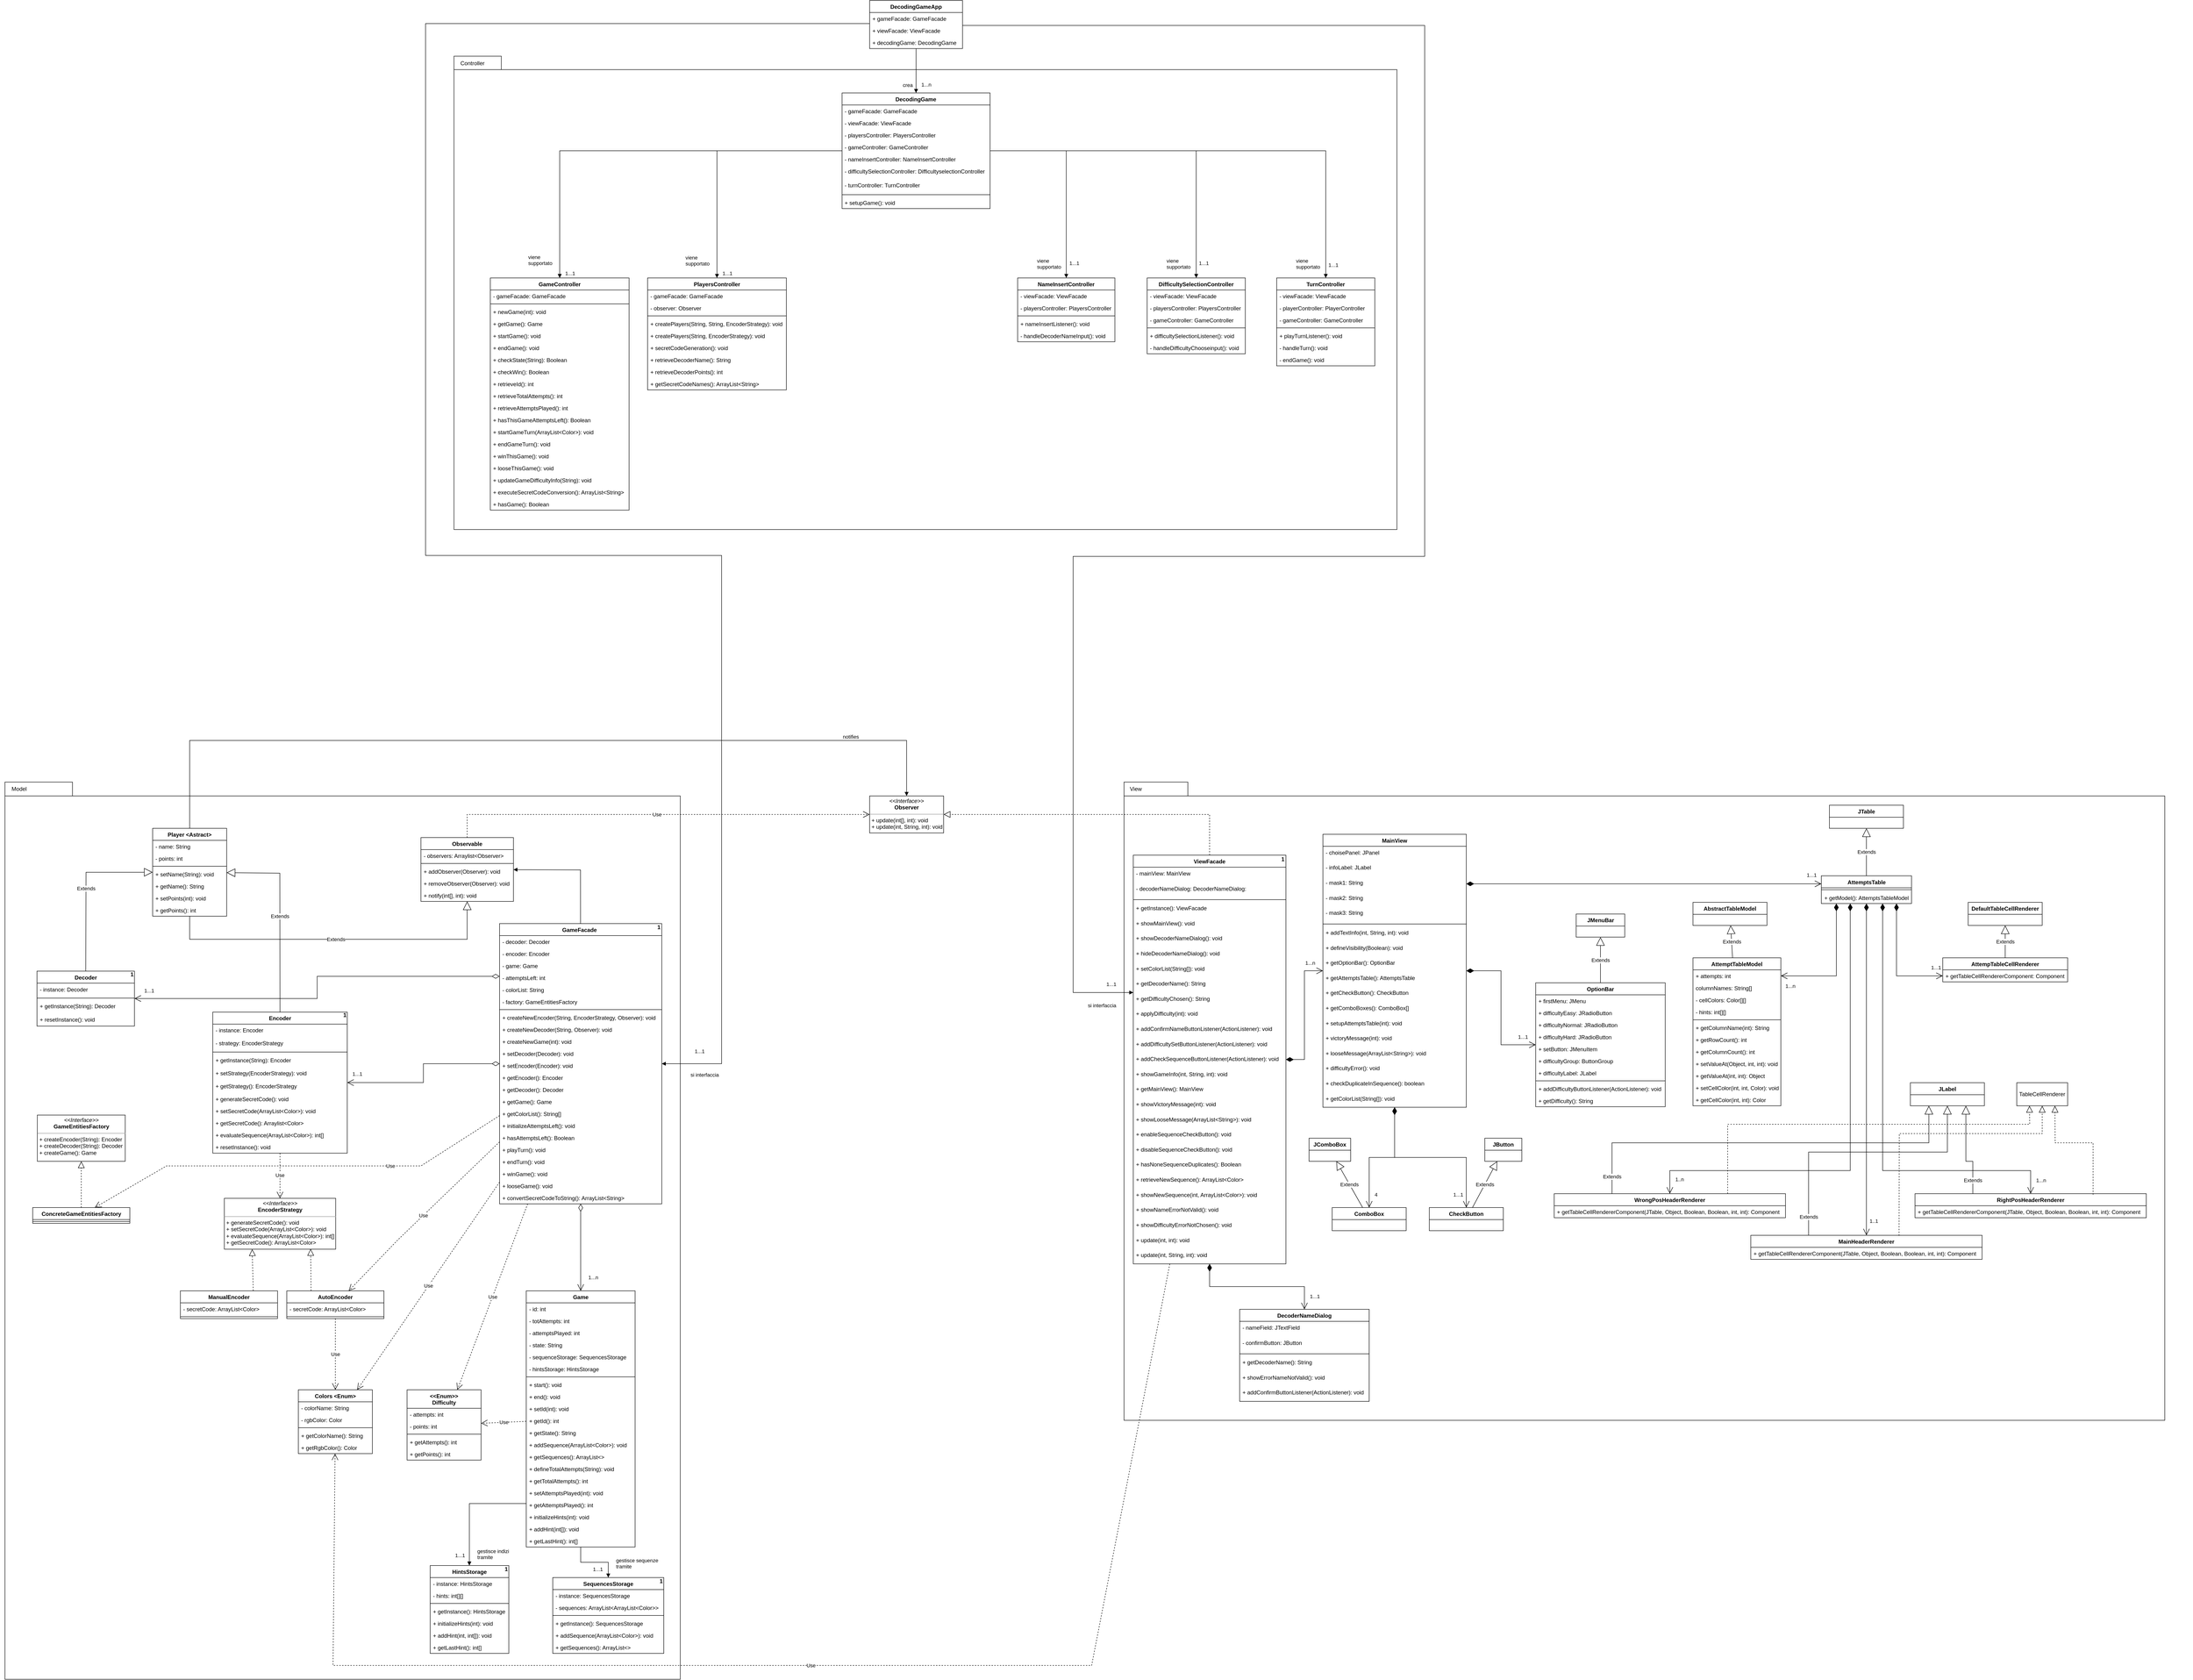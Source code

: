 <mxfile version="22.1.16" type="device">
  <diagram name="Pagina-1" id="_I0ySaq79Y2ORnV5yvTE">
    <mxGraphModel dx="4780" dy="4987" grid="1" gridSize="10" guides="1" tooltips="1" connect="1" arrows="1" fold="1" page="1" pageScale="1" pageWidth="850" pageHeight="1100" math="0" shadow="0">
      <root>
        <mxCell id="0" />
        <mxCell id="1" parent="0" />
        <mxCell id="a-lBnfebaD4neExDsO_B-22" value="" style="group" parent="1" vertex="1" connectable="0">
          <mxGeometry x="80" y="-230" width="1470.7" height="1940" as="geometry" />
        </mxCell>
        <mxCell id="a-lBnfebaD4neExDsO_B-24" value="" style="group" parent="a-lBnfebaD4neExDsO_B-22" vertex="1" connectable="0">
          <mxGeometry x="10.7" width="1460" height="1940" as="geometry" />
        </mxCell>
        <mxCell id="a-lBnfebaD4neExDsO_B-1" value="" style="shape=folder;fontStyle=1;spacingTop=10;tabWidth=70;tabHeight=30;tabPosition=left;html=1;whiteSpace=wrap;" parent="a-lBnfebaD4neExDsO_B-24" vertex="1">
          <mxGeometry width="1460" height="1940" as="geometry" />
        </mxCell>
        <mxCell id="a-lBnfebaD4neExDsO_B-2" value="Model" style="text;html=1;align=center;verticalAlign=middle;resizable=0;points=[];autosize=1;strokeColor=none;fillColor=none;" parent="a-lBnfebaD4neExDsO_B-24" vertex="1">
          <mxGeometry width="60" height="30" as="geometry" />
        </mxCell>
        <mxCell id="a-lBnfebaD4neExDsO_B-3" value="Decoder" style="swimlane;fontStyle=1;align=center;verticalAlign=top;childLayout=stackLayout;horizontal=1;startSize=26;horizontalStack=0;resizeParent=1;resizeParentMax=0;resizeLast=0;collapsible=1;marginBottom=0;whiteSpace=wrap;html=1;" parent="a-lBnfebaD4neExDsO_B-24" vertex="1">
          <mxGeometry x="69.3" y="408.72" width="210.7" height="118.88" as="geometry" />
        </mxCell>
        <mxCell id="leNs4Q04AgKeH0ur-R9n-123" value="- instance: Decoder" style="text;strokeColor=none;fillColor=none;align=left;verticalAlign=top;spacingLeft=4;spacingRight=4;overflow=hidden;rotatable=0;points=[[0,0.5],[1,0.5]];portConstraint=eastwest;whiteSpace=wrap;html=1;" vertex="1" parent="a-lBnfebaD4neExDsO_B-3">
          <mxGeometry y="26" width="210.7" height="28.08" as="geometry" />
        </mxCell>
        <mxCell id="a-lBnfebaD4neExDsO_B-5" value="" style="line;strokeWidth=1;fillColor=none;align=left;verticalAlign=middle;spacingTop=-1;spacingLeft=3;spacingRight=3;rotatable=0;labelPosition=right;points=[];portConstraint=eastwest;strokeColor=inherit;" parent="a-lBnfebaD4neExDsO_B-3" vertex="1">
          <mxGeometry y="54.08" width="210.7" height="8.64" as="geometry" />
        </mxCell>
        <mxCell id="leNs4Q04AgKeH0ur-R9n-124" value="+ getInstance(String): Decoder" style="text;strokeColor=none;fillColor=none;align=left;verticalAlign=top;spacingLeft=4;spacingRight=4;overflow=hidden;rotatable=0;points=[[0,0.5],[1,0.5]];portConstraint=eastwest;whiteSpace=wrap;html=1;" vertex="1" parent="a-lBnfebaD4neExDsO_B-3">
          <mxGeometry y="62.72" width="210.7" height="28.08" as="geometry" />
        </mxCell>
        <mxCell id="leNs4Q04AgKeH0ur-R9n-125" value="+ resetInstance(): void" style="text;strokeColor=none;fillColor=none;align=left;verticalAlign=top;spacingLeft=4;spacingRight=4;overflow=hidden;rotatable=0;points=[[0,0.5],[1,0.5]];portConstraint=eastwest;whiteSpace=wrap;html=1;" vertex="1" parent="a-lBnfebaD4neExDsO_B-3">
          <mxGeometry y="90.8" width="210.7" height="28.08" as="geometry" />
        </mxCell>
        <mxCell id="a-lBnfebaD4neExDsO_B-12" value="Encoder" style="swimlane;fontStyle=1;align=center;verticalAlign=top;childLayout=stackLayout;horizontal=1;startSize=26;horizontalStack=0;resizeParent=1;resizeParentMax=0;resizeLast=0;collapsible=1;marginBottom=0;whiteSpace=wrap;html=1;" parent="a-lBnfebaD4neExDsO_B-24" vertex="1">
          <mxGeometry x="449.3" y="497.32" width="290.7" height="305.04" as="geometry" />
        </mxCell>
        <mxCell id="leNs4Q04AgKeH0ur-R9n-128" value="- instance: Encoder" style="text;strokeColor=none;fillColor=none;align=left;verticalAlign=top;spacingLeft=4;spacingRight=4;overflow=hidden;rotatable=0;points=[[0,0.5],[1,0.5]];portConstraint=eastwest;whiteSpace=wrap;html=1;" vertex="1" parent="a-lBnfebaD4neExDsO_B-12">
          <mxGeometry y="26" width="290.7" height="28.08" as="geometry" />
        </mxCell>
        <mxCell id="a-lBnfebaD4neExDsO_B-17" value="- strategy: EncoderStrategy" style="text;strokeColor=none;fillColor=none;align=left;verticalAlign=top;spacingLeft=4;spacingRight=4;overflow=hidden;rotatable=0;points=[[0,0.5],[1,0.5]];portConstraint=eastwest;whiteSpace=wrap;html=1;" parent="a-lBnfebaD4neExDsO_B-12" vertex="1">
          <mxGeometry y="54.08" width="290.7" height="28.08" as="geometry" />
        </mxCell>
        <mxCell id="a-lBnfebaD4neExDsO_B-14" value="" style="line;strokeWidth=1;fillColor=none;align=left;verticalAlign=middle;spacingTop=-1;spacingLeft=3;spacingRight=3;rotatable=0;labelPosition=right;points=[];portConstraint=eastwest;strokeColor=inherit;" parent="a-lBnfebaD4neExDsO_B-12" vertex="1">
          <mxGeometry y="82.16" width="290.7" height="8.64" as="geometry" />
        </mxCell>
        <mxCell id="leNs4Q04AgKeH0ur-R9n-129" value="+ getInstance(String): Encoder" style="text;strokeColor=none;fillColor=none;align=left;verticalAlign=top;spacingLeft=4;spacingRight=4;overflow=hidden;rotatable=0;points=[[0,0.5],[1,0.5]];portConstraint=eastwest;whiteSpace=wrap;html=1;" vertex="1" parent="a-lBnfebaD4neExDsO_B-12">
          <mxGeometry y="90.8" width="290.7" height="28.08" as="geometry" />
        </mxCell>
        <mxCell id="TmO1mP3xWZ-vTGTIXcNk-11" value="+ setStrategy(EncoderStrategy): void" style="text;strokeColor=none;fillColor=none;align=left;verticalAlign=top;spacingLeft=4;spacingRight=4;overflow=hidden;rotatable=0;points=[[0,0.5],[1,0.5]];portConstraint=eastwest;whiteSpace=wrap;html=1;" parent="a-lBnfebaD4neExDsO_B-12" vertex="1">
          <mxGeometry y="118.88" width="290.7" height="28.08" as="geometry" />
        </mxCell>
        <mxCell id="leNs4Q04AgKeH0ur-R9n-130" value="+ getStrategy(): EncoderStrategy" style="text;strokeColor=none;fillColor=none;align=left;verticalAlign=top;spacingLeft=4;spacingRight=4;overflow=hidden;rotatable=0;points=[[0,0.5],[1,0.5]];portConstraint=eastwest;whiteSpace=wrap;html=1;" vertex="1" parent="a-lBnfebaD4neExDsO_B-12">
          <mxGeometry y="146.96" width="290.7" height="28.08" as="geometry" />
        </mxCell>
        <mxCell id="a-lBnfebaD4neExDsO_B-25" value="+ generateSecretCode(): void" style="text;strokeColor=none;fillColor=none;align=left;verticalAlign=top;spacingLeft=4;spacingRight=4;overflow=hidden;rotatable=0;points=[[0,0.5],[1,0.5]];portConstraint=eastwest;whiteSpace=wrap;html=1;" parent="a-lBnfebaD4neExDsO_B-12" vertex="1">
          <mxGeometry y="175.04" width="290.7" height="26" as="geometry" />
        </mxCell>
        <mxCell id="leNs4Q04AgKeH0ur-R9n-131" value="+ setSecretCode(ArrayList&amp;lt;Color&amp;gt;): void" style="text;strokeColor=none;fillColor=none;align=left;verticalAlign=top;spacingLeft=4;spacingRight=4;overflow=hidden;rotatable=0;points=[[0,0.5],[1,0.5]];portConstraint=eastwest;whiteSpace=wrap;html=1;" vertex="1" parent="a-lBnfebaD4neExDsO_B-12">
          <mxGeometry y="201.04" width="290.7" height="26" as="geometry" />
        </mxCell>
        <mxCell id="a-lBnfebaD4neExDsO_B-26" value="+ getSecretCode(): Arraylist&amp;lt;Color&amp;gt;" style="text;strokeColor=none;fillColor=none;align=left;verticalAlign=top;spacingLeft=4;spacingRight=4;overflow=hidden;rotatable=0;points=[[0,0.5],[1,0.5]];portConstraint=eastwest;whiteSpace=wrap;html=1;" parent="a-lBnfebaD4neExDsO_B-12" vertex="1">
          <mxGeometry y="227.04" width="290.7" height="26" as="geometry" />
        </mxCell>
        <mxCell id="xYpT5LmuNh0zjIPxlV9m-13" value="+ evaluateSequence(ArrayList&amp;lt;Color&amp;gt;): int[]" style="text;strokeColor=none;fillColor=none;align=left;verticalAlign=top;spacingLeft=4;spacingRight=4;overflow=hidden;rotatable=0;points=[[0,0.5],[1,0.5]];portConstraint=eastwest;whiteSpace=wrap;html=1;" parent="a-lBnfebaD4neExDsO_B-12" vertex="1">
          <mxGeometry y="253.04" width="290.7" height="26" as="geometry" />
        </mxCell>
        <mxCell id="leNs4Q04AgKeH0ur-R9n-132" value="+ resetInstance(): void" style="text;strokeColor=none;fillColor=none;align=left;verticalAlign=top;spacingLeft=4;spacingRight=4;overflow=hidden;rotatable=0;points=[[0,0.5],[1,0.5]];portConstraint=eastwest;whiteSpace=wrap;html=1;" vertex="1" parent="a-lBnfebaD4neExDsO_B-12">
          <mxGeometry y="279.04" width="290.7" height="26" as="geometry" />
        </mxCell>
        <mxCell id="a-lBnfebaD4neExDsO_B-27" value="Player &amp;lt;Astract&amp;gt;" style="swimlane;fontStyle=1;align=center;verticalAlign=top;childLayout=stackLayout;horizontal=1;startSize=26;horizontalStack=0;resizeParent=1;resizeParentMax=0;resizeLast=0;collapsible=1;marginBottom=0;whiteSpace=wrap;html=1;" parent="a-lBnfebaD4neExDsO_B-24" vertex="1">
          <mxGeometry x="319.3" y="100.0" width="160" height="190" as="geometry" />
        </mxCell>
        <mxCell id="a-lBnfebaD4neExDsO_B-28" value="- name: String" style="text;strokeColor=none;fillColor=none;align=left;verticalAlign=top;spacingLeft=4;spacingRight=4;overflow=hidden;rotatable=0;points=[[0,0.5],[1,0.5]];portConstraint=eastwest;whiteSpace=wrap;html=1;" parent="a-lBnfebaD4neExDsO_B-27" vertex="1">
          <mxGeometry y="26" width="160" height="26" as="geometry" />
        </mxCell>
        <mxCell id="a-lBnfebaD4neExDsO_B-31" value="- points: int" style="text;strokeColor=none;fillColor=none;align=left;verticalAlign=top;spacingLeft=4;spacingRight=4;overflow=hidden;rotatable=0;points=[[0,0.5],[1,0.5]];portConstraint=eastwest;whiteSpace=wrap;html=1;" parent="a-lBnfebaD4neExDsO_B-27" vertex="1">
          <mxGeometry y="52" width="160" height="26" as="geometry" />
        </mxCell>
        <mxCell id="a-lBnfebaD4neExDsO_B-29" value="" style="line;strokeWidth=1;fillColor=none;align=left;verticalAlign=middle;spacingTop=-1;spacingLeft=3;spacingRight=3;rotatable=0;labelPosition=right;points=[];portConstraint=eastwest;strokeColor=inherit;" parent="a-lBnfebaD4neExDsO_B-27" vertex="1">
          <mxGeometry y="78" width="160" height="8" as="geometry" />
        </mxCell>
        <mxCell id="a-lBnfebaD4neExDsO_B-30" value="+ setName(String): void" style="text;strokeColor=none;fillColor=none;align=left;verticalAlign=top;spacingLeft=4;spacingRight=4;overflow=hidden;rotatable=0;points=[[0,0.5],[1,0.5]];portConstraint=eastwest;whiteSpace=wrap;html=1;" parent="a-lBnfebaD4neExDsO_B-27" vertex="1">
          <mxGeometry y="86" width="160" height="26" as="geometry" />
        </mxCell>
        <mxCell id="a-lBnfebaD4neExDsO_B-32" value="+ getName(): String" style="text;strokeColor=none;fillColor=none;align=left;verticalAlign=top;spacingLeft=4;spacingRight=4;overflow=hidden;rotatable=0;points=[[0,0.5],[1,0.5]];portConstraint=eastwest;whiteSpace=wrap;html=1;" parent="a-lBnfebaD4neExDsO_B-27" vertex="1">
          <mxGeometry y="112" width="160" height="26" as="geometry" />
        </mxCell>
        <mxCell id="a-lBnfebaD4neExDsO_B-33" value="+ setPoints(int): void" style="text;strokeColor=none;fillColor=none;align=left;verticalAlign=top;spacingLeft=4;spacingRight=4;overflow=hidden;rotatable=0;points=[[0,0.5],[1,0.5]];portConstraint=eastwest;whiteSpace=wrap;html=1;" parent="a-lBnfebaD4neExDsO_B-27" vertex="1">
          <mxGeometry y="138" width="160" height="26" as="geometry" />
        </mxCell>
        <mxCell id="a-lBnfebaD4neExDsO_B-34" value="+ getPoints(): int" style="text;strokeColor=none;fillColor=none;align=left;verticalAlign=top;spacingLeft=4;spacingRight=4;overflow=hidden;rotatable=0;points=[[0,0.5],[1,0.5]];portConstraint=eastwest;whiteSpace=wrap;html=1;" parent="a-lBnfebaD4neExDsO_B-27" vertex="1">
          <mxGeometry y="164" width="160" height="26" as="geometry" />
        </mxCell>
        <mxCell id="a-lBnfebaD4neExDsO_B-35" value="Extends" style="endArrow=block;endSize=16;endFill=0;html=1;rounded=0;exitX=0.5;exitY=0;exitDx=0;exitDy=0;" parent="a-lBnfebaD4neExDsO_B-24" source="a-lBnfebaD4neExDsO_B-3" target="a-lBnfebaD4neExDsO_B-27" edge="1">
          <mxGeometry width="160" relative="1" as="geometry">
            <mxPoint x="459.3" y="378.72" as="sourcePoint" />
            <mxPoint x="619.3" y="378.72" as="targetPoint" />
            <Array as="points">
              <mxPoint x="175.3" y="195" />
            </Array>
          </mxGeometry>
        </mxCell>
        <mxCell id="a-lBnfebaD4neExDsO_B-37" value="Extends" style="endArrow=block;endSize=16;endFill=0;html=1;rounded=0;exitX=0.5;exitY=0;exitDx=0;exitDy=0;" parent="a-lBnfebaD4neExDsO_B-24" source="a-lBnfebaD4neExDsO_B-12" target="a-lBnfebaD4neExDsO_B-27" edge="1">
          <mxGeometry width="160" relative="1" as="geometry">
            <mxPoint x="459.3" y="378.72" as="sourcePoint" />
            <mxPoint x="619.3" y="378.72" as="targetPoint" />
            <Array as="points">
              <mxPoint x="594.3" y="197" />
            </Array>
          </mxGeometry>
        </mxCell>
        <mxCell id="a-lBnfebaD4neExDsO_B-38" value="Game" style="swimlane;fontStyle=1;align=center;verticalAlign=top;childLayout=stackLayout;horizontal=1;startSize=26;horizontalStack=0;resizeParent=1;resizeParentMax=0;resizeLast=0;collapsible=1;marginBottom=0;whiteSpace=wrap;html=1;" parent="a-lBnfebaD4neExDsO_B-24" vertex="1">
          <mxGeometry x="1126.97" y="1100" width="235.35" height="554" as="geometry" />
        </mxCell>
        <mxCell id="a-lBnfebaD4neExDsO_B-39" value="- id: int" style="text;strokeColor=none;fillColor=none;align=left;verticalAlign=top;spacingLeft=4;spacingRight=4;overflow=hidden;rotatable=0;points=[[0,0.5],[1,0.5]];portConstraint=eastwest;whiteSpace=wrap;html=1;" parent="a-lBnfebaD4neExDsO_B-38" vertex="1">
          <mxGeometry y="26" width="235.35" height="26" as="geometry" />
        </mxCell>
        <mxCell id="0AKXrBJ4bUIqsCuSMHQm-9" value="- totAttempts: int" style="text;strokeColor=none;fillColor=none;align=left;verticalAlign=top;spacingLeft=4;spacingRight=4;overflow=hidden;rotatable=0;points=[[0,0.5],[1,0.5]];portConstraint=eastwest;whiteSpace=wrap;html=1;" parent="a-lBnfebaD4neExDsO_B-38" vertex="1">
          <mxGeometry y="52" width="235.35" height="26" as="geometry" />
        </mxCell>
        <mxCell id="xYpT5LmuNh0zjIPxlV9m-9" value="- attemptsPlayed: int" style="text;strokeColor=none;fillColor=none;align=left;verticalAlign=top;spacingLeft=4;spacingRight=4;overflow=hidden;rotatable=0;points=[[0,0.5],[1,0.5]];portConstraint=eastwest;whiteSpace=wrap;html=1;" parent="a-lBnfebaD4neExDsO_B-38" vertex="1">
          <mxGeometry y="78" width="235.35" height="26" as="geometry" />
        </mxCell>
        <mxCell id="a-lBnfebaD4neExDsO_B-42" value="- state: String" style="text;strokeColor=none;fillColor=none;align=left;verticalAlign=top;spacingLeft=4;spacingRight=4;overflow=hidden;rotatable=0;points=[[0,0.5],[1,0.5]];portConstraint=eastwest;whiteSpace=wrap;html=1;" parent="a-lBnfebaD4neExDsO_B-38" vertex="1">
          <mxGeometry y="104" width="235.35" height="26" as="geometry" />
        </mxCell>
        <mxCell id="xYpT5LmuNh0zjIPxlV9m-8" value="- sequenceStorage: SequencesStorage" style="text;strokeColor=none;fillColor=none;align=left;verticalAlign=top;spacingLeft=4;spacingRight=4;overflow=hidden;rotatable=0;points=[[0,0.5],[1,0.5]];portConstraint=eastwest;whiteSpace=wrap;html=1;" parent="a-lBnfebaD4neExDsO_B-38" vertex="1">
          <mxGeometry y="130" width="235.35" height="26" as="geometry" />
        </mxCell>
        <mxCell id="0AKXrBJ4bUIqsCuSMHQm-28" value="- hintsStorage: HintsStorage" style="text;strokeColor=none;fillColor=none;align=left;verticalAlign=top;spacingLeft=4;spacingRight=4;overflow=hidden;rotatable=0;points=[[0,0.5],[1,0.5]];portConstraint=eastwest;whiteSpace=wrap;html=1;" parent="a-lBnfebaD4neExDsO_B-38" vertex="1">
          <mxGeometry y="156" width="235.35" height="26" as="geometry" />
        </mxCell>
        <mxCell id="a-lBnfebaD4neExDsO_B-40" value="" style="line;strokeWidth=1;fillColor=none;align=left;verticalAlign=middle;spacingTop=-1;spacingLeft=3;spacingRight=3;rotatable=0;labelPosition=right;points=[];portConstraint=eastwest;strokeColor=inherit;" parent="a-lBnfebaD4neExDsO_B-38" vertex="1">
          <mxGeometry y="182" width="235.35" height="8" as="geometry" />
        </mxCell>
        <mxCell id="a-lBnfebaD4neExDsO_B-41" value="+ start(): void" style="text;strokeColor=none;fillColor=none;align=left;verticalAlign=top;spacingLeft=4;spacingRight=4;overflow=hidden;rotatable=0;points=[[0,0.5],[1,0.5]];portConstraint=eastwest;whiteSpace=wrap;html=1;" parent="a-lBnfebaD4neExDsO_B-38" vertex="1">
          <mxGeometry y="190" width="235.35" height="26" as="geometry" />
        </mxCell>
        <mxCell id="a-lBnfebaD4neExDsO_B-43" value="+ end(): void" style="text;strokeColor=none;fillColor=none;align=left;verticalAlign=top;spacingLeft=4;spacingRight=4;overflow=hidden;rotatable=0;points=[[0,0.5],[1,0.5]];portConstraint=eastwest;whiteSpace=wrap;html=1;" parent="a-lBnfebaD4neExDsO_B-38" vertex="1">
          <mxGeometry y="216" width="235.35" height="26" as="geometry" />
        </mxCell>
        <mxCell id="TmO1mP3xWZ-vTGTIXcNk-6" value="+ setId(int): void" style="text;strokeColor=none;fillColor=none;align=left;verticalAlign=top;spacingLeft=4;spacingRight=4;overflow=hidden;rotatable=0;points=[[0,0.5],[1,0.5]];portConstraint=eastwest;whiteSpace=wrap;html=1;" parent="a-lBnfebaD4neExDsO_B-38" vertex="1">
          <mxGeometry y="242" width="235.35" height="26" as="geometry" />
        </mxCell>
        <mxCell id="TmO1mP3xWZ-vTGTIXcNk-7" value="+ getId(): int" style="text;strokeColor=none;fillColor=none;align=left;verticalAlign=top;spacingLeft=4;spacingRight=4;overflow=hidden;rotatable=0;points=[[0,0.5],[1,0.5]];portConstraint=eastwest;whiteSpace=wrap;html=1;" parent="a-lBnfebaD4neExDsO_B-38" vertex="1">
          <mxGeometry y="268" width="235.35" height="26" as="geometry" />
        </mxCell>
        <mxCell id="TmO1mP3xWZ-vTGTIXcNk-8" value="+ getState(): String" style="text;strokeColor=none;fillColor=none;align=left;verticalAlign=top;spacingLeft=4;spacingRight=4;overflow=hidden;rotatable=0;points=[[0,0.5],[1,0.5]];portConstraint=eastwest;whiteSpace=wrap;html=1;" parent="a-lBnfebaD4neExDsO_B-38" vertex="1">
          <mxGeometry y="294" width="235.35" height="26" as="geometry" />
        </mxCell>
        <mxCell id="0AKXrBJ4bUIqsCuSMHQm-11" value="+ addSequence(ArrayList&amp;lt;Color&amp;gt;): void" style="text;strokeColor=none;fillColor=none;align=left;verticalAlign=top;spacingLeft=4;spacingRight=4;overflow=hidden;rotatable=0;points=[[0,0.5],[1,0.5]];portConstraint=eastwest;whiteSpace=wrap;html=1;" parent="a-lBnfebaD4neExDsO_B-38" vertex="1">
          <mxGeometry y="320" width="235.35" height="26" as="geometry" />
        </mxCell>
        <mxCell id="0AKXrBJ4bUIqsCuSMHQm-12" value="+ getSequences(): ArrayList&amp;lt;&amp;gt;" style="text;strokeColor=none;fillColor=none;align=left;verticalAlign=top;spacingLeft=4;spacingRight=4;overflow=hidden;rotatable=0;points=[[0,0.5],[1,0.5]];portConstraint=eastwest;whiteSpace=wrap;html=1;" parent="a-lBnfebaD4neExDsO_B-38" vertex="1">
          <mxGeometry y="346" width="235.35" height="26" as="geometry" />
        </mxCell>
        <mxCell id="0AKXrBJ4bUIqsCuSMHQm-13" value="+ defineTotalAttempts(String): void" style="text;strokeColor=none;fillColor=none;align=left;verticalAlign=top;spacingLeft=4;spacingRight=4;overflow=hidden;rotatable=0;points=[[0,0.5],[1,0.5]];portConstraint=eastwest;whiteSpace=wrap;html=1;" parent="a-lBnfebaD4neExDsO_B-38" vertex="1">
          <mxGeometry y="372" width="235.35" height="26" as="geometry" />
        </mxCell>
        <mxCell id="0AKXrBJ4bUIqsCuSMHQm-14" value="+ getTotalAttempts(): int" style="text;strokeColor=none;fillColor=none;align=left;verticalAlign=top;spacingLeft=4;spacingRight=4;overflow=hidden;rotatable=0;points=[[0,0.5],[1,0.5]];portConstraint=eastwest;whiteSpace=wrap;html=1;" parent="a-lBnfebaD4neExDsO_B-38" vertex="1">
          <mxGeometry y="398" width="235.35" height="26" as="geometry" />
        </mxCell>
        <mxCell id="0AKXrBJ4bUIqsCuSMHQm-15" value="+ setAttemptsPlayed(int): void" style="text;strokeColor=none;fillColor=none;align=left;verticalAlign=top;spacingLeft=4;spacingRight=4;overflow=hidden;rotatable=0;points=[[0,0.5],[1,0.5]];portConstraint=eastwest;whiteSpace=wrap;html=1;" parent="a-lBnfebaD4neExDsO_B-38" vertex="1">
          <mxGeometry y="424" width="235.35" height="26" as="geometry" />
        </mxCell>
        <mxCell id="0AKXrBJ4bUIqsCuSMHQm-16" value="+ getAttemptsPlayed(): int" style="text;strokeColor=none;fillColor=none;align=left;verticalAlign=top;spacingLeft=4;spacingRight=4;overflow=hidden;rotatable=0;points=[[0,0.5],[1,0.5]];portConstraint=eastwest;whiteSpace=wrap;html=1;" parent="a-lBnfebaD4neExDsO_B-38" vertex="1">
          <mxGeometry y="450" width="235.35" height="26" as="geometry" />
        </mxCell>
        <mxCell id="0AKXrBJ4bUIqsCuSMHQm-17" value="+ initializeHints(int): void" style="text;strokeColor=none;fillColor=none;align=left;verticalAlign=top;spacingLeft=4;spacingRight=4;overflow=hidden;rotatable=0;points=[[0,0.5],[1,0.5]];portConstraint=eastwest;whiteSpace=wrap;html=1;" parent="a-lBnfebaD4neExDsO_B-38" vertex="1">
          <mxGeometry y="476" width="235.35" height="26" as="geometry" />
        </mxCell>
        <mxCell id="0AKXrBJ4bUIqsCuSMHQm-18" value="+ addHint(int[]): void" style="text;strokeColor=none;fillColor=none;align=left;verticalAlign=top;spacingLeft=4;spacingRight=4;overflow=hidden;rotatable=0;points=[[0,0.5],[1,0.5]];portConstraint=eastwest;whiteSpace=wrap;html=1;" parent="a-lBnfebaD4neExDsO_B-38" vertex="1">
          <mxGeometry y="502" width="235.35" height="26" as="geometry" />
        </mxCell>
        <mxCell id="xYpT5LmuNh0zjIPxlV9m-10" value="+ getLastHint(): int[]" style="text;strokeColor=none;fillColor=none;align=left;verticalAlign=top;spacingLeft=4;spacingRight=4;overflow=hidden;rotatable=0;points=[[0,0.5],[1,0.5]];portConstraint=eastwest;whiteSpace=wrap;html=1;" parent="a-lBnfebaD4neExDsO_B-38" vertex="1">
          <mxGeometry y="528" width="235.35" height="26" as="geometry" />
        </mxCell>
        <mxCell id="a-lBnfebaD4neExDsO_B-44" value="GameFacade&lt;span style=&quot;white-space: pre;&quot;&gt;&#x9;&lt;/span&gt;" style="swimlane;fontStyle=1;align=center;verticalAlign=top;childLayout=stackLayout;horizontal=1;startSize=26;horizontalStack=0;resizeParent=1;resizeParentMax=0;resizeLast=0;collapsible=1;marginBottom=0;whiteSpace=wrap;html=1;" parent="a-lBnfebaD4neExDsO_B-24" vertex="1">
          <mxGeometry x="1069.3" y="306" width="350.7" height="606" as="geometry" />
        </mxCell>
        <mxCell id="a-lBnfebaD4neExDsO_B-45" value="- decoder: Decoder" style="text;strokeColor=none;fillColor=none;align=left;verticalAlign=top;spacingLeft=4;spacingRight=4;overflow=hidden;rotatable=0;points=[[0,0.5],[1,0.5]];portConstraint=eastwest;whiteSpace=wrap;html=1;" parent="a-lBnfebaD4neExDsO_B-44" vertex="1">
          <mxGeometry y="26" width="350.7" height="26" as="geometry" />
        </mxCell>
        <mxCell id="a-lBnfebaD4neExDsO_B-48" value="- encoder: Encoder" style="text;strokeColor=none;fillColor=none;align=left;verticalAlign=top;spacingLeft=4;spacingRight=4;overflow=hidden;rotatable=0;points=[[0,0.5],[1,0.5]];portConstraint=eastwest;whiteSpace=wrap;html=1;" parent="a-lBnfebaD4neExDsO_B-44" vertex="1">
          <mxGeometry y="52" width="350.7" height="26" as="geometry" />
        </mxCell>
        <mxCell id="a-lBnfebaD4neExDsO_B-49" value="- game: Game" style="text;strokeColor=none;fillColor=none;align=left;verticalAlign=top;spacingLeft=4;spacingRight=4;overflow=hidden;rotatable=0;points=[[0,0.5],[1,0.5]];portConstraint=eastwest;whiteSpace=wrap;html=1;" parent="a-lBnfebaD4neExDsO_B-44" vertex="1">
          <mxGeometry y="78" width="350.7" height="26" as="geometry" />
        </mxCell>
        <mxCell id="0AKXrBJ4bUIqsCuSMHQm-19" value="- attemptsLeft: int" style="text;strokeColor=none;fillColor=none;align=left;verticalAlign=top;spacingLeft=4;spacingRight=4;overflow=hidden;rotatable=0;points=[[0,0.5],[1,0.5]];portConstraint=eastwest;whiteSpace=wrap;html=1;" parent="a-lBnfebaD4neExDsO_B-44" vertex="1">
          <mxGeometry y="104" width="350.7" height="26" as="geometry" />
        </mxCell>
        <mxCell id="0AKXrBJ4bUIqsCuSMHQm-20" value="- colorList: String" style="text;strokeColor=none;fillColor=none;align=left;verticalAlign=top;spacingLeft=4;spacingRight=4;overflow=hidden;rotatable=0;points=[[0,0.5],[1,0.5]];portConstraint=eastwest;whiteSpace=wrap;html=1;" parent="a-lBnfebaD4neExDsO_B-44" vertex="1">
          <mxGeometry y="130" width="350.7" height="26" as="geometry" />
        </mxCell>
        <mxCell id="0AKXrBJ4bUIqsCuSMHQm-21" value="- factory: GameEntitiesFactory" style="text;strokeColor=none;fillColor=none;align=left;verticalAlign=top;spacingLeft=4;spacingRight=4;overflow=hidden;rotatable=0;points=[[0,0.5],[1,0.5]];portConstraint=eastwest;whiteSpace=wrap;html=1;" parent="a-lBnfebaD4neExDsO_B-44" vertex="1">
          <mxGeometry y="156" width="350.7" height="26" as="geometry" />
        </mxCell>
        <mxCell id="a-lBnfebaD4neExDsO_B-46" value="" style="line;strokeWidth=1;fillColor=none;align=left;verticalAlign=middle;spacingTop=-1;spacingLeft=3;spacingRight=3;rotatable=0;labelPosition=right;points=[];portConstraint=eastwest;strokeColor=inherit;" parent="a-lBnfebaD4neExDsO_B-44" vertex="1">
          <mxGeometry y="182" width="350.7" height="8" as="geometry" />
        </mxCell>
        <mxCell id="TmO1mP3xWZ-vTGTIXcNk-3" value="+ createNewEncoder(String, EncoderStrategy, Observer): void" style="text;strokeColor=none;fillColor=none;align=left;verticalAlign=top;spacingLeft=4;spacingRight=4;overflow=hidden;rotatable=0;points=[[0,0.5],[1,0.5]];portConstraint=eastwest;whiteSpace=wrap;html=1;" parent="a-lBnfebaD4neExDsO_B-44" vertex="1">
          <mxGeometry y="190" width="350.7" height="26" as="geometry" />
        </mxCell>
        <mxCell id="0AKXrBJ4bUIqsCuSMHQm-22" value="+ createNewDecoder(String, Observer): void" style="text;strokeColor=none;fillColor=none;align=left;verticalAlign=top;spacingLeft=4;spacingRight=4;overflow=hidden;rotatable=0;points=[[0,0.5],[1,0.5]];portConstraint=eastwest;whiteSpace=wrap;html=1;" parent="a-lBnfebaD4neExDsO_B-44" vertex="1">
          <mxGeometry y="216" width="350.7" height="26" as="geometry" />
        </mxCell>
        <mxCell id="0AKXrBJ4bUIqsCuSMHQm-23" value="+ createNewGame(int): void" style="text;strokeColor=none;fillColor=none;align=left;verticalAlign=top;spacingLeft=4;spacingRight=4;overflow=hidden;rotatable=0;points=[[0,0.5],[1,0.5]];portConstraint=eastwest;whiteSpace=wrap;html=1;" parent="a-lBnfebaD4neExDsO_B-44" vertex="1">
          <mxGeometry y="242" width="350.7" height="26" as="geometry" />
        </mxCell>
        <mxCell id="0AKXrBJ4bUIqsCuSMHQm-24" value="+ setDecoder(Decoder): void" style="text;strokeColor=none;fillColor=none;align=left;verticalAlign=top;spacingLeft=4;spacingRight=4;overflow=hidden;rotatable=0;points=[[0,0.5],[1,0.5]];portConstraint=eastwest;whiteSpace=wrap;html=1;" parent="a-lBnfebaD4neExDsO_B-44" vertex="1">
          <mxGeometry y="268" width="350.7" height="26" as="geometry" />
        </mxCell>
        <mxCell id="0AKXrBJ4bUIqsCuSMHQm-25" value="+ setEncoder(Encoder): void" style="text;strokeColor=none;fillColor=none;align=left;verticalAlign=top;spacingLeft=4;spacingRight=4;overflow=hidden;rotatable=0;points=[[0,0.5],[1,0.5]];portConstraint=eastwest;whiteSpace=wrap;html=1;" parent="a-lBnfebaD4neExDsO_B-44" vertex="1">
          <mxGeometry y="294" width="350.7" height="26" as="geometry" />
        </mxCell>
        <mxCell id="a-lBnfebaD4neExDsO_B-54" value="+ getEncoder(): Encoder" style="text;strokeColor=none;fillColor=none;align=left;verticalAlign=top;spacingLeft=4;spacingRight=4;overflow=hidden;rotatable=0;points=[[0,0.5],[1,0.5]];portConstraint=eastwest;whiteSpace=wrap;html=1;" parent="a-lBnfebaD4neExDsO_B-44" vertex="1">
          <mxGeometry y="320" width="350.7" height="26" as="geometry" />
        </mxCell>
        <mxCell id="a-lBnfebaD4neExDsO_B-55" value="+ getDecoder(): Decoder" style="text;strokeColor=none;fillColor=none;align=left;verticalAlign=top;spacingLeft=4;spacingRight=4;overflow=hidden;rotatable=0;points=[[0,0.5],[1,0.5]];portConstraint=eastwest;whiteSpace=wrap;html=1;" parent="a-lBnfebaD4neExDsO_B-44" vertex="1">
          <mxGeometry y="346" width="350.7" height="26" as="geometry" />
        </mxCell>
        <mxCell id="a-lBnfebaD4neExDsO_B-56" value="+ getGame(): Game" style="text;strokeColor=none;fillColor=none;align=left;verticalAlign=top;spacingLeft=4;spacingRight=4;overflow=hidden;rotatable=0;points=[[0,0.5],[1,0.5]];portConstraint=eastwest;whiteSpace=wrap;html=1;" parent="a-lBnfebaD4neExDsO_B-44" vertex="1">
          <mxGeometry y="372" width="350.7" height="26" as="geometry" />
        </mxCell>
        <mxCell id="0AKXrBJ4bUIqsCuSMHQm-26" value="+ getColorList(): String[]" style="text;strokeColor=none;fillColor=none;align=left;verticalAlign=top;spacingLeft=4;spacingRight=4;overflow=hidden;rotatable=0;points=[[0,0.5],[1,0.5]];portConstraint=eastwest;whiteSpace=wrap;html=1;" parent="a-lBnfebaD4neExDsO_B-44" vertex="1">
          <mxGeometry y="398" width="350.7" height="26" as="geometry" />
        </mxCell>
        <mxCell id="0AKXrBJ4bUIqsCuSMHQm-27" value="+ initializeAttemptsLeft(): void" style="text;strokeColor=none;fillColor=none;align=left;verticalAlign=top;spacingLeft=4;spacingRight=4;overflow=hidden;rotatable=0;points=[[0,0.5],[1,0.5]];portConstraint=eastwest;whiteSpace=wrap;html=1;" parent="a-lBnfebaD4neExDsO_B-44" vertex="1">
          <mxGeometry y="424" width="350.7" height="26" as="geometry" />
        </mxCell>
        <mxCell id="0AKXrBJ4bUIqsCuSMHQm-29" value="+ hasAttemptsLeft(): Boolean" style="text;strokeColor=none;fillColor=none;align=left;verticalAlign=top;spacingLeft=4;spacingRight=4;overflow=hidden;rotatable=0;points=[[0,0.5],[1,0.5]];portConstraint=eastwest;whiteSpace=wrap;html=1;" parent="a-lBnfebaD4neExDsO_B-44" vertex="1">
          <mxGeometry y="450" width="350.7" height="26" as="geometry" />
        </mxCell>
        <mxCell id="xYpT5LmuNh0zjIPxlV9m-15" value="+ playTurn(): void" style="text;strokeColor=none;fillColor=none;align=left;verticalAlign=top;spacingLeft=4;spacingRight=4;overflow=hidden;rotatable=0;points=[[0,0.5],[1,0.5]];portConstraint=eastwest;whiteSpace=wrap;html=1;" parent="a-lBnfebaD4neExDsO_B-44" vertex="1">
          <mxGeometry y="476" width="350.7" height="26" as="geometry" />
        </mxCell>
        <mxCell id="xYpT5LmuNh0zjIPxlV9m-16" value="+ endTurn(): void" style="text;strokeColor=none;fillColor=none;align=left;verticalAlign=top;spacingLeft=4;spacingRight=4;overflow=hidden;rotatable=0;points=[[0,0.5],[1,0.5]];portConstraint=eastwest;whiteSpace=wrap;html=1;" parent="a-lBnfebaD4neExDsO_B-44" vertex="1">
          <mxGeometry y="502" width="350.7" height="26" as="geometry" />
        </mxCell>
        <mxCell id="ExXAvWjmY8paEHTybcyo-3" value="+ winGame(): void" style="text;strokeColor=none;fillColor=none;align=left;verticalAlign=top;spacingLeft=4;spacingRight=4;overflow=hidden;rotatable=0;points=[[0,0.5],[1,0.5]];portConstraint=eastwest;whiteSpace=wrap;html=1;" parent="a-lBnfebaD4neExDsO_B-44" vertex="1">
          <mxGeometry y="528" width="350.7" height="26" as="geometry" />
        </mxCell>
        <mxCell id="ExXAvWjmY8paEHTybcyo-2" value="+ looseGame(): void" style="text;strokeColor=none;fillColor=none;align=left;verticalAlign=top;spacingLeft=4;spacingRight=4;overflow=hidden;rotatable=0;points=[[0,0.5],[1,0.5]];portConstraint=eastwest;whiteSpace=wrap;html=1;" parent="a-lBnfebaD4neExDsO_B-44" vertex="1">
          <mxGeometry y="554" width="350.7" height="26" as="geometry" />
        </mxCell>
        <mxCell id="xYpT5LmuNh0zjIPxlV9m-17" value="+ convertSecretCodeToString(): ArrayList&amp;lt;String&amp;gt;" style="text;strokeColor=none;fillColor=none;align=left;verticalAlign=top;spacingLeft=4;spacingRight=4;overflow=hidden;rotatable=0;points=[[0,0.5],[1,0.5]];portConstraint=eastwest;whiteSpace=wrap;html=1;" parent="a-lBnfebaD4neExDsO_B-44" vertex="1">
          <mxGeometry y="580" width="350.7" height="26" as="geometry" />
        </mxCell>
        <mxCell id="sZfFJr8AC-p8yPcgq8WA-21" value="Observable" style="swimlane;fontStyle=1;align=center;verticalAlign=top;childLayout=stackLayout;horizontal=1;startSize=26;horizontalStack=0;resizeParent=1;resizeParentMax=0;resizeLast=0;collapsible=1;marginBottom=0;whiteSpace=wrap;html=1;" parent="a-lBnfebaD4neExDsO_B-24" vertex="1">
          <mxGeometry x="899.3" y="120" width="200" height="138" as="geometry" />
        </mxCell>
        <mxCell id="sZfFJr8AC-p8yPcgq8WA-22" value="- observers: Arraylist&amp;lt;Observer&amp;gt;" style="text;strokeColor=none;fillColor=none;align=left;verticalAlign=top;spacingLeft=4;spacingRight=4;overflow=hidden;rotatable=0;points=[[0,0.5],[1,0.5]];portConstraint=eastwest;whiteSpace=wrap;html=1;" parent="sZfFJr8AC-p8yPcgq8WA-21" vertex="1">
          <mxGeometry y="26" width="200" height="26" as="geometry" />
        </mxCell>
        <mxCell id="sZfFJr8AC-p8yPcgq8WA-23" value="" style="line;strokeWidth=1;fillColor=none;align=left;verticalAlign=middle;spacingTop=-1;spacingLeft=3;spacingRight=3;rotatable=0;labelPosition=right;points=[];portConstraint=eastwest;strokeColor=inherit;" parent="sZfFJr8AC-p8yPcgq8WA-21" vertex="1">
          <mxGeometry y="52" width="200" height="8" as="geometry" />
        </mxCell>
        <mxCell id="sZfFJr8AC-p8yPcgq8WA-24" value="+ addObserver(Observer): void" style="text;strokeColor=none;fillColor=none;align=left;verticalAlign=top;spacingLeft=4;spacingRight=4;overflow=hidden;rotatable=0;points=[[0,0.5],[1,0.5]];portConstraint=eastwest;whiteSpace=wrap;html=1;" parent="sZfFJr8AC-p8yPcgq8WA-21" vertex="1">
          <mxGeometry y="60" width="200" height="26" as="geometry" />
        </mxCell>
        <mxCell id="sZfFJr8AC-p8yPcgq8WA-25" value="+ removeObserver(Observer): void" style="text;strokeColor=none;fillColor=none;align=left;verticalAlign=top;spacingLeft=4;spacingRight=4;overflow=hidden;rotatable=0;points=[[0,0.5],[1,0.5]];portConstraint=eastwest;whiteSpace=wrap;html=1;" parent="sZfFJr8AC-p8yPcgq8WA-21" vertex="1">
          <mxGeometry y="86" width="200" height="26" as="geometry" />
        </mxCell>
        <mxCell id="sZfFJr8AC-p8yPcgq8WA-27" value="+ notify(int[], int): void" style="text;strokeColor=none;fillColor=none;align=left;verticalAlign=top;spacingLeft=4;spacingRight=4;overflow=hidden;rotatable=0;points=[[0,0.5],[1,0.5]];portConstraint=eastwest;whiteSpace=wrap;html=1;" parent="sZfFJr8AC-p8yPcgq8WA-21" vertex="1">
          <mxGeometry y="112" width="200" height="26" as="geometry" />
        </mxCell>
        <mxCell id="sZfFJr8AC-p8yPcgq8WA-28" value="" style="html=1;verticalAlign=bottom;endArrow=block;curved=0;rounded=0;" parent="a-lBnfebaD4neExDsO_B-24" source="a-lBnfebaD4neExDsO_B-44" target="sZfFJr8AC-p8yPcgq8WA-21" edge="1">
          <mxGeometry width="80" relative="1" as="geometry">
            <mxPoint x="1279.3" y="230" as="sourcePoint" />
            <mxPoint x="1359.3" y="230" as="targetPoint" />
            <Array as="points">
              <mxPoint x="1244.3" y="190" />
            </Array>
          </mxGeometry>
        </mxCell>
        <mxCell id="sZfFJr8AC-p8yPcgq8WA-46" value="Extends" style="endArrow=block;endSize=16;endFill=0;html=1;rounded=0;" parent="a-lBnfebaD4neExDsO_B-24" source="a-lBnfebaD4neExDsO_B-27" target="sZfFJr8AC-p8yPcgq8WA-21" edge="1">
          <mxGeometry width="160" relative="1" as="geometry">
            <mxPoint x="679.3" y="230" as="sourcePoint" />
            <mxPoint x="839.3" y="230" as="targetPoint" />
            <Array as="points">
              <mxPoint x="399.3" y="340" />
              <mxPoint x="999.3" y="340" />
            </Array>
          </mxGeometry>
        </mxCell>
        <mxCell id="TmO1mP3xWZ-vTGTIXcNk-13" value="Colors &amp;lt;Enum&amp;gt;" style="swimlane;fontStyle=1;align=center;verticalAlign=top;childLayout=stackLayout;horizontal=1;startSize=26;horizontalStack=0;resizeParent=1;resizeParentMax=0;resizeLast=0;collapsible=1;marginBottom=0;whiteSpace=wrap;html=1;" parent="a-lBnfebaD4neExDsO_B-24" vertex="1">
          <mxGeometry x="634.3" y="1314" width="160" height="138" as="geometry" />
        </mxCell>
        <mxCell id="TmO1mP3xWZ-vTGTIXcNk-17" value="- colorName: String" style="text;strokeColor=none;fillColor=none;align=left;verticalAlign=top;spacingLeft=4;spacingRight=4;overflow=hidden;rotatable=0;points=[[0,0.5],[1,0.5]];portConstraint=eastwest;whiteSpace=wrap;html=1;" parent="TmO1mP3xWZ-vTGTIXcNk-13" vertex="1">
          <mxGeometry y="26" width="160" height="26" as="geometry" />
        </mxCell>
        <mxCell id="TmO1mP3xWZ-vTGTIXcNk-14" value="- rgbColor: Color" style="text;strokeColor=none;fillColor=none;align=left;verticalAlign=top;spacingLeft=4;spacingRight=4;overflow=hidden;rotatable=0;points=[[0,0.5],[1,0.5]];portConstraint=eastwest;whiteSpace=wrap;html=1;" parent="TmO1mP3xWZ-vTGTIXcNk-13" vertex="1">
          <mxGeometry y="52" width="160" height="26" as="geometry" />
        </mxCell>
        <mxCell id="TmO1mP3xWZ-vTGTIXcNk-15" value="" style="line;strokeWidth=1;fillColor=none;align=left;verticalAlign=middle;spacingTop=-1;spacingLeft=3;spacingRight=3;rotatable=0;labelPosition=right;points=[];portConstraint=eastwest;strokeColor=inherit;" parent="TmO1mP3xWZ-vTGTIXcNk-13" vertex="1">
          <mxGeometry y="78" width="160" height="8" as="geometry" />
        </mxCell>
        <mxCell id="TmO1mP3xWZ-vTGTIXcNk-18" value="+ getColorName(): String" style="text;strokeColor=none;fillColor=none;align=left;verticalAlign=top;spacingLeft=4;spacingRight=4;overflow=hidden;rotatable=0;points=[[0,0.5],[1,0.5]];portConstraint=eastwest;whiteSpace=wrap;html=1;" parent="TmO1mP3xWZ-vTGTIXcNk-13" vertex="1">
          <mxGeometry y="86" width="160" height="26" as="geometry" />
        </mxCell>
        <mxCell id="TmO1mP3xWZ-vTGTIXcNk-16" value="+ getRgbColor(): Color" style="text;strokeColor=none;fillColor=none;align=left;verticalAlign=top;spacingLeft=4;spacingRight=4;overflow=hidden;rotatable=0;points=[[0,0.5],[1,0.5]];portConstraint=eastwest;whiteSpace=wrap;html=1;" parent="TmO1mP3xWZ-vTGTIXcNk-13" vertex="1">
          <mxGeometry y="112" width="160" height="26" as="geometry" />
        </mxCell>
        <mxCell id="TmO1mP3xWZ-vTGTIXcNk-24" value="&lt;p style=&quot;margin:0px;margin-top:4px;text-align:center;&quot;&gt;&lt;i&gt;&amp;lt;&amp;lt;Interface&amp;gt;&amp;gt;&lt;/i&gt;&lt;br&gt;&lt;b&gt;EncoderStrategy&lt;/b&gt;&lt;/p&gt;&lt;hr size=&quot;1&quot;&gt;&lt;p style=&quot;margin:0px;margin-left:4px;&quot;&gt;+ generateSecretCode(): void&lt;/p&gt;&lt;p style=&quot;margin:0px;margin-left:4px;&quot;&gt;+ setSecretCode(ArrayList&amp;lt;Color&amp;gt;): void&lt;/p&gt;&lt;p style=&quot;margin:0px;margin-left:4px;&quot;&gt;+ evaluateSequence(ArrayList&amp;lt;Color&amp;gt;): int[]&lt;/p&gt;&lt;p style=&quot;margin:0px;margin-left:4px;&quot;&gt;+ getSecretCode(): ArrayList&amp;lt;Color&amp;gt;&lt;br&gt;&lt;br&gt;&lt;/p&gt;" style="verticalAlign=top;align=left;overflow=fill;fontSize=12;fontFamily=Helvetica;html=1;whiteSpace=wrap;" parent="a-lBnfebaD4neExDsO_B-24" vertex="1">
          <mxGeometry x="474.3" y="900" width="240.7" height="110" as="geometry" />
        </mxCell>
        <mxCell id="TmO1mP3xWZ-vTGTIXcNk-25" value="Use" style="endArrow=open;endSize=12;dashed=1;html=1;rounded=0;entryX=0.5;entryY=0;entryDx=0;entryDy=0;" parent="a-lBnfebaD4neExDsO_B-24" source="a-lBnfebaD4neExDsO_B-12" target="TmO1mP3xWZ-vTGTIXcNk-24" edge="1">
          <mxGeometry x="-0.032" width="160" relative="1" as="geometry">
            <mxPoint x="589.3" y="800" as="sourcePoint" />
            <mxPoint x="909.3" y="760" as="targetPoint" />
            <mxPoint as="offset" />
          </mxGeometry>
        </mxCell>
        <mxCell id="TmO1mP3xWZ-vTGTIXcNk-26" value="ManualEncoder" style="swimlane;fontStyle=1;align=center;verticalAlign=top;childLayout=stackLayout;horizontal=1;startSize=26;horizontalStack=0;resizeParent=1;resizeParentMax=0;resizeLast=0;collapsible=1;marginBottom=0;whiteSpace=wrap;html=1;" parent="a-lBnfebaD4neExDsO_B-24" vertex="1">
          <mxGeometry x="379.3" y="1100" width="210" height="60" as="geometry" />
        </mxCell>
        <mxCell id="TmO1mP3xWZ-vTGTIXcNk-27" value="- secretCode: ArrayList&amp;lt;Color&amp;gt;" style="text;strokeColor=none;fillColor=none;align=left;verticalAlign=top;spacingLeft=4;spacingRight=4;overflow=hidden;rotatable=0;points=[[0,0.5],[1,0.5]];portConstraint=eastwest;whiteSpace=wrap;html=1;" parent="TmO1mP3xWZ-vTGTIXcNk-26" vertex="1">
          <mxGeometry y="26" width="210" height="26" as="geometry" />
        </mxCell>
        <mxCell id="TmO1mP3xWZ-vTGTIXcNk-28" value="" style="line;strokeWidth=1;fillColor=none;align=left;verticalAlign=middle;spacingTop=-1;spacingLeft=3;spacingRight=3;rotatable=0;labelPosition=right;points=[];portConstraint=eastwest;strokeColor=inherit;" parent="TmO1mP3xWZ-vTGTIXcNk-26" vertex="1">
          <mxGeometry y="52" width="210" height="8" as="geometry" />
        </mxCell>
        <mxCell id="TmO1mP3xWZ-vTGTIXcNk-30" value="AutoEncoder" style="swimlane;fontStyle=1;align=center;verticalAlign=top;childLayout=stackLayout;horizontal=1;startSize=26;horizontalStack=0;resizeParent=1;resizeParentMax=0;resizeLast=0;collapsible=1;marginBottom=0;whiteSpace=wrap;html=1;" parent="a-lBnfebaD4neExDsO_B-24" vertex="1">
          <mxGeometry x="609.3" y="1100" width="210" height="60" as="geometry" />
        </mxCell>
        <mxCell id="TmO1mP3xWZ-vTGTIXcNk-31" value="- secretCode: ArrayList&amp;lt;Color&amp;gt;" style="text;strokeColor=none;fillColor=none;align=left;verticalAlign=top;spacingLeft=4;spacingRight=4;overflow=hidden;rotatable=0;points=[[0,0.5],[1,0.5]];portConstraint=eastwest;whiteSpace=wrap;html=1;" parent="TmO1mP3xWZ-vTGTIXcNk-30" vertex="1">
          <mxGeometry y="26" width="210" height="26" as="geometry" />
        </mxCell>
        <mxCell id="TmO1mP3xWZ-vTGTIXcNk-32" value="" style="line;strokeWidth=1;fillColor=none;align=left;verticalAlign=middle;spacingTop=-1;spacingLeft=3;spacingRight=3;rotatable=0;labelPosition=right;points=[];portConstraint=eastwest;strokeColor=inherit;" parent="TmO1mP3xWZ-vTGTIXcNk-30" vertex="1">
          <mxGeometry y="52" width="210" height="8" as="geometry" />
        </mxCell>
        <mxCell id="TmO1mP3xWZ-vTGTIXcNk-33" value="" style="endArrow=block;dashed=1;endFill=0;endSize=12;html=1;rounded=0;exitX=0.75;exitY=0;exitDx=0;exitDy=0;entryX=0.25;entryY=1;entryDx=0;entryDy=0;" parent="a-lBnfebaD4neExDsO_B-24" source="TmO1mP3xWZ-vTGTIXcNk-26" target="TmO1mP3xWZ-vTGTIXcNk-24" edge="1">
          <mxGeometry width="160" relative="1" as="geometry">
            <mxPoint x="749.3" y="940" as="sourcePoint" />
            <mxPoint x="909.3" y="940" as="targetPoint" />
          </mxGeometry>
        </mxCell>
        <mxCell id="TmO1mP3xWZ-vTGTIXcNk-34" value="" style="endArrow=block;dashed=1;endFill=0;endSize=12;html=1;rounded=0;exitX=0.25;exitY=0;exitDx=0;exitDy=0;entryX=0.775;entryY=0.995;entryDx=0;entryDy=0;entryPerimeter=0;" parent="a-lBnfebaD4neExDsO_B-24" source="TmO1mP3xWZ-vTGTIXcNk-30" target="TmO1mP3xWZ-vTGTIXcNk-24" edge="1">
          <mxGeometry width="160" relative="1" as="geometry">
            <mxPoint x="699.3" y="910" as="sourcePoint" />
            <mxPoint x="859.3" y="910" as="targetPoint" />
          </mxGeometry>
        </mxCell>
        <mxCell id="TmO1mP3xWZ-vTGTIXcNk-35" value="Use" style="endArrow=open;endSize=12;dashed=1;html=1;rounded=0;" parent="a-lBnfebaD4neExDsO_B-24" source="a-lBnfebaD4neExDsO_B-44" target="TmO1mP3xWZ-vTGTIXcNk-30" edge="1">
          <mxGeometry width="160" relative="1" as="geometry">
            <mxPoint x="1029.3" y="1130" as="sourcePoint" />
            <mxPoint x="999.3" y="820" as="targetPoint" />
            <Array as="points">
              <mxPoint x="849.3" y="990" />
            </Array>
          </mxGeometry>
        </mxCell>
        <mxCell id="xYpT5LmuNh0zjIPxlV9m-1" value="&amp;lt;&amp;lt;Enum&amp;gt;&amp;gt;&lt;br&gt;Difficulty" style="swimlane;fontStyle=1;align=center;verticalAlign=top;childLayout=stackLayout;horizontal=1;startSize=40;horizontalStack=0;resizeParent=1;resizeParentMax=0;resizeLast=0;collapsible=1;marginBottom=0;whiteSpace=wrap;html=1;" parent="a-lBnfebaD4neExDsO_B-24" vertex="1">
          <mxGeometry x="869.3" y="1314" width="160" height="152" as="geometry" />
        </mxCell>
        <mxCell id="xYpT5LmuNh0zjIPxlV9m-5" value="- attempts: int" style="text;strokeColor=none;fillColor=none;align=left;verticalAlign=top;spacingLeft=4;spacingRight=4;overflow=hidden;rotatable=0;points=[[0,0.5],[1,0.5]];portConstraint=eastwest;whiteSpace=wrap;html=1;" parent="xYpT5LmuNh0zjIPxlV9m-1" vertex="1">
          <mxGeometry y="40" width="160" height="26" as="geometry" />
        </mxCell>
        <mxCell id="leNs4Q04AgKeH0ur-R9n-138" value="- points: int" style="text;strokeColor=none;fillColor=none;align=left;verticalAlign=top;spacingLeft=4;spacingRight=4;overflow=hidden;rotatable=0;points=[[0,0.5],[1,0.5]];portConstraint=eastwest;whiteSpace=wrap;html=1;" vertex="1" parent="xYpT5LmuNh0zjIPxlV9m-1">
          <mxGeometry y="66" width="160" height="26" as="geometry" />
        </mxCell>
        <mxCell id="xYpT5LmuNh0zjIPxlV9m-3" value="" style="line;strokeWidth=1;fillColor=none;align=left;verticalAlign=middle;spacingTop=-1;spacingLeft=3;spacingRight=3;rotatable=0;labelPosition=right;points=[];portConstraint=eastwest;strokeColor=inherit;" parent="xYpT5LmuNh0zjIPxlV9m-1" vertex="1">
          <mxGeometry y="92" width="160" height="8" as="geometry" />
        </mxCell>
        <mxCell id="xYpT5LmuNh0zjIPxlV9m-6" value="+ getAttempts(): int" style="text;strokeColor=none;fillColor=none;align=left;verticalAlign=top;spacingLeft=4;spacingRight=4;overflow=hidden;rotatable=0;points=[[0,0.5],[1,0.5]];portConstraint=eastwest;whiteSpace=wrap;html=1;" parent="xYpT5LmuNh0zjIPxlV9m-1" vertex="1">
          <mxGeometry y="100" width="160" height="26" as="geometry" />
        </mxCell>
        <mxCell id="leNs4Q04AgKeH0ur-R9n-139" value="+ getPoints(): int" style="text;strokeColor=none;fillColor=none;align=left;verticalAlign=top;spacingLeft=4;spacingRight=4;overflow=hidden;rotatable=0;points=[[0,0.5],[1,0.5]];portConstraint=eastwest;whiteSpace=wrap;html=1;" vertex="1" parent="xYpT5LmuNh0zjIPxlV9m-1">
          <mxGeometry y="126" width="160" height="26" as="geometry" />
        </mxCell>
        <mxCell id="0AKXrBJ4bUIqsCuSMHQm-2" value="ConcreteGameEntitiesFactory" style="swimlane;fontStyle=1;align=center;verticalAlign=top;childLayout=stackLayout;horizontal=1;startSize=26;horizontalStack=0;resizeParent=1;resizeParentMax=0;resizeLast=0;collapsible=1;marginBottom=0;whiteSpace=wrap;html=1;" parent="a-lBnfebaD4neExDsO_B-24" vertex="1">
          <mxGeometry x="60" y="920" width="210" height="34" as="geometry" />
        </mxCell>
        <mxCell id="0AKXrBJ4bUIqsCuSMHQm-4" value="" style="line;strokeWidth=1;fillColor=none;align=left;verticalAlign=middle;spacingTop=-1;spacingLeft=3;spacingRight=3;rotatable=0;labelPosition=right;points=[];portConstraint=eastwest;strokeColor=inherit;" parent="0AKXrBJ4bUIqsCuSMHQm-2" vertex="1">
          <mxGeometry y="26" width="210" height="8" as="geometry" />
        </mxCell>
        <mxCell id="0AKXrBJ4bUIqsCuSMHQm-6" value="&lt;p style=&quot;margin:0px;margin-top:4px;text-align:center;&quot;&gt;&lt;i&gt;&amp;lt;&amp;lt;Interface&amp;gt;&amp;gt;&lt;/i&gt;&lt;br&gt;&lt;b&gt;GameEntitiesFactory&lt;/b&gt;&lt;/p&gt;&lt;hr size=&quot;1&quot;&gt;&lt;p style=&quot;margin:0px;margin-left:4px;&quot;&gt;+ createEncoder(String): Encoder&lt;br&gt;+ createDecoder(String): Decoder&lt;/p&gt;&lt;p style=&quot;margin:0px;margin-left:4px;&quot;&gt;+ createGame(): Game&lt;/p&gt;" style="verticalAlign=top;align=left;overflow=fill;fontSize=12;fontFamily=Helvetica;html=1;whiteSpace=wrap;" parent="a-lBnfebaD4neExDsO_B-24" vertex="1">
          <mxGeometry x="70" y="720" width="190" height="100" as="geometry" />
        </mxCell>
        <mxCell id="0AKXrBJ4bUIqsCuSMHQm-7" value="" style="endArrow=block;dashed=1;endFill=0;endSize=12;html=1;rounded=0;" parent="a-lBnfebaD4neExDsO_B-24" source="0AKXrBJ4bUIqsCuSMHQm-2" target="0AKXrBJ4bUIqsCuSMHQm-6" edge="1">
          <mxGeometry width="160" relative="1" as="geometry">
            <mxPoint x="939.3" y="1620" as="sourcePoint" />
            <mxPoint x="1099.3" y="1620" as="targetPoint" />
          </mxGeometry>
        </mxCell>
        <mxCell id="0AKXrBJ4bUIqsCuSMHQm-8" value="Use" style="endArrow=open;endSize=12;dashed=1;html=1;rounded=0;" parent="a-lBnfebaD4neExDsO_B-24" source="a-lBnfebaD4neExDsO_B-44" target="0AKXrBJ4bUIqsCuSMHQm-2" edge="1">
          <mxGeometry x="-0.425" width="160" relative="1" as="geometry">
            <mxPoint x="869.3" y="1240" as="sourcePoint" />
            <mxPoint x="1029.3" y="1240" as="targetPoint" />
            <Array as="points">
              <mxPoint x="899.3" y="830" />
              <mxPoint x="349.3" y="830" />
            </Array>
            <mxPoint as="offset" />
          </mxGeometry>
        </mxCell>
        <mxCell id="0AKXrBJ4bUIqsCuSMHQm-56" value="1" style="text;align=center;fontStyle=1;verticalAlign=middle;spacingLeft=3;spacingRight=3;strokeColor=none;rotatable=0;points=[[0,0.5],[1,0.5]];portConstraint=eastwest;html=1;" parent="a-lBnfebaD4neExDsO_B-24" vertex="1">
          <mxGeometry x="1403" y="301" width="20" height="26" as="geometry" />
        </mxCell>
        <mxCell id="leNs4Q04AgKeH0ur-R9n-126" value="1" style="text;align=center;fontStyle=1;verticalAlign=middle;spacingLeft=3;spacingRight=3;strokeColor=none;rotatable=0;points=[[0,0.5],[1,0.5]];portConstraint=eastwest;html=1;" vertex="1" parent="a-lBnfebaD4neExDsO_B-24">
          <mxGeometry x="264" y="402.72" width="20" height="26" as="geometry" />
        </mxCell>
        <mxCell id="leNs4Q04AgKeH0ur-R9n-127" value="1...1" style="endArrow=open;html=1;endSize=12;startArrow=diamondThin;startSize=14;startFill=0;edgeStyle=orthogonalEdgeStyle;align=left;verticalAlign=bottom;rounded=0;" edge="1" parent="a-lBnfebaD4neExDsO_B-24" source="a-lBnfebaD4neExDsO_B-44" target="a-lBnfebaD4neExDsO_B-3">
          <mxGeometry x="0.954" y="-8" relative="1" as="geometry">
            <mxPoint x="379.3" y="600" as="sourcePoint" />
            <mxPoint x="539.3" y="600" as="targetPoint" />
            <Array as="points">
              <mxPoint x="675" y="420" />
              <mxPoint x="675" y="468" />
            </Array>
            <mxPoint as="offset" />
          </mxGeometry>
        </mxCell>
        <mxCell id="leNs4Q04AgKeH0ur-R9n-134" value="1" style="text;align=center;fontStyle=1;verticalAlign=middle;spacingLeft=3;spacingRight=3;strokeColor=none;rotatable=0;points=[[0,0.5],[1,0.5]];portConstraint=eastwest;html=1;" vertex="1" parent="a-lBnfebaD4neExDsO_B-24">
          <mxGeometry x="724" y="491" width="20" height="26" as="geometry" />
        </mxCell>
        <mxCell id="leNs4Q04AgKeH0ur-R9n-135" value="Use" style="endArrow=open;endSize=12;dashed=1;html=1;rounded=0;" edge="1" parent="a-lBnfebaD4neExDsO_B-24" source="TmO1mP3xWZ-vTGTIXcNk-30" target="TmO1mP3xWZ-vTGTIXcNk-13">
          <mxGeometry width="160" relative="1" as="geometry">
            <mxPoint x="669.3" y="1160" as="sourcePoint" />
            <mxPoint x="829.3" y="1160" as="targetPoint" />
          </mxGeometry>
        </mxCell>
        <mxCell id="leNs4Q04AgKeH0ur-R9n-136" value="Use" style="endArrow=open;endSize=12;dashed=1;html=1;rounded=0;" edge="1" parent="a-lBnfebaD4neExDsO_B-24" source="a-lBnfebaD4neExDsO_B-44" target="TmO1mP3xWZ-vTGTIXcNk-13">
          <mxGeometry width="160" relative="1" as="geometry">
            <mxPoint x="749.3" y="1090" as="sourcePoint" />
            <mxPoint x="909.3" y="1090" as="targetPoint" />
          </mxGeometry>
        </mxCell>
        <mxCell id="leNs4Q04AgKeH0ur-R9n-140" value="Use" style="endArrow=open;endSize=12;dashed=1;html=1;rounded=0;" edge="1" parent="a-lBnfebaD4neExDsO_B-24" source="a-lBnfebaD4neExDsO_B-44" target="xYpT5LmuNh0zjIPxlV9m-1">
          <mxGeometry width="160" relative="1" as="geometry">
            <mxPoint x="809.3" y="1280" as="sourcePoint" />
            <mxPoint x="969.3" y="1280" as="targetPoint" />
          </mxGeometry>
        </mxCell>
        <mxCell id="leNs4Q04AgKeH0ur-R9n-141" value="Use" style="endArrow=open;endSize=12;dashed=1;html=1;rounded=0;" edge="1" parent="a-lBnfebaD4neExDsO_B-24" source="a-lBnfebaD4neExDsO_B-38" target="xYpT5LmuNh0zjIPxlV9m-1">
          <mxGeometry width="160" relative="1" as="geometry">
            <mxPoint x="809.3" y="1360" as="sourcePoint" />
            <mxPoint x="969.3" y="1360" as="targetPoint" />
          </mxGeometry>
        </mxCell>
        <mxCell id="leNs4Q04AgKeH0ur-R9n-150" value="SequencesStorage" style="swimlane;fontStyle=1;align=center;verticalAlign=top;childLayout=stackLayout;horizontal=1;startSize=26;horizontalStack=0;resizeParent=1;resizeParentMax=0;resizeLast=0;collapsible=1;marginBottom=0;whiteSpace=wrap;html=1;" vertex="1" parent="a-lBnfebaD4neExDsO_B-24">
          <mxGeometry x="1184.3" y="1720" width="240" height="164" as="geometry" />
        </mxCell>
        <mxCell id="leNs4Q04AgKeH0ur-R9n-154" value="- instance: SequencesStorage" style="text;strokeColor=none;fillColor=none;align=left;verticalAlign=top;spacingLeft=4;spacingRight=4;overflow=hidden;rotatable=0;points=[[0,0.5],[1,0.5]];portConstraint=eastwest;whiteSpace=wrap;html=1;" vertex="1" parent="leNs4Q04AgKeH0ur-R9n-150">
          <mxGeometry y="26" width="240" height="26" as="geometry" />
        </mxCell>
        <mxCell id="leNs4Q04AgKeH0ur-R9n-151" value="- sequences: ArrayList&amp;lt;ArrayList&amp;lt;Color&amp;gt;&amp;gt;" style="text;strokeColor=none;fillColor=none;align=left;verticalAlign=top;spacingLeft=4;spacingRight=4;overflow=hidden;rotatable=0;points=[[0,0.5],[1,0.5]];portConstraint=eastwest;whiteSpace=wrap;html=1;" vertex="1" parent="leNs4Q04AgKeH0ur-R9n-150">
          <mxGeometry y="52" width="240" height="26" as="geometry" />
        </mxCell>
        <mxCell id="leNs4Q04AgKeH0ur-R9n-152" value="" style="line;strokeWidth=1;fillColor=none;align=left;verticalAlign=middle;spacingTop=-1;spacingLeft=3;spacingRight=3;rotatable=0;labelPosition=right;points=[];portConstraint=eastwest;strokeColor=inherit;" vertex="1" parent="leNs4Q04AgKeH0ur-R9n-150">
          <mxGeometry y="78" width="240" height="8" as="geometry" />
        </mxCell>
        <mxCell id="leNs4Q04AgKeH0ur-R9n-155" value="+ getInstance(): SequencesStorage" style="text;strokeColor=none;fillColor=none;align=left;verticalAlign=top;spacingLeft=4;spacingRight=4;overflow=hidden;rotatable=0;points=[[0,0.5],[1,0.5]];portConstraint=eastwest;whiteSpace=wrap;html=1;" vertex="1" parent="leNs4Q04AgKeH0ur-R9n-150">
          <mxGeometry y="86" width="240" height="26" as="geometry" />
        </mxCell>
        <mxCell id="leNs4Q04AgKeH0ur-R9n-153" value="+ addSequence(ArrayList&amp;lt;Color&amp;gt;): void" style="text;strokeColor=none;fillColor=none;align=left;verticalAlign=top;spacingLeft=4;spacingRight=4;overflow=hidden;rotatable=0;points=[[0,0.5],[1,0.5]];portConstraint=eastwest;whiteSpace=wrap;html=1;" vertex="1" parent="leNs4Q04AgKeH0ur-R9n-150">
          <mxGeometry y="112" width="240" height="26" as="geometry" />
        </mxCell>
        <mxCell id="leNs4Q04AgKeH0ur-R9n-156" value="+ getSequences(): ArrayList&amp;lt;&amp;gt;" style="text;strokeColor=none;fillColor=none;align=left;verticalAlign=top;spacingLeft=4;spacingRight=4;overflow=hidden;rotatable=0;points=[[0,0.5],[1,0.5]];portConstraint=eastwest;whiteSpace=wrap;html=1;" vertex="1" parent="leNs4Q04AgKeH0ur-R9n-150">
          <mxGeometry y="138" width="240" height="26" as="geometry" />
        </mxCell>
        <mxCell id="leNs4Q04AgKeH0ur-R9n-142" value="HintsStorage" style="swimlane;fontStyle=1;align=center;verticalAlign=top;childLayout=stackLayout;horizontal=1;startSize=26;horizontalStack=0;resizeParent=1;resizeParentMax=0;resizeLast=0;collapsible=1;marginBottom=0;whiteSpace=wrap;html=1;" vertex="1" parent="a-lBnfebaD4neExDsO_B-24">
          <mxGeometry x="919.3" y="1694" width="170" height="190" as="geometry" />
        </mxCell>
        <mxCell id="leNs4Q04AgKeH0ur-R9n-143" value="- instance: HintsStorage" style="text;strokeColor=none;fillColor=none;align=left;verticalAlign=top;spacingLeft=4;spacingRight=4;overflow=hidden;rotatable=0;points=[[0,0.5],[1,0.5]];portConstraint=eastwest;whiteSpace=wrap;html=1;" vertex="1" parent="leNs4Q04AgKeH0ur-R9n-142">
          <mxGeometry y="26" width="170" height="26" as="geometry" />
        </mxCell>
        <mxCell id="leNs4Q04AgKeH0ur-R9n-146" value="- hints: int[][]" style="text;strokeColor=none;fillColor=none;align=left;verticalAlign=top;spacingLeft=4;spacingRight=4;overflow=hidden;rotatable=0;points=[[0,0.5],[1,0.5]];portConstraint=eastwest;whiteSpace=wrap;html=1;" vertex="1" parent="leNs4Q04AgKeH0ur-R9n-142">
          <mxGeometry y="52" width="170" height="26" as="geometry" />
        </mxCell>
        <mxCell id="leNs4Q04AgKeH0ur-R9n-144" value="" style="line;strokeWidth=1;fillColor=none;align=left;verticalAlign=middle;spacingTop=-1;spacingLeft=3;spacingRight=3;rotatable=0;labelPosition=right;points=[];portConstraint=eastwest;strokeColor=inherit;" vertex="1" parent="leNs4Q04AgKeH0ur-R9n-142">
          <mxGeometry y="78" width="170" height="8" as="geometry" />
        </mxCell>
        <mxCell id="leNs4Q04AgKeH0ur-R9n-145" value="+ getInstance(): HintsStorage" style="text;strokeColor=none;fillColor=none;align=left;verticalAlign=top;spacingLeft=4;spacingRight=4;overflow=hidden;rotatable=0;points=[[0,0.5],[1,0.5]];portConstraint=eastwest;whiteSpace=wrap;html=1;" vertex="1" parent="leNs4Q04AgKeH0ur-R9n-142">
          <mxGeometry y="86" width="170" height="26" as="geometry" />
        </mxCell>
        <mxCell id="leNs4Q04AgKeH0ur-R9n-147" value="+ initializeHints(int): void" style="text;strokeColor=none;fillColor=none;align=left;verticalAlign=top;spacingLeft=4;spacingRight=4;overflow=hidden;rotatable=0;points=[[0,0.5],[1,0.5]];portConstraint=eastwest;whiteSpace=wrap;html=1;" vertex="1" parent="leNs4Q04AgKeH0ur-R9n-142">
          <mxGeometry y="112" width="170" height="26" as="geometry" />
        </mxCell>
        <mxCell id="leNs4Q04AgKeH0ur-R9n-148" value="+ addHint(int, int[]): void" style="text;strokeColor=none;fillColor=none;align=left;verticalAlign=top;spacingLeft=4;spacingRight=4;overflow=hidden;rotatable=0;points=[[0,0.5],[1,0.5]];portConstraint=eastwest;whiteSpace=wrap;html=1;" vertex="1" parent="leNs4Q04AgKeH0ur-R9n-142">
          <mxGeometry y="138" width="170" height="26" as="geometry" />
        </mxCell>
        <mxCell id="leNs4Q04AgKeH0ur-R9n-149" value="+ getLastHint(): int[]" style="text;strokeColor=none;fillColor=none;align=left;verticalAlign=top;spacingLeft=4;spacingRight=4;overflow=hidden;rotatable=0;points=[[0,0.5],[1,0.5]];portConstraint=eastwest;whiteSpace=wrap;html=1;" vertex="1" parent="leNs4Q04AgKeH0ur-R9n-142">
          <mxGeometry y="164" width="170" height="26" as="geometry" />
        </mxCell>
        <mxCell id="leNs4Q04AgKeH0ur-R9n-157" value="gestisce sequenze&lt;br&gt;tramite" style="endArrow=block;endFill=1;html=1;edgeStyle=orthogonalEdgeStyle;align=left;verticalAlign=top;rounded=0;" edge="1" parent="a-lBnfebaD4neExDsO_B-24" source="a-lBnfebaD4neExDsO_B-38" target="leNs4Q04AgKeH0ur-R9n-150">
          <mxGeometry x="0.474" y="23" relative="1" as="geometry">
            <mxPoint x="1199.3" y="1700" as="sourcePoint" />
            <mxPoint x="1359.3" y="1700" as="targetPoint" />
            <mxPoint x="-8" y="-17" as="offset" />
          </mxGeometry>
        </mxCell>
        <mxCell id="leNs4Q04AgKeH0ur-R9n-158" value="1...1" style="edgeLabel;resizable=0;html=1;align=left;verticalAlign=bottom;" connectable="0" vertex="1" parent="leNs4Q04AgKeH0ur-R9n-157">
          <mxGeometry x="-1" relative="1" as="geometry">
            <mxPoint x="25" y="56" as="offset" />
          </mxGeometry>
        </mxCell>
        <mxCell id="leNs4Q04AgKeH0ur-R9n-159" value="gestisce indizi&lt;br&gt;tramite" style="endArrow=block;endFill=1;html=1;edgeStyle=orthogonalEdgeStyle;align=left;verticalAlign=top;rounded=0;" edge="1" parent="a-lBnfebaD4neExDsO_B-24" source="a-lBnfebaD4neExDsO_B-38" target="leNs4Q04AgKeH0ur-R9n-142">
          <mxGeometry x="0.657" y="15" relative="1" as="geometry">
            <mxPoint x="1089.3" y="1720" as="sourcePoint" />
            <mxPoint x="1249.3" y="1720" as="targetPoint" />
            <Array as="points">
              <mxPoint x="1004" y="1560" />
            </Array>
            <mxPoint as="offset" />
          </mxGeometry>
        </mxCell>
        <mxCell id="leNs4Q04AgKeH0ur-R9n-160" value="1...1" style="edgeLabel;resizable=0;html=1;align=left;verticalAlign=bottom;" connectable="0" vertex="1" parent="leNs4Q04AgKeH0ur-R9n-159">
          <mxGeometry x="-1" relative="1" as="geometry">
            <mxPoint x="-156" y="120" as="offset" />
          </mxGeometry>
        </mxCell>
        <mxCell id="leNs4Q04AgKeH0ur-R9n-161" value="1" style="text;align=center;fontStyle=1;verticalAlign=middle;spacingLeft=3;spacingRight=3;strokeColor=none;rotatable=0;points=[[0,0.5],[1,0.5]];portConstraint=eastwest;html=1;" vertex="1" parent="a-lBnfebaD4neExDsO_B-24">
          <mxGeometry x="1408.3" y="1715" width="20" height="26" as="geometry" />
        </mxCell>
        <mxCell id="leNs4Q04AgKeH0ur-R9n-162" value="1" style="text;align=center;fontStyle=1;verticalAlign=middle;spacingLeft=3;spacingRight=3;strokeColor=none;rotatable=0;points=[[0,0.5],[1,0.5]];portConstraint=eastwest;html=1;" vertex="1" parent="a-lBnfebaD4neExDsO_B-24">
          <mxGeometry x="1073.3" y="1689" width="20" height="26" as="geometry" />
        </mxCell>
        <mxCell id="leNs4Q04AgKeH0ur-R9n-163" value="1...1" style="endArrow=open;html=1;endSize=12;startArrow=diamondThin;startSize=14;startFill=0;edgeStyle=orthogonalEdgeStyle;align=left;verticalAlign=bottom;rounded=0;" edge="1" parent="a-lBnfebaD4neExDsO_B-24" source="a-lBnfebaD4neExDsO_B-44" target="a-lBnfebaD4neExDsO_B-12">
          <mxGeometry x="0.95" y="-10" relative="1" as="geometry">
            <mxPoint x="829.3" y="620" as="sourcePoint" />
            <mxPoint x="989.3" y="620" as="targetPoint" />
            <mxPoint as="offset" />
          </mxGeometry>
        </mxCell>
        <mxCell id="leNs4Q04AgKeH0ur-R9n-164" value="1...n" style="endArrow=open;html=1;endSize=12;startArrow=diamondThin;startSize=14;startFill=0;edgeStyle=orthogonalEdgeStyle;align=left;verticalAlign=bottom;rounded=0;" edge="1" parent="a-lBnfebaD4neExDsO_B-24" source="a-lBnfebaD4neExDsO_B-44" target="a-lBnfebaD4neExDsO_B-38">
          <mxGeometry x="0.788" y="15" relative="1" as="geometry">
            <mxPoint x="1179.3" y="890" as="sourcePoint" />
            <mxPoint x="1339.3" y="890" as="targetPoint" />
            <mxPoint as="offset" />
          </mxGeometry>
        </mxCell>
        <mxCell id="a-lBnfebaD4neExDsO_B-63" value="" style="group" parent="1" vertex="1" connectable="0">
          <mxGeometry x="2510" y="-230" width="2310" height="1380" as="geometry" />
        </mxCell>
        <mxCell id="a-lBnfebaD4neExDsO_B-61" value="" style="shape=folder;fontStyle=1;spacingTop=10;tabWidth=40;tabHeight=30;tabPosition=left;html=1;whiteSpace=wrap;" parent="a-lBnfebaD4neExDsO_B-63" vertex="1">
          <mxGeometry width="2250" height="1380" as="geometry" />
        </mxCell>
        <mxCell id="a-lBnfebaD4neExDsO_B-62" value="View" style="text;html=1;align=center;verticalAlign=middle;resizable=0;points=[];autosize=1;strokeColor=none;fillColor=none;" parent="a-lBnfebaD4neExDsO_B-63" vertex="1">
          <mxGeometry width="50" height="30" as="geometry" />
        </mxCell>
        <mxCell id="a-lBnfebaD4neExDsO_B-68" value="MainView" style="swimlane;fontStyle=1;align=center;verticalAlign=top;childLayout=stackLayout;horizontal=1;startSize=26;horizontalStack=0;resizeParent=1;resizeParentMax=0;resizeLast=0;collapsible=1;marginBottom=0;whiteSpace=wrap;html=1;" parent="a-lBnfebaD4neExDsO_B-63" vertex="1">
          <mxGeometry x="430" y="112.853" width="310" height="590.286" as="geometry" />
        </mxCell>
        <mxCell id="sZfFJr8AC-p8yPcgq8WA-9" value="- choisePanel: JPanel" style="text;strokeColor=none;fillColor=none;align=left;verticalAlign=top;spacingLeft=4;spacingRight=4;overflow=hidden;rotatable=0;points=[[0,0.5],[1,0.5]];portConstraint=eastwest;whiteSpace=wrap;html=1;" parent="a-lBnfebaD4neExDsO_B-68" vertex="1">
          <mxGeometry y="26" width="310" height="32.603" as="geometry" />
        </mxCell>
        <mxCell id="sZfFJr8AC-p8yPcgq8WA-10" value="- infoLabel: JLabel" style="text;strokeColor=none;fillColor=none;align=left;verticalAlign=top;spacingLeft=4;spacingRight=4;overflow=hidden;rotatable=0;points=[[0,0.5],[1,0.5]];portConstraint=eastwest;whiteSpace=wrap;html=1;" parent="a-lBnfebaD4neExDsO_B-68" vertex="1">
          <mxGeometry y="58.603" width="310" height="32.603" as="geometry" />
        </mxCell>
        <mxCell id="TmO1mP3xWZ-vTGTIXcNk-44" value="- mask1: String" style="text;strokeColor=none;fillColor=none;align=left;verticalAlign=top;spacingLeft=4;spacingRight=4;overflow=hidden;rotatable=0;points=[[0,0.5],[1,0.5]];portConstraint=eastwest;whiteSpace=wrap;html=1;" parent="a-lBnfebaD4neExDsO_B-68" vertex="1">
          <mxGeometry y="91.206" width="310" height="32.603" as="geometry" />
        </mxCell>
        <mxCell id="leNs4Q04AgKeH0ur-R9n-113" value="- mask2: String" style="text;strokeColor=none;fillColor=none;align=left;verticalAlign=top;spacingLeft=4;spacingRight=4;overflow=hidden;rotatable=0;points=[[0,0.5],[1,0.5]];portConstraint=eastwest;whiteSpace=wrap;html=1;" vertex="1" parent="a-lBnfebaD4neExDsO_B-68">
          <mxGeometry y="123.81" width="310" height="32.603" as="geometry" />
        </mxCell>
        <mxCell id="leNs4Q04AgKeH0ur-R9n-114" value="- mask3: String" style="text;strokeColor=none;fillColor=none;align=left;verticalAlign=top;spacingLeft=4;spacingRight=4;overflow=hidden;rotatable=0;points=[[0,0.5],[1,0.5]];portConstraint=eastwest;whiteSpace=wrap;html=1;" vertex="1" parent="a-lBnfebaD4neExDsO_B-68">
          <mxGeometry y="156.413" width="310" height="32.603" as="geometry" />
        </mxCell>
        <mxCell id="a-lBnfebaD4neExDsO_B-70" value="" style="line;strokeWidth=1;fillColor=none;align=left;verticalAlign=middle;spacingTop=-1;spacingLeft=3;spacingRight=3;rotatable=0;labelPosition=right;points=[];portConstraint=eastwest;strokeColor=inherit;" parent="a-lBnfebaD4neExDsO_B-68" vertex="1">
          <mxGeometry y="189.016" width="310" height="10.032" as="geometry" />
        </mxCell>
        <mxCell id="a-lBnfebaD4neExDsO_B-71" value="+ addTextInfo(int, String, int): void" style="text;strokeColor=none;fillColor=none;align=left;verticalAlign=top;spacingLeft=4;spacingRight=4;overflow=hidden;rotatable=0;points=[[0,0.5],[1,0.5]];portConstraint=eastwest;whiteSpace=wrap;html=1;" parent="a-lBnfebaD4neExDsO_B-68" vertex="1">
          <mxGeometry y="199.048" width="310" height="32.603" as="geometry" />
        </mxCell>
        <mxCell id="leNs4Q04AgKeH0ur-R9n-115" value="+ defineVisibility(Boolean): void" style="text;strokeColor=none;fillColor=none;align=left;verticalAlign=top;spacingLeft=4;spacingRight=4;overflow=hidden;rotatable=0;points=[[0,0.5],[1,0.5]];portConstraint=eastwest;whiteSpace=wrap;html=1;" vertex="1" parent="a-lBnfebaD4neExDsO_B-68">
          <mxGeometry y="231.651" width="310" height="32.603" as="geometry" />
        </mxCell>
        <mxCell id="0AKXrBJ4bUIqsCuSMHQm-45" value="+ getOptionBar(): OptionBar" style="text;strokeColor=none;fillColor=none;align=left;verticalAlign=top;spacingLeft=4;spacingRight=4;overflow=hidden;rotatable=0;points=[[0,0.5],[1,0.5]];portConstraint=eastwest;whiteSpace=wrap;html=1;" parent="a-lBnfebaD4neExDsO_B-68" vertex="1">
          <mxGeometry y="264.254" width="310" height="32.603" as="geometry" />
        </mxCell>
        <mxCell id="0AKXrBJ4bUIqsCuSMHQm-46" value="+ getAttemptsTable(): AttemptsTable" style="text;strokeColor=none;fillColor=none;align=left;verticalAlign=top;spacingLeft=4;spacingRight=4;overflow=hidden;rotatable=0;points=[[0,0.5],[1,0.5]];portConstraint=eastwest;whiteSpace=wrap;html=1;" parent="a-lBnfebaD4neExDsO_B-68" vertex="1">
          <mxGeometry y="296.857" width="310" height="32.603" as="geometry" />
        </mxCell>
        <mxCell id="0AKXrBJ4bUIqsCuSMHQm-47" value="+ getCheckButton(): CheckButton" style="text;strokeColor=none;fillColor=none;align=left;verticalAlign=top;spacingLeft=4;spacingRight=4;overflow=hidden;rotatable=0;points=[[0,0.5],[1,0.5]];portConstraint=eastwest;whiteSpace=wrap;html=1;" parent="a-lBnfebaD4neExDsO_B-68" vertex="1">
          <mxGeometry y="329.46" width="310" height="32.603" as="geometry" />
        </mxCell>
        <mxCell id="0AKXrBJ4bUIqsCuSMHQm-48" value="+ getComboBoxes(): ComboBox[]" style="text;strokeColor=none;fillColor=none;align=left;verticalAlign=top;spacingLeft=4;spacingRight=4;overflow=hidden;rotatable=0;points=[[0,0.5],[1,0.5]];portConstraint=eastwest;whiteSpace=wrap;html=1;" parent="a-lBnfebaD4neExDsO_B-68" vertex="1">
          <mxGeometry y="362.063" width="310" height="32.603" as="geometry" />
        </mxCell>
        <mxCell id="a-lBnfebaD4neExDsO_B-72" value="+ setupAttemptsTable(int): void" style="text;strokeColor=none;fillColor=none;align=left;verticalAlign=top;spacingLeft=4;spacingRight=4;overflow=hidden;rotatable=0;points=[[0,0.5],[1,0.5]];portConstraint=eastwest;whiteSpace=wrap;html=1;" parent="a-lBnfebaD4neExDsO_B-68" vertex="1">
          <mxGeometry y="394.667" width="310" height="32.603" as="geometry" />
        </mxCell>
        <mxCell id="leNs4Q04AgKeH0ur-R9n-116" value="+ victoryMessage(int): void" style="text;strokeColor=none;fillColor=none;align=left;verticalAlign=top;spacingLeft=4;spacingRight=4;overflow=hidden;rotatable=0;points=[[0,0.5],[1,0.5]];portConstraint=eastwest;whiteSpace=wrap;html=1;" vertex="1" parent="a-lBnfebaD4neExDsO_B-68">
          <mxGeometry y="427.27" width="310" height="32.603" as="geometry" />
        </mxCell>
        <mxCell id="leNs4Q04AgKeH0ur-R9n-117" value="+ looseMessage(ArrayList&amp;lt;String&amp;gt;): void" style="text;strokeColor=none;fillColor=none;align=left;verticalAlign=top;spacingLeft=4;spacingRight=4;overflow=hidden;rotatable=0;points=[[0,0.5],[1,0.5]];portConstraint=eastwest;whiteSpace=wrap;html=1;" vertex="1" parent="a-lBnfebaD4neExDsO_B-68">
          <mxGeometry y="459.873" width="310" height="32.603" as="geometry" />
        </mxCell>
        <mxCell id="leNs4Q04AgKeH0ur-R9n-118" value="+ difficultyError(): void" style="text;strokeColor=none;fillColor=none;align=left;verticalAlign=top;spacingLeft=4;spacingRight=4;overflow=hidden;rotatable=0;points=[[0,0.5],[1,0.5]];portConstraint=eastwest;whiteSpace=wrap;html=1;" vertex="1" parent="a-lBnfebaD4neExDsO_B-68">
          <mxGeometry y="492.476" width="310" height="32.603" as="geometry" />
        </mxCell>
        <mxCell id="xYpT5LmuNh0zjIPxlV9m-90" value="+ checkDuplicateInSequence(): boolean" style="text;strokeColor=none;fillColor=none;align=left;verticalAlign=top;spacingLeft=4;spacingRight=4;overflow=hidden;rotatable=0;points=[[0,0.5],[1,0.5]];portConstraint=eastwest;whiteSpace=wrap;html=1;" parent="a-lBnfebaD4neExDsO_B-68" vertex="1">
          <mxGeometry y="525.079" width="310" height="32.603" as="geometry" />
        </mxCell>
        <mxCell id="xYpT5LmuNh0zjIPxlV9m-91" value="+ getColorList(String[]): void" style="text;strokeColor=none;fillColor=none;align=left;verticalAlign=top;spacingLeft=4;spacingRight=4;overflow=hidden;rotatable=0;points=[[0,0.5],[1,0.5]];portConstraint=eastwest;whiteSpace=wrap;html=1;" parent="a-lBnfebaD4neExDsO_B-68" vertex="1">
          <mxGeometry y="557.683" width="310" height="32.603" as="geometry" />
        </mxCell>
        <mxCell id="a-lBnfebaD4neExDsO_B-74" value="ViewFacade" style="swimlane;fontStyle=1;align=center;verticalAlign=top;childLayout=stackLayout;horizontal=1;startSize=26;horizontalStack=0;resizeParent=1;resizeParentMax=0;resizeLast=0;collapsible=1;marginBottom=0;whiteSpace=wrap;html=1;" parent="a-lBnfebaD4neExDsO_B-63" vertex="1">
          <mxGeometry x="20" y="158" width="330" height="883.714" as="geometry" />
        </mxCell>
        <mxCell id="a-lBnfebaD4neExDsO_B-76" value="- mainView: MainView" style="text;strokeColor=none;fillColor=none;align=left;verticalAlign=top;spacingLeft=4;spacingRight=4;overflow=hidden;rotatable=0;points=[[0,0.5],[1,0.5]];portConstraint=eastwest;whiteSpace=wrap;html=1;" parent="a-lBnfebaD4neExDsO_B-74" vertex="1">
          <mxGeometry y="26" width="330" height="32.603" as="geometry" />
        </mxCell>
        <mxCell id="TmO1mP3xWZ-vTGTIXcNk-36" value="- decoderNameDialog: DecoderNameDialog:" style="text;strokeColor=none;fillColor=none;align=left;verticalAlign=top;spacingLeft=4;spacingRight=4;overflow=hidden;rotatable=0;points=[[0,0.5],[1,0.5]];portConstraint=eastwest;whiteSpace=wrap;html=1;" parent="a-lBnfebaD4neExDsO_B-74" vertex="1">
          <mxGeometry y="58.603" width="330" height="32.603" as="geometry" />
        </mxCell>
        <mxCell id="a-lBnfebaD4neExDsO_B-75" value="" style="line;strokeWidth=1;fillColor=none;align=left;verticalAlign=middle;spacingTop=-1;spacingLeft=3;spacingRight=3;rotatable=0;labelPosition=right;points=[];portConstraint=eastwest;strokeColor=inherit;" parent="a-lBnfebaD4neExDsO_B-74" vertex="1">
          <mxGeometry y="91.206" width="330" height="10.032" as="geometry" />
        </mxCell>
        <mxCell id="leNs4Q04AgKeH0ur-R9n-97" value="+ getInstance(): ViewFacade" style="text;strokeColor=none;fillColor=none;align=left;verticalAlign=top;spacingLeft=4;spacingRight=4;overflow=hidden;rotatable=0;points=[[0,0.5],[1,0.5]];portConstraint=eastwest;whiteSpace=wrap;html=1;" vertex="1" parent="a-lBnfebaD4neExDsO_B-74">
          <mxGeometry y="101.238" width="330" height="32.603" as="geometry" />
        </mxCell>
        <mxCell id="a-lBnfebaD4neExDsO_B-78" value="+ showMainView(): void" style="text;strokeColor=none;fillColor=none;align=left;verticalAlign=top;spacingLeft=4;spacingRight=4;overflow=hidden;rotatable=0;points=[[0,0.5],[1,0.5]];portConstraint=eastwest;whiteSpace=wrap;html=1;" parent="a-lBnfebaD4neExDsO_B-74" vertex="1">
          <mxGeometry y="133.841" width="330" height="32.603" as="geometry" />
        </mxCell>
        <mxCell id="TmO1mP3xWZ-vTGTIXcNk-38" value="+ showDecoderNameDialog(): void" style="text;strokeColor=none;fillColor=none;align=left;verticalAlign=top;spacingLeft=4;spacingRight=4;overflow=hidden;rotatable=0;points=[[0,0.5],[1,0.5]];portConstraint=eastwest;whiteSpace=wrap;html=1;" parent="a-lBnfebaD4neExDsO_B-74" vertex="1">
          <mxGeometry y="166.444" width="330" height="32.603" as="geometry" />
        </mxCell>
        <mxCell id="TmO1mP3xWZ-vTGTIXcNk-39" value="+ hideDecoderNameDialog(): void" style="text;strokeColor=none;fillColor=none;align=left;verticalAlign=top;spacingLeft=4;spacingRight=4;overflow=hidden;rotatable=0;points=[[0,0.5],[1,0.5]];portConstraint=eastwest;whiteSpace=wrap;html=1;" parent="a-lBnfebaD4neExDsO_B-74" vertex="1">
          <mxGeometry y="199.048" width="330" height="32.603" as="geometry" />
        </mxCell>
        <mxCell id="leNs4Q04AgKeH0ur-R9n-98" value="+ setColorList(String[]): void" style="text;strokeColor=none;fillColor=none;align=left;verticalAlign=top;spacingLeft=4;spacingRight=4;overflow=hidden;rotatable=0;points=[[0,0.5],[1,0.5]];portConstraint=eastwest;whiteSpace=wrap;html=1;" vertex="1" parent="a-lBnfebaD4neExDsO_B-74">
          <mxGeometry y="231.651" width="330" height="32.603" as="geometry" />
        </mxCell>
        <mxCell id="TmO1mP3xWZ-vTGTIXcNk-40" value="+ getDecoderName(): String" style="text;strokeColor=none;fillColor=none;align=left;verticalAlign=top;spacingLeft=4;spacingRight=4;overflow=hidden;rotatable=0;points=[[0,0.5],[1,0.5]];portConstraint=eastwest;whiteSpace=wrap;html=1;" parent="a-lBnfebaD4neExDsO_B-74" vertex="1">
          <mxGeometry y="264.254" width="330" height="32.603" as="geometry" />
        </mxCell>
        <mxCell id="xYpT5LmuNh0zjIPxlV9m-93" value="+ getDifficultyChosen(): String" style="text;strokeColor=none;fillColor=none;align=left;verticalAlign=top;spacingLeft=4;spacingRight=4;overflow=hidden;rotatable=0;points=[[0,0.5],[1,0.5]];portConstraint=eastwest;whiteSpace=wrap;html=1;" parent="a-lBnfebaD4neExDsO_B-74" vertex="1">
          <mxGeometry y="296.857" width="330" height="32.603" as="geometry" />
        </mxCell>
        <mxCell id="0AKXrBJ4bUIqsCuSMHQm-33" value="+ applyDifficulty(int): void" style="text;strokeColor=none;fillColor=none;align=left;verticalAlign=top;spacingLeft=4;spacingRight=4;overflow=hidden;rotatable=0;points=[[0,0.5],[1,0.5]];portConstraint=eastwest;whiteSpace=wrap;html=1;" parent="a-lBnfebaD4neExDsO_B-74" vertex="1">
          <mxGeometry y="329.46" width="330" height="32.603" as="geometry" />
        </mxCell>
        <mxCell id="TmO1mP3xWZ-vTGTIXcNk-42" value="+ addConfirmNameButtonListener(ActionListener): void" style="text;strokeColor=none;fillColor=none;align=left;verticalAlign=top;spacingLeft=4;spacingRight=4;overflow=hidden;rotatable=0;points=[[0,0.5],[1,0.5]];portConstraint=eastwest;whiteSpace=wrap;html=1;" parent="a-lBnfebaD4neExDsO_B-74" vertex="1">
          <mxGeometry y="362.063" width="330" height="32.603" as="geometry" />
        </mxCell>
        <mxCell id="0AKXrBJ4bUIqsCuSMHQm-34" value="+ addDifficultySetButtonListener(ActionListener): void" style="text;strokeColor=none;fillColor=none;align=left;verticalAlign=top;spacingLeft=4;spacingRight=4;overflow=hidden;rotatable=0;points=[[0,0.5],[1,0.5]];portConstraint=eastwest;whiteSpace=wrap;html=1;" parent="a-lBnfebaD4neExDsO_B-74" vertex="1">
          <mxGeometry y="394.667" width="330" height="32.603" as="geometry" />
        </mxCell>
        <mxCell id="0AKXrBJ4bUIqsCuSMHQm-35" value="+ addCheckSequenceButtonListener(ActionListener): void" style="text;strokeColor=none;fillColor=none;align=left;verticalAlign=top;spacingLeft=4;spacingRight=4;overflow=hidden;rotatable=0;points=[[0,0.5],[1,0.5]];portConstraint=eastwest;whiteSpace=wrap;html=1;" parent="a-lBnfebaD4neExDsO_B-74" vertex="1">
          <mxGeometry y="427.27" width="330" height="32.603" as="geometry" />
        </mxCell>
        <mxCell id="xYpT5LmuNh0zjIPxlV9m-94" value="+ showGameInfo(int, String, int): void" style="text;strokeColor=none;fillColor=none;align=left;verticalAlign=top;spacingLeft=4;spacingRight=4;overflow=hidden;rotatable=0;points=[[0,0.5],[1,0.5]];portConstraint=eastwest;whiteSpace=wrap;html=1;" parent="a-lBnfebaD4neExDsO_B-74" vertex="1">
          <mxGeometry y="459.873" width="330" height="32.603" as="geometry" />
        </mxCell>
        <mxCell id="TmO1mP3xWZ-vTGTIXcNk-41" value="+ getMainView(): MainView" style="text;strokeColor=none;fillColor=none;align=left;verticalAlign=top;spacingLeft=4;spacingRight=4;overflow=hidden;rotatable=0;points=[[0,0.5],[1,0.5]];portConstraint=eastwest;whiteSpace=wrap;html=1;" parent="a-lBnfebaD4neExDsO_B-74" vertex="1">
          <mxGeometry y="492.476" width="330" height="32.603" as="geometry" />
        </mxCell>
        <mxCell id="ExXAvWjmY8paEHTybcyo-4" value="+ showVictoryMessage(int): void" style="text;strokeColor=none;fillColor=none;align=left;verticalAlign=top;spacingLeft=4;spacingRight=4;overflow=hidden;rotatable=0;points=[[0,0.5],[1,0.5]];portConstraint=eastwest;whiteSpace=wrap;html=1;" parent="a-lBnfebaD4neExDsO_B-74" vertex="1">
          <mxGeometry y="525.079" width="330" height="32.603" as="geometry" />
        </mxCell>
        <mxCell id="ExXAvWjmY8paEHTybcyo-5" value="+ showLooseMessage(ArrayList&amp;lt;String&amp;gt;): void" style="text;strokeColor=none;fillColor=none;align=left;verticalAlign=top;spacingLeft=4;spacingRight=4;overflow=hidden;rotatable=0;points=[[0,0.5],[1,0.5]];portConstraint=eastwest;whiteSpace=wrap;html=1;" parent="a-lBnfebaD4neExDsO_B-74" vertex="1">
          <mxGeometry y="557.683" width="330" height="32.603" as="geometry" />
        </mxCell>
        <mxCell id="leNs4Q04AgKeH0ur-R9n-99" value="+ enableSequenceCheckButton(): void" style="text;strokeColor=none;fillColor=none;align=left;verticalAlign=top;spacingLeft=4;spacingRight=4;overflow=hidden;rotatable=0;points=[[0,0.5],[1,0.5]];portConstraint=eastwest;whiteSpace=wrap;html=1;" vertex="1" parent="a-lBnfebaD4neExDsO_B-74">
          <mxGeometry y="590.286" width="330" height="32.603" as="geometry" />
        </mxCell>
        <mxCell id="leNs4Q04AgKeH0ur-R9n-100" value="+ disableSequenceCheckButton(): void" style="text;strokeColor=none;fillColor=none;align=left;verticalAlign=top;spacingLeft=4;spacingRight=4;overflow=hidden;rotatable=0;points=[[0,0.5],[1,0.5]];portConstraint=eastwest;whiteSpace=wrap;html=1;" vertex="1" parent="a-lBnfebaD4neExDsO_B-74">
          <mxGeometry y="622.889" width="330" height="32.603" as="geometry" />
        </mxCell>
        <mxCell id="leNs4Q04AgKeH0ur-R9n-101" value="+ hasNoneSequenceDuplicates(): Boolean" style="text;strokeColor=none;fillColor=none;align=left;verticalAlign=top;spacingLeft=4;spacingRight=4;overflow=hidden;rotatable=0;points=[[0,0.5],[1,0.5]];portConstraint=eastwest;whiteSpace=wrap;html=1;" vertex="1" parent="a-lBnfebaD4neExDsO_B-74">
          <mxGeometry y="655.492" width="330" height="32.603" as="geometry" />
        </mxCell>
        <mxCell id="leNs4Q04AgKeH0ur-R9n-102" value="+ retrieveNewSequence(): ArrayList&amp;lt;Color&amp;gt;" style="text;strokeColor=none;fillColor=none;align=left;verticalAlign=top;spacingLeft=4;spacingRight=4;overflow=hidden;rotatable=0;points=[[0,0.5],[1,0.5]];portConstraint=eastwest;whiteSpace=wrap;html=1;" vertex="1" parent="a-lBnfebaD4neExDsO_B-74">
          <mxGeometry y="688.095" width="330" height="32.603" as="geometry" />
        </mxCell>
        <mxCell id="leNs4Q04AgKeH0ur-R9n-103" value="+ showNewSequence(int, ArrayList&amp;lt;Color&amp;gt;): void" style="text;strokeColor=none;fillColor=none;align=left;verticalAlign=top;spacingLeft=4;spacingRight=4;overflow=hidden;rotatable=0;points=[[0,0.5],[1,0.5]];portConstraint=eastwest;whiteSpace=wrap;html=1;" vertex="1" parent="a-lBnfebaD4neExDsO_B-74">
          <mxGeometry y="720.698" width="330" height="32.603" as="geometry" />
        </mxCell>
        <mxCell id="leNs4Q04AgKeH0ur-R9n-104" value="+ showNameErrorNotValid(): void" style="text;strokeColor=none;fillColor=none;align=left;verticalAlign=top;spacingLeft=4;spacingRight=4;overflow=hidden;rotatable=0;points=[[0,0.5],[1,0.5]];portConstraint=eastwest;whiteSpace=wrap;html=1;" vertex="1" parent="a-lBnfebaD4neExDsO_B-74">
          <mxGeometry y="753.302" width="330" height="32.603" as="geometry" />
        </mxCell>
        <mxCell id="leNs4Q04AgKeH0ur-R9n-105" value="+ showDifficultyErrorNotChosen(): void" style="text;strokeColor=none;fillColor=none;align=left;verticalAlign=top;spacingLeft=4;spacingRight=4;overflow=hidden;rotatable=0;points=[[0,0.5],[1,0.5]];portConstraint=eastwest;whiteSpace=wrap;html=1;" vertex="1" parent="a-lBnfebaD4neExDsO_B-74">
          <mxGeometry y="785.905" width="330" height="32.603" as="geometry" />
        </mxCell>
        <mxCell id="leNs4Q04AgKeH0ur-R9n-106" value="+ update(int, int): void" style="text;strokeColor=none;fillColor=none;align=left;verticalAlign=top;spacingLeft=4;spacingRight=4;overflow=hidden;rotatable=0;points=[[0,0.5],[1,0.5]];portConstraint=eastwest;whiteSpace=wrap;html=1;" vertex="1" parent="a-lBnfebaD4neExDsO_B-74">
          <mxGeometry y="818.508" width="330" height="32.603" as="geometry" />
        </mxCell>
        <mxCell id="leNs4Q04AgKeH0ur-R9n-107" value="+ update(int, String, int): void" style="text;strokeColor=none;fillColor=none;align=left;verticalAlign=top;spacingLeft=4;spacingRight=4;overflow=hidden;rotatable=0;points=[[0,0.5],[1,0.5]];portConstraint=eastwest;whiteSpace=wrap;html=1;" vertex="1" parent="a-lBnfebaD4neExDsO_B-74">
          <mxGeometry y="851.111" width="330" height="32.603" as="geometry" />
        </mxCell>
        <mxCell id="sZfFJr8AC-p8yPcgq8WA-31" value="DecoderNameDialog" style="swimlane;fontStyle=1;align=center;verticalAlign=top;childLayout=stackLayout;horizontal=1;startSize=26;horizontalStack=0;resizeParent=1;resizeParentMax=0;resizeLast=0;collapsible=1;marginBottom=0;whiteSpace=wrap;html=1;" parent="a-lBnfebaD4neExDsO_B-63" vertex="1">
          <mxGeometry x="250" y="1140" width="280" height="199.048" as="geometry" />
        </mxCell>
        <mxCell id="sZfFJr8AC-p8yPcgq8WA-32" value="- nameField: JTextField" style="text;strokeColor=none;fillColor=none;align=left;verticalAlign=top;spacingLeft=4;spacingRight=4;overflow=hidden;rotatable=0;points=[[0,0.5],[1,0.5]];portConstraint=eastwest;whiteSpace=wrap;html=1;" parent="sZfFJr8AC-p8yPcgq8WA-31" vertex="1">
          <mxGeometry y="26" width="280" height="32.603" as="geometry" />
        </mxCell>
        <mxCell id="sZfFJr8AC-p8yPcgq8WA-35" value="- confirmButton: JButton" style="text;strokeColor=none;fillColor=none;align=left;verticalAlign=top;spacingLeft=4;spacingRight=4;overflow=hidden;rotatable=0;points=[[0,0.5],[1,0.5]];portConstraint=eastwest;whiteSpace=wrap;html=1;" parent="sZfFJr8AC-p8yPcgq8WA-31" vertex="1">
          <mxGeometry y="58.603" width="280" height="32.603" as="geometry" />
        </mxCell>
        <mxCell id="sZfFJr8AC-p8yPcgq8WA-33" value="" style="line;strokeWidth=1;fillColor=none;align=left;verticalAlign=middle;spacingTop=-1;spacingLeft=3;spacingRight=3;rotatable=0;labelPosition=right;points=[];portConstraint=eastwest;strokeColor=inherit;" parent="sZfFJr8AC-p8yPcgq8WA-31" vertex="1">
          <mxGeometry y="91.206" width="280" height="10.032" as="geometry" />
        </mxCell>
        <mxCell id="sZfFJr8AC-p8yPcgq8WA-38" value="+ getDecoderName(): String" style="text;strokeColor=none;fillColor=none;align=left;verticalAlign=top;spacingLeft=4;spacingRight=4;overflow=hidden;rotatable=0;points=[[0,0.5],[1,0.5]];portConstraint=eastwest;whiteSpace=wrap;html=1;" parent="sZfFJr8AC-p8yPcgq8WA-31" vertex="1">
          <mxGeometry y="101.238" width="280" height="32.603" as="geometry" />
        </mxCell>
        <mxCell id="leNs4Q04AgKeH0ur-R9n-121" value="+ showErrorNameNotValid(): void" style="text;strokeColor=none;fillColor=none;align=left;verticalAlign=top;spacingLeft=4;spacingRight=4;overflow=hidden;rotatable=0;points=[[0,0.5],[1,0.5]];portConstraint=eastwest;whiteSpace=wrap;html=1;" vertex="1" parent="sZfFJr8AC-p8yPcgq8WA-31">
          <mxGeometry y="133.841" width="280" height="32.603" as="geometry" />
        </mxCell>
        <mxCell id="sZfFJr8AC-p8yPcgq8WA-39" value="+ addConfirmButtonListener(ActionListener): void" style="text;strokeColor=none;fillColor=none;align=left;verticalAlign=top;spacingLeft=4;spacingRight=4;overflow=hidden;rotatable=0;points=[[0,0.5],[1,0.5]];portConstraint=eastwest;whiteSpace=wrap;html=1;" parent="sZfFJr8AC-p8yPcgq8WA-31" vertex="1">
          <mxGeometry y="166.444" width="280" height="32.603" as="geometry" />
        </mxCell>
        <mxCell id="xYpT5LmuNh0zjIPxlV9m-24" value="AttemptsTable" style="swimlane;fontStyle=1;align=center;verticalAlign=top;childLayout=stackLayout;horizontal=1;startSize=26;horizontalStack=0;resizeParent=1;resizeParentMax=0;resizeLast=0;collapsible=1;marginBottom=0;whiteSpace=wrap;html=1;" parent="a-lBnfebaD4neExDsO_B-63" vertex="1">
          <mxGeometry x="1507.5" y="202.66" width="195" height="60" as="geometry" />
        </mxCell>
        <mxCell id="xYpT5LmuNh0zjIPxlV9m-26" value="" style="line;strokeWidth=1;fillColor=none;align=left;verticalAlign=middle;spacingTop=-1;spacingLeft=3;spacingRight=3;rotatable=0;labelPosition=right;points=[];portConstraint=eastwest;strokeColor=inherit;" parent="xYpT5LmuNh0zjIPxlV9m-24" vertex="1">
          <mxGeometry y="26" width="195" height="8" as="geometry" />
        </mxCell>
        <mxCell id="leNs4Q04AgKeH0ur-R9n-120" value="+ getModel(): AttemptsTableModel" style="text;strokeColor=none;fillColor=none;align=left;verticalAlign=top;spacingLeft=4;spacingRight=4;overflow=hidden;rotatable=0;points=[[0,0.5],[1,0.5]];portConstraint=eastwest;whiteSpace=wrap;html=1;" vertex="1" parent="xYpT5LmuNh0zjIPxlV9m-24">
          <mxGeometry y="34" width="195" height="26" as="geometry" />
        </mxCell>
        <mxCell id="xYpT5LmuNh0zjIPxlV9m-29" value="JTable" style="swimlane;fontStyle=1;align=center;verticalAlign=top;childLayout=stackLayout;horizontal=1;startSize=26;horizontalStack=0;resizeParent=1;resizeParentMax=0;resizeLast=0;collapsible=1;marginBottom=0;whiteSpace=wrap;html=1;" parent="a-lBnfebaD4neExDsO_B-63" vertex="1">
          <mxGeometry x="1525" y="50" width="160" height="50" as="geometry" />
        </mxCell>
        <mxCell id="xYpT5LmuNh0zjIPxlV9m-30" value="Extends" style="endArrow=block;endSize=16;endFill=0;html=1;rounded=0;" parent="a-lBnfebaD4neExDsO_B-63" source="xYpT5LmuNh0zjIPxlV9m-24" target="xYpT5LmuNh0zjIPxlV9m-29" edge="1">
          <mxGeometry width="160" relative="1" as="geometry">
            <mxPoint x="1680" y="170" as="sourcePoint" />
            <mxPoint x="1840" y="170" as="targetPoint" />
          </mxGeometry>
        </mxCell>
        <mxCell id="xYpT5LmuNh0zjIPxlV9m-31" value="AttemptTableModel" style="swimlane;fontStyle=1;align=center;verticalAlign=top;childLayout=stackLayout;horizontal=1;startSize=26;horizontalStack=0;resizeParent=1;resizeParentMax=0;resizeLast=0;collapsible=1;marginBottom=0;whiteSpace=wrap;html=1;" parent="a-lBnfebaD4neExDsO_B-63" vertex="1">
          <mxGeometry x="1230" y="380" width="190" height="320" as="geometry">
            <mxRectangle x="300" y="680" width="150" height="30" as="alternateBounds" />
          </mxGeometry>
        </mxCell>
        <mxCell id="xYpT5LmuNh0zjIPxlV9m-32" value="+ attempts: int" style="text;strokeColor=none;fillColor=none;align=left;verticalAlign=top;spacingLeft=4;spacingRight=4;overflow=hidden;rotatable=0;points=[[0,0.5],[1,0.5]];portConstraint=eastwest;whiteSpace=wrap;html=1;" parent="xYpT5LmuNh0zjIPxlV9m-31" vertex="1">
          <mxGeometry y="26" width="190" height="26" as="geometry" />
        </mxCell>
        <mxCell id="xYpT5LmuNh0zjIPxlV9m-33" value="columnNames: String[]" style="text;strokeColor=none;fillColor=none;align=left;verticalAlign=top;spacingLeft=4;spacingRight=4;overflow=hidden;rotatable=0;points=[[0,0.5],[1,0.5]];portConstraint=eastwest;whiteSpace=wrap;html=1;" parent="xYpT5LmuNh0zjIPxlV9m-31" vertex="1">
          <mxGeometry y="52" width="190" height="26" as="geometry" />
        </mxCell>
        <mxCell id="xYpT5LmuNh0zjIPxlV9m-34" value="- cellColors: Color[][]" style="text;strokeColor=none;fillColor=none;align=left;verticalAlign=top;spacingLeft=4;spacingRight=4;overflow=hidden;rotatable=0;points=[[0,0.5],[1,0.5]];portConstraint=eastwest;whiteSpace=wrap;html=1;" parent="xYpT5LmuNh0zjIPxlV9m-31" vertex="1">
          <mxGeometry y="78" width="190" height="26" as="geometry" />
        </mxCell>
        <mxCell id="xYpT5LmuNh0zjIPxlV9m-35" value="- hints: int[][]" style="text;strokeColor=none;fillColor=none;align=left;verticalAlign=top;spacingLeft=4;spacingRight=4;overflow=hidden;rotatable=0;points=[[0,0.5],[1,0.5]];portConstraint=eastwest;whiteSpace=wrap;html=1;" parent="xYpT5LmuNh0zjIPxlV9m-31" vertex="1">
          <mxGeometry y="104" width="190" height="26" as="geometry" />
        </mxCell>
        <mxCell id="xYpT5LmuNh0zjIPxlV9m-36" value="" style="line;strokeWidth=1;fillColor=none;align=left;verticalAlign=middle;spacingTop=-1;spacingLeft=3;spacingRight=3;rotatable=0;labelPosition=right;points=[];portConstraint=eastwest;strokeColor=inherit;" parent="xYpT5LmuNh0zjIPxlV9m-31" vertex="1">
          <mxGeometry y="130" width="190" height="8" as="geometry" />
        </mxCell>
        <mxCell id="xYpT5LmuNh0zjIPxlV9m-37" value="+&amp;nbsp;getColumnName(int): String" style="text;strokeColor=none;fillColor=none;align=left;verticalAlign=top;spacingLeft=4;spacingRight=4;overflow=hidden;rotatable=0;points=[[0,0.5],[1,0.5]];portConstraint=eastwest;whiteSpace=wrap;html=1;" parent="xYpT5LmuNh0zjIPxlV9m-31" vertex="1">
          <mxGeometry y="138" width="190" height="26" as="geometry" />
        </mxCell>
        <mxCell id="xYpT5LmuNh0zjIPxlV9m-38" value="+&amp;nbsp;getRowCount(): int" style="text;strokeColor=none;fillColor=none;align=left;verticalAlign=top;spacingLeft=4;spacingRight=4;overflow=hidden;rotatable=0;points=[[0,0.5],[1,0.5]];portConstraint=eastwest;whiteSpace=wrap;html=1;" parent="xYpT5LmuNh0zjIPxlV9m-31" vertex="1">
          <mxGeometry y="164" width="190" height="26" as="geometry" />
        </mxCell>
        <mxCell id="xYpT5LmuNh0zjIPxlV9m-39" value="+&amp;nbsp;getColumnCount(): int" style="text;strokeColor=none;fillColor=none;align=left;verticalAlign=top;spacingLeft=4;spacingRight=4;overflow=hidden;rotatable=0;points=[[0,0.5],[1,0.5]];portConstraint=eastwest;whiteSpace=wrap;html=1;" parent="xYpT5LmuNh0zjIPxlV9m-31" vertex="1">
          <mxGeometry y="190" width="190" height="26" as="geometry" />
        </mxCell>
        <mxCell id="xYpT5LmuNh0zjIPxlV9m-40" value="+&amp;nbsp;setValueAt(Object, int, int): void" style="text;strokeColor=none;fillColor=none;align=left;verticalAlign=top;spacingLeft=4;spacingRight=4;overflow=hidden;rotatable=0;points=[[0,0.5],[1,0.5]];portConstraint=eastwest;whiteSpace=wrap;html=1;" parent="xYpT5LmuNh0zjIPxlV9m-31" vertex="1">
          <mxGeometry y="216" width="190" height="26" as="geometry" />
        </mxCell>
        <mxCell id="xYpT5LmuNh0zjIPxlV9m-41" value="+&amp;nbsp;getValueAt(int, int): Object" style="text;strokeColor=none;fillColor=none;align=left;verticalAlign=top;spacingLeft=4;spacingRight=4;overflow=hidden;rotatable=0;points=[[0,0.5],[1,0.5]];portConstraint=eastwest;whiteSpace=wrap;html=1;" parent="xYpT5LmuNh0zjIPxlV9m-31" vertex="1">
          <mxGeometry y="242" width="190" height="26" as="geometry" />
        </mxCell>
        <mxCell id="xYpT5LmuNh0zjIPxlV9m-42" value="+&amp;nbsp;setCellColor(int, int, Color): void" style="text;strokeColor=none;fillColor=none;align=left;verticalAlign=top;spacingLeft=4;spacingRight=4;overflow=hidden;rotatable=0;points=[[0,0.5],[1,0.5]];portConstraint=eastwest;whiteSpace=wrap;html=1;" parent="xYpT5LmuNh0zjIPxlV9m-31" vertex="1">
          <mxGeometry y="268" width="190" height="26" as="geometry" />
        </mxCell>
        <mxCell id="xYpT5LmuNh0zjIPxlV9m-43" value="+&amp;nbsp;getCellColor(int, int): Color" style="text;strokeColor=none;fillColor=none;align=left;verticalAlign=top;spacingLeft=4;spacingRight=4;overflow=hidden;rotatable=0;points=[[0,0.5],[1,0.5]];portConstraint=eastwest;whiteSpace=wrap;html=1;" parent="xYpT5LmuNh0zjIPxlV9m-31" vertex="1">
          <mxGeometry y="294" width="190" height="26" as="geometry" />
        </mxCell>
        <mxCell id="xYpT5LmuNh0zjIPxlV9m-44" value="AbstractTableModel" style="swimlane;fontStyle=1;align=center;verticalAlign=top;childLayout=stackLayout;horizontal=1;startSize=26;horizontalStack=0;resizeParent=1;resizeParentMax=0;resizeLast=0;collapsible=1;marginBottom=0;whiteSpace=wrap;html=1;" parent="a-lBnfebaD4neExDsO_B-63" vertex="1">
          <mxGeometry x="1230" y="260" width="160" height="50" as="geometry" />
        </mxCell>
        <mxCell id="xYpT5LmuNh0zjIPxlV9m-45" value="Extends" style="endArrow=block;endSize=16;endFill=0;html=1;rounded=0;" parent="a-lBnfebaD4neExDsO_B-63" source="xYpT5LmuNh0zjIPxlV9m-31" target="xYpT5LmuNh0zjIPxlV9m-44" edge="1">
          <mxGeometry width="160" relative="1" as="geometry">
            <mxPoint x="1480" y="512.71" as="sourcePoint" />
            <mxPoint x="1480" y="409.71" as="targetPoint" />
          </mxGeometry>
        </mxCell>
        <mxCell id="xYpT5LmuNh0zjIPxlV9m-46" value="1...n" style="endArrow=open;html=1;endSize=12;startArrow=diamondThin;startSize=14;startFill=1;edgeStyle=orthogonalEdgeStyle;align=left;verticalAlign=bottom;rounded=0;entryX=1;entryY=0.5;entryDx=0;entryDy=0;" parent="a-lBnfebaD4neExDsO_B-63" source="xYpT5LmuNh0zjIPxlV9m-24" target="xYpT5LmuNh0zjIPxlV9m-32" edge="1">
          <mxGeometry x="0.94" y="31" relative="1" as="geometry">
            <mxPoint x="1540" y="240" as="sourcePoint" />
            <mxPoint x="1550" y="460" as="targetPoint" />
            <Array as="points">
              <mxPoint x="1540" y="419" />
            </Array>
            <mxPoint as="offset" />
          </mxGeometry>
        </mxCell>
        <mxCell id="xYpT5LmuNh0zjIPxlV9m-57" value="MainHeaderRenderer" style="swimlane;fontStyle=1;align=center;verticalAlign=top;childLayout=stackLayout;horizontal=1;startSize=26;horizontalStack=0;resizeParent=1;resizeParentMax=0;resizeLast=0;collapsible=1;marginBottom=0;whiteSpace=wrap;html=1;" parent="a-lBnfebaD4neExDsO_B-63" vertex="1">
          <mxGeometry x="1355" y="980" width="500" height="52" as="geometry" />
        </mxCell>
        <mxCell id="xYpT5LmuNh0zjIPxlV9m-58" value="+&amp;nbsp;getTableCellRendererComponent(JTable, Object, Boolean, Boolean, int, int): Component" style="text;strokeColor=none;fillColor=none;align=left;verticalAlign=top;spacingLeft=4;spacingRight=4;overflow=hidden;rotatable=0;points=[[0,0.5],[1,0.5]];portConstraint=eastwest;whiteSpace=wrap;html=1;" parent="xYpT5LmuNh0zjIPxlV9m-57" vertex="1">
          <mxGeometry y="26" width="500" height="26" as="geometry" />
        </mxCell>
        <mxCell id="xYpT5LmuNh0zjIPxlV9m-61" value="1..1" style="endArrow=open;html=1;endSize=12;startArrow=diamondThin;startSize=14;startFill=1;edgeStyle=orthogonalEdgeStyle;align=left;verticalAlign=bottom;rounded=0;entryX=0.5;entryY=0;entryDx=0;entryDy=0;" parent="a-lBnfebaD4neExDsO_B-63" source="xYpT5LmuNh0zjIPxlV9m-24" target="xYpT5LmuNh0zjIPxlV9m-57" edge="1">
          <mxGeometry x="0.939" y="5" relative="1" as="geometry">
            <mxPoint x="1575" y="247" as="sourcePoint" />
            <mxPoint x="1400" y="429" as="targetPoint" />
            <mxPoint as="offset" />
            <Array as="points">
              <mxPoint x="1605" y="950" />
              <mxPoint x="1605" y="950" />
            </Array>
          </mxGeometry>
        </mxCell>
        <mxCell id="xYpT5LmuNh0zjIPxlV9m-51" value="WrongPosHeaderRenderer" style="swimlane;fontStyle=1;align=center;verticalAlign=top;childLayout=stackLayout;horizontal=1;startSize=26;horizontalStack=0;resizeParent=1;resizeParentMax=0;resizeLast=0;collapsible=1;marginBottom=0;whiteSpace=wrap;html=1;" parent="a-lBnfebaD4neExDsO_B-63" vertex="1">
          <mxGeometry x="930" y="890" width="500" height="52" as="geometry" />
        </mxCell>
        <mxCell id="xYpT5LmuNh0zjIPxlV9m-52" value="+&amp;nbsp;getTableCellRendererComponent(JTable, Object, Boolean, Boolean, int, int): Component" style="text;strokeColor=none;fillColor=none;align=left;verticalAlign=top;spacingLeft=4;spacingRight=4;overflow=hidden;rotatable=0;points=[[0,0.5],[1,0.5]];portConstraint=eastwest;whiteSpace=wrap;html=1;" parent="xYpT5LmuNh0zjIPxlV9m-51" vertex="1">
          <mxGeometry y="26" width="500" height="26" as="geometry" />
        </mxCell>
        <mxCell id="xYpT5LmuNh0zjIPxlV9m-62" value="1..n" style="endArrow=open;html=1;endSize=12;startArrow=diamondThin;startSize=14;startFill=1;edgeStyle=orthogonalEdgeStyle;align=left;verticalAlign=bottom;rounded=0;entryX=0.5;entryY=0;entryDx=0;entryDy=0;" parent="a-lBnfebaD4neExDsO_B-63" source="xYpT5LmuNh0zjIPxlV9m-24" target="xYpT5LmuNh0zjIPxlV9m-51" edge="1">
          <mxGeometry x="0.957" y="10" relative="1" as="geometry">
            <mxPoint x="1615" y="247" as="sourcePoint" />
            <mxPoint x="1615" y="900" as="targetPoint" />
            <mxPoint as="offset" />
            <Array as="points">
              <mxPoint x="1570" y="840" />
              <mxPoint x="1180" y="840" />
            </Array>
          </mxGeometry>
        </mxCell>
        <mxCell id="xYpT5LmuNh0zjIPxlV9m-49" value="RightPosHeaderRenderer" style="swimlane;fontStyle=1;align=center;verticalAlign=top;childLayout=stackLayout;horizontal=1;startSize=26;horizontalStack=0;resizeParent=1;resizeParentMax=0;resizeLast=0;collapsible=1;marginBottom=0;whiteSpace=wrap;html=1;" parent="a-lBnfebaD4neExDsO_B-63" vertex="1">
          <mxGeometry x="1710" y="890" width="500" height="52" as="geometry" />
        </mxCell>
        <mxCell id="xYpT5LmuNh0zjIPxlV9m-50" value="+&amp;nbsp;getTableCellRendererComponent(JTable, Object, Boolean, Boolean, int, int): Component" style="text;strokeColor=none;fillColor=none;align=left;verticalAlign=top;spacingLeft=4;spacingRight=4;overflow=hidden;rotatable=0;points=[[0,0.5],[1,0.5]];portConstraint=eastwest;whiteSpace=wrap;html=1;" parent="xYpT5LmuNh0zjIPxlV9m-49" vertex="1">
          <mxGeometry y="26" width="500" height="26" as="geometry" />
        </mxCell>
        <mxCell id="xYpT5LmuNh0zjIPxlV9m-63" value="1...n" style="endArrow=open;html=1;endSize=12;startArrow=diamondThin;startSize=14;startFill=1;edgeStyle=orthogonalEdgeStyle;align=left;verticalAlign=bottom;rounded=0;entryX=0.5;entryY=0;entryDx=0;entryDy=0;" parent="a-lBnfebaD4neExDsO_B-63" source="xYpT5LmuNh0zjIPxlV9m-24" target="xYpT5LmuNh0zjIPxlV9m-49" edge="1">
          <mxGeometry x="0.957" y="10" relative="1" as="geometry">
            <mxPoint x="1615" y="247" as="sourcePoint" />
            <mxPoint x="1615" y="900" as="targetPoint" />
            <mxPoint as="offset" />
            <Array as="points">
              <mxPoint x="1640" y="840" />
              <mxPoint x="1960" y="840" />
            </Array>
          </mxGeometry>
        </mxCell>
        <mxCell id="xYpT5LmuNh0zjIPxlV9m-47" value="JLabel" style="swimlane;fontStyle=1;align=center;verticalAlign=top;childLayout=stackLayout;horizontal=1;startSize=26;horizontalStack=0;resizeParent=1;resizeParentMax=0;resizeLast=0;collapsible=1;marginBottom=0;whiteSpace=wrap;html=1;" parent="a-lBnfebaD4neExDsO_B-63" vertex="1">
          <mxGeometry x="1700" y="650" width="160" height="50" as="geometry" />
        </mxCell>
        <mxCell id="xYpT5LmuNh0zjIPxlV9m-64" value="Extends" style="endArrow=block;endSize=16;endFill=0;html=1;rounded=0;exitX=0.25;exitY=0;exitDx=0;exitDy=0;entryX=0.25;entryY=1;entryDx=0;entryDy=0;" parent="a-lBnfebaD4neExDsO_B-63" source="xYpT5LmuNh0zjIPxlV9m-51" target="xYpT5LmuNh0zjIPxlV9m-47" edge="1">
          <mxGeometry x="-0.914" width="160" relative="1" as="geometry">
            <mxPoint x="1550" y="710" as="sourcePoint" />
            <mxPoint x="1710" y="710" as="targetPoint" />
            <Array as="points">
              <mxPoint x="1055" y="780" />
              <mxPoint x="1740" y="780" />
            </Array>
            <mxPoint as="offset" />
          </mxGeometry>
        </mxCell>
        <mxCell id="xYpT5LmuNh0zjIPxlV9m-65" value="Extends" style="endArrow=block;endSize=16;endFill=0;html=1;rounded=0;exitX=0.25;exitY=0;exitDx=0;exitDy=0;entryX=0.5;entryY=1;entryDx=0;entryDy=0;" parent="a-lBnfebaD4neExDsO_B-63" source="xYpT5LmuNh0zjIPxlV9m-57" target="xYpT5LmuNh0zjIPxlV9m-47" edge="1">
          <mxGeometry x="-0.861" width="160" relative="1" as="geometry">
            <mxPoint x="1540" y="790" as="sourcePoint" />
            <mxPoint x="1700" y="790" as="targetPoint" />
            <Array as="points">
              <mxPoint x="1480" y="800" />
              <mxPoint x="1780" y="800" />
            </Array>
            <mxPoint as="offset" />
          </mxGeometry>
        </mxCell>
        <mxCell id="xYpT5LmuNh0zjIPxlV9m-66" value="Extends" style="endArrow=block;endSize=16;endFill=0;html=1;rounded=0;exitX=0.25;exitY=0;exitDx=0;exitDy=0;entryX=0.75;entryY=1;entryDx=0;entryDy=0;" parent="a-lBnfebaD4neExDsO_B-63" source="xYpT5LmuNh0zjIPxlV9m-49" target="xYpT5LmuNh0zjIPxlV9m-47" edge="1">
          <mxGeometry x="-0.714" width="160" relative="1" as="geometry">
            <mxPoint x="1710" y="740" as="sourcePoint" />
            <mxPoint x="1870" y="740" as="targetPoint" />
            <Array as="points">
              <mxPoint x="1835" y="820" />
              <mxPoint x="1820" y="820" />
            </Array>
            <mxPoint as="offset" />
          </mxGeometry>
        </mxCell>
        <mxCell id="xYpT5LmuNh0zjIPxlV9m-48" value="TableCellRenderer" style="html=1;whiteSpace=wrap;" parent="a-lBnfebaD4neExDsO_B-63" vertex="1">
          <mxGeometry x="1930" y="650" width="110" height="50" as="geometry" />
        </mxCell>
        <mxCell id="xYpT5LmuNh0zjIPxlV9m-67" value="" style="endArrow=block;dashed=1;endFill=0;endSize=12;html=1;rounded=0;entryX=0.25;entryY=1;entryDx=0;entryDy=0;exitX=0.75;exitY=0;exitDx=0;exitDy=0;" parent="a-lBnfebaD4neExDsO_B-63" source="xYpT5LmuNh0zjIPxlV9m-51" target="xYpT5LmuNh0zjIPxlV9m-48" edge="1">
          <mxGeometry width="160" relative="1" as="geometry">
            <mxPoint x="1540" y="740" as="sourcePoint" />
            <mxPoint x="1700" y="740" as="targetPoint" />
            <Array as="points">
              <mxPoint x="1305" y="740" />
              <mxPoint x="1958" y="740" />
            </Array>
          </mxGeometry>
        </mxCell>
        <mxCell id="xYpT5LmuNh0zjIPxlV9m-69" value="" style="endArrow=block;dashed=1;endFill=0;endSize=12;html=1;rounded=0;entryX=0.5;entryY=1;entryDx=0;entryDy=0;exitX=0.641;exitY=0.016;exitDx=0;exitDy=0;exitPerimeter=0;" parent="a-lBnfebaD4neExDsO_B-63" source="xYpT5LmuNh0zjIPxlV9m-57" target="xYpT5LmuNh0zjIPxlV9m-48" edge="1">
          <mxGeometry width="160" relative="1" as="geometry">
            <mxPoint x="1700" y="740" as="sourcePoint" />
            <mxPoint x="1860" y="740" as="targetPoint" />
            <Array as="points">
              <mxPoint x="1676" y="760" />
              <mxPoint x="1985" y="760" />
            </Array>
          </mxGeometry>
        </mxCell>
        <mxCell id="xYpT5LmuNh0zjIPxlV9m-70" value="" style="endArrow=block;dashed=1;endFill=0;endSize=12;html=1;rounded=0;exitX=0.77;exitY=0.04;exitDx=0;exitDy=0;exitPerimeter=0;entryX=0.75;entryY=1;entryDx=0;entryDy=0;" parent="a-lBnfebaD4neExDsO_B-63" source="xYpT5LmuNh0zjIPxlV9m-49" target="xYpT5LmuNh0zjIPxlV9m-48" edge="1">
          <mxGeometry width="160" relative="1" as="geometry">
            <mxPoint x="1750" y="740" as="sourcePoint" />
            <mxPoint x="1910" y="740" as="targetPoint" />
            <Array as="points">
              <mxPoint x="2095" y="780" />
              <mxPoint x="2013" y="780" />
            </Array>
          </mxGeometry>
        </mxCell>
        <mxCell id="xYpT5LmuNh0zjIPxlV9m-71" value="AttempTableCellRenderer" style="swimlane;fontStyle=1;align=center;verticalAlign=top;childLayout=stackLayout;horizontal=1;startSize=26;horizontalStack=0;resizeParent=1;resizeParentMax=0;resizeLast=0;collapsible=1;marginBottom=0;whiteSpace=wrap;html=1;" parent="a-lBnfebaD4neExDsO_B-63" vertex="1">
          <mxGeometry x="1770" y="380" width="270" height="52" as="geometry" />
        </mxCell>
        <mxCell id="xYpT5LmuNh0zjIPxlV9m-72" value="+&amp;nbsp;getTableCellRendererComponent: Component" style="text;strokeColor=none;fillColor=none;align=left;verticalAlign=top;spacingLeft=4;spacingRight=4;overflow=hidden;rotatable=0;points=[[0,0.5],[1,0.5]];portConstraint=eastwest;whiteSpace=wrap;html=1;" parent="xYpT5LmuNh0zjIPxlV9m-71" vertex="1">
          <mxGeometry y="26" width="270" height="26" as="geometry" />
        </mxCell>
        <mxCell id="xYpT5LmuNh0zjIPxlV9m-73" value="1...1" style="endArrow=open;html=1;endSize=12;startArrow=diamondThin;startSize=14;startFill=1;edgeStyle=orthogonalEdgeStyle;align=left;verticalAlign=bottom;rounded=0;entryX=0;entryY=0.5;entryDx=0;entryDy=0;" parent="a-lBnfebaD4neExDsO_B-63" source="xYpT5LmuNh0zjIPxlV9m-24" target="xYpT5LmuNh0zjIPxlV9m-72" edge="1">
          <mxGeometry x="0.787" y="9" relative="1" as="geometry">
            <mxPoint x="1580" y="350" as="sourcePoint" />
            <mxPoint x="1740" y="350" as="targetPoint" />
            <Array as="points">
              <mxPoint x="1670" y="419" />
            </Array>
            <mxPoint as="offset" />
          </mxGeometry>
        </mxCell>
        <mxCell id="xYpT5LmuNh0zjIPxlV9m-74" value="DefaultTableCellRenderer" style="swimlane;fontStyle=1;align=center;verticalAlign=top;childLayout=stackLayout;horizontal=1;startSize=26;horizontalStack=0;resizeParent=1;resizeParentMax=0;resizeLast=0;collapsible=1;marginBottom=0;whiteSpace=wrap;html=1;" parent="a-lBnfebaD4neExDsO_B-63" vertex="1">
          <mxGeometry x="1825" y="260" width="160" height="50" as="geometry" />
        </mxCell>
        <mxCell id="xYpT5LmuNh0zjIPxlV9m-75" value="Extends" style="endArrow=block;endSize=16;endFill=0;html=1;rounded=0;exitX=0.5;exitY=0;exitDx=0;exitDy=0;entryX=0.5;entryY=1;entryDx=0;entryDy=0;" parent="a-lBnfebaD4neExDsO_B-63" source="xYpT5LmuNh0zjIPxlV9m-71" target="xYpT5LmuNh0zjIPxlV9m-74" edge="1">
          <mxGeometry width="160" relative="1" as="geometry">
            <mxPoint x="1680" y="290" as="sourcePoint" />
            <mxPoint x="1840" y="290" as="targetPoint" />
          </mxGeometry>
        </mxCell>
        <mxCell id="xYpT5LmuNh0zjIPxlV9m-76" value="OptionBar" style="swimlane;fontStyle=1;align=center;verticalAlign=top;childLayout=stackLayout;horizontal=1;startSize=26;horizontalStack=0;resizeParent=1;resizeParentMax=0;resizeLast=0;collapsible=1;marginBottom=0;whiteSpace=wrap;html=1;" parent="a-lBnfebaD4neExDsO_B-63" vertex="1">
          <mxGeometry x="890" y="434" width="280" height="268" as="geometry">
            <mxRectangle x="300" y="680" width="150" height="30" as="alternateBounds" />
          </mxGeometry>
        </mxCell>
        <mxCell id="xYpT5LmuNh0zjIPxlV9m-77" value="+&amp;nbsp;firstMenu: JMenu" style="text;strokeColor=none;fillColor=none;align=left;verticalAlign=top;spacingLeft=4;spacingRight=4;overflow=hidden;rotatable=0;points=[[0,0.5],[1,0.5]];portConstraint=eastwest;whiteSpace=wrap;html=1;" parent="xYpT5LmuNh0zjIPxlV9m-76" vertex="1">
          <mxGeometry y="26" width="280" height="26" as="geometry" />
        </mxCell>
        <mxCell id="xYpT5LmuNh0zjIPxlV9m-78" value="+&amp;nbsp;difficultyEasy: JRadioButton" style="text;strokeColor=none;fillColor=none;align=left;verticalAlign=top;spacingLeft=4;spacingRight=4;overflow=hidden;rotatable=0;points=[[0,0.5],[1,0.5]];portConstraint=eastwest;whiteSpace=wrap;html=1;" parent="xYpT5LmuNh0zjIPxlV9m-76" vertex="1">
          <mxGeometry y="52" width="280" height="26" as="geometry" />
        </mxCell>
        <mxCell id="xYpT5LmuNh0zjIPxlV9m-79" value="+&amp;nbsp;difficultyNormal: JRadioButton" style="text;strokeColor=none;fillColor=none;align=left;verticalAlign=top;spacingLeft=4;spacingRight=4;overflow=hidden;rotatable=0;points=[[0,0.5],[1,0.5]];portConstraint=eastwest;whiteSpace=wrap;html=1;" parent="xYpT5LmuNh0zjIPxlV9m-76" vertex="1">
          <mxGeometry y="78" width="280" height="26" as="geometry" />
        </mxCell>
        <mxCell id="xYpT5LmuNh0zjIPxlV9m-80" value="+&amp;nbsp;difficultyHard: JRadioButton" style="text;strokeColor=none;fillColor=none;align=left;verticalAlign=top;spacingLeft=4;spacingRight=4;overflow=hidden;rotatable=0;points=[[0,0.5],[1,0.5]];portConstraint=eastwest;whiteSpace=wrap;html=1;" parent="xYpT5LmuNh0zjIPxlV9m-76" vertex="1">
          <mxGeometry y="104" width="280" height="26" as="geometry" />
        </mxCell>
        <mxCell id="xYpT5LmuNh0zjIPxlV9m-81" value="+&amp;nbsp;setButton: JMenuItem" style="text;strokeColor=none;fillColor=none;align=left;verticalAlign=top;spacingLeft=4;spacingRight=4;overflow=hidden;rotatable=0;points=[[0,0.5],[1,0.5]];portConstraint=eastwest;whiteSpace=wrap;html=1;" parent="xYpT5LmuNh0zjIPxlV9m-76" vertex="1">
          <mxGeometry y="130" width="280" height="26" as="geometry" />
        </mxCell>
        <mxCell id="xYpT5LmuNh0zjIPxlV9m-82" value="+&amp;nbsp;difficultyGroup: ButtonGroup" style="text;strokeColor=none;fillColor=none;align=left;verticalAlign=top;spacingLeft=4;spacingRight=4;overflow=hidden;rotatable=0;points=[[0,0.5],[1,0.5]];portConstraint=eastwest;whiteSpace=wrap;html=1;" parent="xYpT5LmuNh0zjIPxlV9m-76" vertex="1">
          <mxGeometry y="156" width="280" height="26" as="geometry" />
        </mxCell>
        <mxCell id="xYpT5LmuNh0zjIPxlV9m-83" value="+&amp;nbsp;difficultyLabel: JLabel" style="text;strokeColor=none;fillColor=none;align=left;verticalAlign=top;spacingLeft=4;spacingRight=4;overflow=hidden;rotatable=0;points=[[0,0.5],[1,0.5]];portConstraint=eastwest;whiteSpace=wrap;html=1;" parent="xYpT5LmuNh0zjIPxlV9m-76" vertex="1">
          <mxGeometry y="182" width="280" height="26" as="geometry" />
        </mxCell>
        <mxCell id="xYpT5LmuNh0zjIPxlV9m-85" value="" style="line;strokeWidth=1;fillColor=none;align=left;verticalAlign=middle;spacingTop=-1;spacingLeft=3;spacingRight=3;rotatable=0;labelPosition=right;points=[];portConstraint=eastwest;strokeColor=inherit;" parent="xYpT5LmuNh0zjIPxlV9m-76" vertex="1">
          <mxGeometry y="208" width="280" height="8" as="geometry" />
        </mxCell>
        <mxCell id="0AKXrBJ4bUIqsCuSMHQm-49" value="+ addDifficultyButtonListener(ActionListener): void" style="text;strokeColor=none;fillColor=none;align=left;verticalAlign=top;spacingLeft=4;spacingRight=4;overflow=hidden;rotatable=0;points=[[0,0.5],[1,0.5]];portConstraint=eastwest;whiteSpace=wrap;html=1;" parent="xYpT5LmuNh0zjIPxlV9m-76" vertex="1">
          <mxGeometry y="216" width="280" height="26" as="geometry" />
        </mxCell>
        <mxCell id="0AKXrBJ4bUIqsCuSMHQm-50" value="+ getDifficulty(): String" style="text;strokeColor=none;fillColor=none;align=left;verticalAlign=top;spacingLeft=4;spacingRight=4;overflow=hidden;rotatable=0;points=[[0,0.5],[1,0.5]];portConstraint=eastwest;whiteSpace=wrap;html=1;" parent="xYpT5LmuNh0zjIPxlV9m-76" vertex="1">
          <mxGeometry y="242" width="280" height="26" as="geometry" />
        </mxCell>
        <mxCell id="xYpT5LmuNh0zjIPxlV9m-88" value="JMenuBar" style="swimlane;fontStyle=1;align=center;verticalAlign=top;childLayout=stackLayout;horizontal=1;startSize=26;horizontalStack=0;resizeParent=1;resizeParentMax=0;resizeLast=0;collapsible=1;marginBottom=0;whiteSpace=wrap;html=1;" parent="a-lBnfebaD4neExDsO_B-63" vertex="1">
          <mxGeometry x="977.5" y="285.19" width="105" height="50" as="geometry" />
        </mxCell>
        <mxCell id="xYpT5LmuNh0zjIPxlV9m-89" value="Extends" style="endArrow=block;endSize=16;endFill=0;html=1;rounded=0;entryX=0.5;entryY=1;entryDx=0;entryDy=0;exitX=0.5;exitY=0;exitDx=0;exitDy=0;" parent="a-lBnfebaD4neExDsO_B-63" source="xYpT5LmuNh0zjIPxlV9m-76" target="xYpT5LmuNh0zjIPxlV9m-88" edge="1">
          <mxGeometry width="160" relative="1" as="geometry">
            <mxPoint x="870" y="330" as="sourcePoint" />
            <mxPoint x="1030" y="330" as="targetPoint" />
          </mxGeometry>
        </mxCell>
        <mxCell id="0AKXrBJ4bUIqsCuSMHQm-36" value="ComboBox" style="swimlane;fontStyle=1;align=center;verticalAlign=top;childLayout=stackLayout;horizontal=1;startSize=26;horizontalStack=0;resizeParent=1;resizeParentMax=0;resizeLast=0;collapsible=1;marginBottom=0;whiteSpace=wrap;html=1;" parent="a-lBnfebaD4neExDsO_B-63" vertex="1">
          <mxGeometry x="450" y="920" width="160" height="50" as="geometry" />
        </mxCell>
        <mxCell id="0AKXrBJ4bUIqsCuSMHQm-37" value="JComboBox" style="swimlane;fontStyle=1;align=center;verticalAlign=top;childLayout=stackLayout;horizontal=1;startSize=26;horizontalStack=0;resizeParent=1;resizeParentMax=0;resizeLast=0;collapsible=1;marginBottom=0;whiteSpace=wrap;html=1;" parent="a-lBnfebaD4neExDsO_B-63" vertex="1">
          <mxGeometry x="400" y="770" width="90" height="50" as="geometry" />
        </mxCell>
        <mxCell id="0AKXrBJ4bUIqsCuSMHQm-38" value="Extends" style="endArrow=block;endSize=16;endFill=0;html=1;rounded=0;" parent="a-lBnfebaD4neExDsO_B-63" source="0AKXrBJ4bUIqsCuSMHQm-36" target="0AKXrBJ4bUIqsCuSMHQm-37" edge="1">
          <mxGeometry width="160" relative="1" as="geometry">
            <mxPoint x="315" y="890" as="sourcePoint" />
            <mxPoint x="475" y="890" as="targetPoint" />
          </mxGeometry>
        </mxCell>
        <mxCell id="0AKXrBJ4bUIqsCuSMHQm-40" value="JButton" style="swimlane;fontStyle=1;align=center;verticalAlign=top;childLayout=stackLayout;horizontal=1;startSize=26;horizontalStack=0;resizeParent=1;resizeParentMax=0;resizeLast=0;collapsible=1;marginBottom=0;whiteSpace=wrap;html=1;" parent="a-lBnfebaD4neExDsO_B-63" vertex="1">
          <mxGeometry x="780" y="770" width="80" height="50" as="geometry" />
        </mxCell>
        <mxCell id="0AKXrBJ4bUIqsCuSMHQm-41" value="CheckButton" style="swimlane;fontStyle=1;align=center;verticalAlign=top;childLayout=stackLayout;horizontal=1;startSize=26;horizontalStack=0;resizeParent=1;resizeParentMax=0;resizeLast=0;collapsible=1;marginBottom=0;whiteSpace=wrap;html=1;" parent="a-lBnfebaD4neExDsO_B-63" vertex="1">
          <mxGeometry x="660" y="920" width="160" height="50" as="geometry" />
        </mxCell>
        <mxCell id="0AKXrBJ4bUIqsCuSMHQm-42" value="Extends" style="endArrow=block;endSize=16;endFill=0;html=1;rounded=0;" parent="a-lBnfebaD4neExDsO_B-63" source="0AKXrBJ4bUIqsCuSMHQm-41" target="0AKXrBJ4bUIqsCuSMHQm-40" edge="1">
          <mxGeometry width="160" relative="1" as="geometry">
            <mxPoint x="360" y="750" as="sourcePoint" />
            <mxPoint x="520" y="750" as="targetPoint" />
          </mxGeometry>
        </mxCell>
        <mxCell id="0AKXrBJ4bUIqsCuSMHQm-44" value="4" style="endArrow=open;html=1;endSize=12;startArrow=diamondThin;startSize=14;startFill=1;edgeStyle=orthogonalEdgeStyle;align=left;verticalAlign=bottom;rounded=0;" parent="a-lBnfebaD4neExDsO_B-63" source="a-lBnfebaD4neExDsO_B-68" target="0AKXrBJ4bUIqsCuSMHQm-36" edge="1">
          <mxGeometry x="0.86" y="10" relative="1" as="geometry">
            <mxPoint x="720" y="700" as="sourcePoint" />
            <mxPoint x="880" y="700" as="targetPoint" />
            <mxPoint as="offset" />
          </mxGeometry>
        </mxCell>
        <mxCell id="0AKXrBJ4bUIqsCuSMHQm-57" value="1" style="text;align=center;fontStyle=1;verticalAlign=middle;spacingLeft=3;spacingRight=3;strokeColor=none;rotatable=0;points=[[0,0.5],[1,0.5]];portConstraint=eastwest;html=1;" parent="a-lBnfebaD4neExDsO_B-63" vertex="1">
          <mxGeometry x="333" y="154" width="20" height="26" as="geometry" />
        </mxCell>
        <mxCell id="leNs4Q04AgKeH0ur-R9n-108" value="1...1" style="endArrow=open;html=1;endSize=12;startArrow=diamondThin;startSize=14;startFill=1;edgeStyle=orthogonalEdgeStyle;align=left;verticalAlign=bottom;rounded=0;" edge="1" parent="a-lBnfebaD4neExDsO_B-63" source="a-lBnfebaD4neExDsO_B-74" target="sZfFJr8AC-p8yPcgq8WA-31">
          <mxGeometry x="0.876" y="10" relative="1" as="geometry">
            <mxPoint x="360" y="1220" as="sourcePoint" />
            <mxPoint x="520" y="1220" as="targetPoint" />
            <mxPoint as="offset" />
          </mxGeometry>
        </mxCell>
        <mxCell id="leNs4Q04AgKeH0ur-R9n-109" value="1...n" style="endArrow=open;html=1;endSize=12;startArrow=diamondThin;startSize=14;startFill=1;edgeStyle=orthogonalEdgeStyle;align=left;verticalAlign=bottom;rounded=0;" edge="1" parent="a-lBnfebaD4neExDsO_B-63" source="a-lBnfebaD4neExDsO_B-74" target="a-lBnfebaD4neExDsO_B-68">
          <mxGeometry x="0.706" y="8" relative="1" as="geometry">
            <mxPoint x="440" y="460" as="sourcePoint" />
            <mxPoint x="600" y="460" as="targetPoint" />
            <mxPoint as="offset" />
          </mxGeometry>
        </mxCell>
        <mxCell id="leNs4Q04AgKeH0ur-R9n-110" value="1...1" style="endArrow=open;html=1;endSize=12;startArrow=diamondThin;startSize=14;startFill=1;edgeStyle=orthogonalEdgeStyle;align=left;verticalAlign=bottom;rounded=0;" edge="1" parent="a-lBnfebaD4neExDsO_B-63" source="a-lBnfebaD4neExDsO_B-68" target="0AKXrBJ4bUIqsCuSMHQm-41">
          <mxGeometry x="0.896" y="-30" relative="1" as="geometry">
            <mxPoint x="640" y="640" as="sourcePoint" />
            <mxPoint x="800" y="640" as="targetPoint" />
            <mxPoint as="offset" />
          </mxGeometry>
        </mxCell>
        <mxCell id="leNs4Q04AgKeH0ur-R9n-111" value="1...1" style="endArrow=open;html=1;endSize=12;startArrow=diamondThin;startSize=14;startFill=1;edgeStyle=orthogonalEdgeStyle;align=left;verticalAlign=bottom;rounded=0;" edge="1" parent="a-lBnfebaD4neExDsO_B-63" source="a-lBnfebaD4neExDsO_B-68" target="xYpT5LmuNh0zjIPxlV9m-24">
          <mxGeometry x="0.911" y="10" relative="1" as="geometry">
            <mxPoint x="960" y="350" as="sourcePoint" />
            <mxPoint x="1120" y="350" as="targetPoint" />
            <Array as="points">
              <mxPoint x="950" y="220" />
              <mxPoint x="950" y="220" />
            </Array>
            <mxPoint as="offset" />
          </mxGeometry>
        </mxCell>
        <mxCell id="leNs4Q04AgKeH0ur-R9n-119" value="1...1" style="endArrow=open;html=1;endSize=12;startArrow=diamondThin;startSize=14;startFill=1;edgeStyle=orthogonalEdgeStyle;align=left;verticalAlign=bottom;rounded=0;" edge="1" parent="a-lBnfebaD4neExDsO_B-63" source="a-lBnfebaD4neExDsO_B-68" target="xYpT5LmuNh0zjIPxlV9m-76">
          <mxGeometry x="0.742" y="8" relative="1" as="geometry">
            <mxPoint x="800" y="550" as="sourcePoint" />
            <mxPoint x="960" y="550" as="targetPoint" />
            <mxPoint as="offset" />
          </mxGeometry>
        </mxCell>
        <mxCell id="sZfFJr8AC-p8yPcgq8WA-3" value="" style="group" parent="1" vertex="1" connectable="0">
          <mxGeometry x="1050" y="-1816" width="2050" height="1040" as="geometry" />
        </mxCell>
        <mxCell id="sZfFJr8AC-p8yPcgq8WA-1" value="" style="shape=folder;fontStyle=1;spacingTop=10;tabWidth=59;tabHeight=29;tabPosition=left;html=1;whiteSpace=wrap;" parent="sZfFJr8AC-p8yPcgq8WA-3" vertex="1">
          <mxGeometry x="11.453" y="16.508" width="2038.547" height="1023.492" as="geometry" />
        </mxCell>
        <mxCell id="sZfFJr8AC-p8yPcgq8WA-2" value="Controller" style="text;html=1;align=center;verticalAlign=middle;resizable=0;points=[];autosize=1;strokeColor=none;fillColor=none;" parent="sZfFJr8AC-p8yPcgq8WA-3" vertex="1">
          <mxGeometry x="11.45" y="16.51" width="80" height="30" as="geometry" />
        </mxCell>
        <mxCell id="sZfFJr8AC-p8yPcgq8WA-20" value="&lt;p style=&quot;margin:0px;margin-top:4px;text-align:center;&quot;&gt;&lt;i&gt;&amp;lt;&amp;lt;Interface&amp;gt;&amp;gt;&lt;/i&gt;&lt;br&gt;&lt;b&gt;Observer&lt;/b&gt;&lt;/p&gt;&lt;hr size=&quot;1&quot;&gt;&lt;p style=&quot;margin:0px;margin-left:4px;&quot;&gt;+ update(int[], int): void&lt;br&gt;&lt;/p&gt;&lt;p style=&quot;margin:0px;margin-left:4px;&quot;&gt;+ update(int, String, int): void&lt;/p&gt;" style="verticalAlign=top;align=left;overflow=fill;fontSize=12;fontFamily=Helvetica;html=1;whiteSpace=wrap;" parent="1" vertex="1">
          <mxGeometry x="1960" y="-200" width="160" height="80" as="geometry" />
        </mxCell>
        <mxCell id="sZfFJr8AC-p8yPcgq8WA-30" value="" style="endArrow=block;dashed=1;endFill=0;endSize=12;html=1;rounded=0;" parent="1" source="a-lBnfebaD4neExDsO_B-74" target="sZfFJr8AC-p8yPcgq8WA-20" edge="1">
          <mxGeometry width="160" relative="1" as="geometry">
            <mxPoint x="2230" y="30" as="sourcePoint" />
            <mxPoint x="2390" y="30" as="targetPoint" />
            <Array as="points">
              <mxPoint x="2695" y="-160" />
            </Array>
          </mxGeometry>
        </mxCell>
        <mxCell id="sZfFJr8AC-p8yPcgq8WA-40" value="DecodingGameApp" style="swimlane;fontStyle=1;align=center;verticalAlign=top;childLayout=stackLayout;horizontal=1;startSize=26;horizontalStack=0;resizeParent=1;resizeParentMax=0;resizeLast=0;collapsible=1;marginBottom=0;whiteSpace=wrap;html=1;" parent="1" vertex="1">
          <mxGeometry x="1960" y="-1920" width="200.88" height="104" as="geometry" />
        </mxCell>
        <mxCell id="leNs4Q04AgKeH0ur-R9n-73" value="+ gameFacade: GameFacade" style="text;strokeColor=none;fillColor=none;align=left;verticalAlign=top;spacingLeft=4;spacingRight=4;overflow=hidden;rotatable=0;points=[[0,0.5],[1,0.5]];portConstraint=eastwest;whiteSpace=wrap;html=1;" vertex="1" parent="sZfFJr8AC-p8yPcgq8WA-40">
          <mxGeometry y="26" width="200.88" height="26" as="geometry" />
        </mxCell>
        <mxCell id="leNs4Q04AgKeH0ur-R9n-74" value="+ viewFacade: ViewFacade" style="text;strokeColor=none;fillColor=none;align=left;verticalAlign=top;spacingLeft=4;spacingRight=4;overflow=hidden;rotatable=0;points=[[0,0.5],[1,0.5]];portConstraint=eastwest;whiteSpace=wrap;html=1;" vertex="1" parent="sZfFJr8AC-p8yPcgq8WA-40">
          <mxGeometry y="52" width="200.88" height="26" as="geometry" />
        </mxCell>
        <mxCell id="leNs4Q04AgKeH0ur-R9n-75" value="+ decodingGame: DecodingGame" style="text;strokeColor=none;fillColor=none;align=left;verticalAlign=top;spacingLeft=4;spacingRight=4;overflow=hidden;rotatable=0;points=[[0,0.5],[1,0.5]];portConstraint=eastwest;whiteSpace=wrap;html=1;" vertex="1" parent="sZfFJr8AC-p8yPcgq8WA-40">
          <mxGeometry y="78" width="200.88" height="26" as="geometry" />
        </mxCell>
        <mxCell id="TmO1mP3xWZ-vTGTIXcNk-12" value="Use" style="endArrow=open;endSize=12;dashed=1;html=1;rounded=0;" parent="1" source="sZfFJr8AC-p8yPcgq8WA-21" target="sZfFJr8AC-p8yPcgq8WA-20" edge="1">
          <mxGeometry width="160" relative="1" as="geometry">
            <mxPoint x="1360" y="90" as="sourcePoint" />
            <mxPoint x="1520" y="90" as="targetPoint" />
            <Array as="points">
              <mxPoint x="1090" y="-160" />
            </Array>
          </mxGeometry>
        </mxCell>
        <mxCell id="sZfFJr8AC-p8yPcgq8WA-4" value="DecodingGame" style="swimlane;fontStyle=1;align=center;verticalAlign=top;childLayout=stackLayout;horizontal=1;startSize=26;horizontalStack=0;resizeParent=1;resizeParentMax=0;resizeLast=0;collapsible=1;marginBottom=0;whiteSpace=wrap;html=1;" parent="1" vertex="1">
          <mxGeometry x="1900.44" y="-1720" width="320" height="250" as="geometry" />
        </mxCell>
        <mxCell id="leNs4Q04AgKeH0ur-R9n-86" value="- gameFacade: GameFacade" style="text;strokeColor=none;fillColor=none;align=left;verticalAlign=top;spacingLeft=4;spacingRight=4;overflow=hidden;rotatable=0;points=[[0,0.5],[1,0.5]];portConstraint=eastwest;whiteSpace=wrap;html=1;" vertex="1" parent="sZfFJr8AC-p8yPcgq8WA-4">
          <mxGeometry y="26" width="320" height="26" as="geometry" />
        </mxCell>
        <mxCell id="leNs4Q04AgKeH0ur-R9n-84" value="- viewFacade: ViewFacade" style="text;strokeColor=none;fillColor=none;align=left;verticalAlign=top;spacingLeft=4;spacingRight=4;overflow=hidden;rotatable=0;points=[[0,0.5],[1,0.5]];portConstraint=eastwest;whiteSpace=wrap;html=1;" vertex="1" parent="sZfFJr8AC-p8yPcgq8WA-4">
          <mxGeometry y="52" width="320" height="26" as="geometry" />
        </mxCell>
        <mxCell id="leNs4Q04AgKeH0ur-R9n-78" value="- playersController: PlayersController" style="text;strokeColor=none;fillColor=none;align=left;verticalAlign=top;spacingLeft=4;spacingRight=4;overflow=hidden;rotatable=0;points=[[0,0.5],[1,0.5]];portConstraint=eastwest;whiteSpace=wrap;html=1;" vertex="1" parent="sZfFJr8AC-p8yPcgq8WA-4">
          <mxGeometry y="78" width="320" height="26" as="geometry" />
        </mxCell>
        <mxCell id="leNs4Q04AgKeH0ur-R9n-79" value="- gameController: GameController" style="text;strokeColor=none;fillColor=none;align=left;verticalAlign=top;spacingLeft=4;spacingRight=4;overflow=hidden;rotatable=0;points=[[0,0.5],[1,0.5]];portConstraint=eastwest;whiteSpace=wrap;html=1;" vertex="1" parent="sZfFJr8AC-p8yPcgq8WA-4">
          <mxGeometry y="104" width="320" height="26" as="geometry" />
        </mxCell>
        <mxCell id="rGgi-4XIHhyudrWxUpkh-1" value="- nameInsertController: NameInsertController" style="text;strokeColor=none;fillColor=none;align=left;verticalAlign=top;spacingLeft=4;spacingRight=4;overflow=hidden;rotatable=0;points=[[0,0.5],[1,0.5]];portConstraint=eastwest;whiteSpace=wrap;html=1;" parent="sZfFJr8AC-p8yPcgq8WA-4" vertex="1">
          <mxGeometry y="130" width="320" height="26" as="geometry" />
        </mxCell>
        <mxCell id="rGgi-4XIHhyudrWxUpkh-2" value="- difficultySelectionController: DifficultyselectionController" style="text;strokeColor=none;fillColor=none;align=left;verticalAlign=top;spacingLeft=4;spacingRight=4;overflow=hidden;rotatable=0;points=[[0,0.5],[1,0.5]];portConstraint=eastwest;whiteSpace=wrap;html=1;" parent="sZfFJr8AC-p8yPcgq8WA-4" vertex="1">
          <mxGeometry y="156" width="320" height="30" as="geometry" />
        </mxCell>
        <mxCell id="leNs4Q04AgKeH0ur-R9n-1" value="- turnController: TurnController" style="text;strokeColor=none;fillColor=none;align=left;verticalAlign=top;spacingLeft=4;spacingRight=4;overflow=hidden;rotatable=0;points=[[0,0.5],[1,0.5]];portConstraint=eastwest;whiteSpace=wrap;html=1;" vertex="1" parent="sZfFJr8AC-p8yPcgq8WA-4">
          <mxGeometry y="186" width="320" height="30" as="geometry" />
        </mxCell>
        <mxCell id="sZfFJr8AC-p8yPcgq8WA-6" value="" style="line;strokeWidth=1;fillColor=none;align=left;verticalAlign=middle;spacingTop=-1;spacingLeft=3;spacingRight=3;rotatable=0;labelPosition=right;points=[];portConstraint=eastwest;strokeColor=inherit;" parent="sZfFJr8AC-p8yPcgq8WA-4" vertex="1">
          <mxGeometry y="216" width="320" height="8" as="geometry" />
        </mxCell>
        <mxCell id="sZfFJr8AC-p8yPcgq8WA-7" value="+ setupGame(): void&amp;nbsp;" style="text;strokeColor=none;fillColor=none;align=left;verticalAlign=top;spacingLeft=4;spacingRight=4;overflow=hidden;rotatable=0;points=[[0,0.5],[1,0.5]];portConstraint=eastwest;whiteSpace=wrap;html=1;" parent="sZfFJr8AC-p8yPcgq8WA-4" vertex="1">
          <mxGeometry y="224" width="320" height="26" as="geometry" />
        </mxCell>
        <mxCell id="rGgi-4XIHhyudrWxUpkh-16" value="NameInsertController" style="swimlane;fontStyle=1;align=center;verticalAlign=top;childLayout=stackLayout;horizontal=1;startSize=26;horizontalStack=0;resizeParent=1;resizeParentMax=0;resizeLast=0;collapsible=1;marginBottom=0;whiteSpace=wrap;html=1;" parent="1" vertex="1">
          <mxGeometry x="2280" y="-1320" width="210.26" height="138" as="geometry" />
        </mxCell>
        <mxCell id="rGgi-4XIHhyudrWxUpkh-17" value="- viewFacade: ViewFacade" style="text;strokeColor=none;fillColor=none;align=left;verticalAlign=top;spacingLeft=4;spacingRight=4;overflow=hidden;rotatable=0;points=[[0,0.5],[1,0.5]];portConstraint=eastwest;whiteSpace=wrap;html=1;" parent="rGgi-4XIHhyudrWxUpkh-16" vertex="1">
          <mxGeometry y="26" width="210.26" height="26" as="geometry" />
        </mxCell>
        <mxCell id="rGgi-4XIHhyudrWxUpkh-20" value="- playersController: PlayersController" style="text;strokeColor=none;fillColor=none;align=left;verticalAlign=top;spacingLeft=4;spacingRight=4;overflow=hidden;rotatable=0;points=[[0,0.5],[1,0.5]];portConstraint=eastwest;whiteSpace=wrap;html=1;" parent="rGgi-4XIHhyudrWxUpkh-16" vertex="1">
          <mxGeometry y="52" width="210.26" height="26" as="geometry" />
        </mxCell>
        <mxCell id="rGgi-4XIHhyudrWxUpkh-18" value="" style="line;strokeWidth=1;fillColor=none;align=left;verticalAlign=middle;spacingTop=-1;spacingLeft=3;spacingRight=3;rotatable=0;labelPosition=right;points=[];portConstraint=eastwest;strokeColor=inherit;" parent="rGgi-4XIHhyudrWxUpkh-16" vertex="1">
          <mxGeometry y="78" width="210.26" height="8" as="geometry" />
        </mxCell>
        <mxCell id="rGgi-4XIHhyudrWxUpkh-19" value="+ nameInsertListener(): void" style="text;strokeColor=none;fillColor=none;align=left;verticalAlign=top;spacingLeft=4;spacingRight=4;overflow=hidden;rotatable=0;points=[[0,0.5],[1,0.5]];portConstraint=eastwest;whiteSpace=wrap;html=1;" parent="rGgi-4XIHhyudrWxUpkh-16" vertex="1">
          <mxGeometry y="86" width="210.26" height="26" as="geometry" />
        </mxCell>
        <mxCell id="rGgi-4XIHhyudrWxUpkh-22" value="- handleDecoderNameInput(): void" style="text;strokeColor=none;fillColor=none;align=left;verticalAlign=top;spacingLeft=4;spacingRight=4;overflow=hidden;rotatable=0;points=[[0,0.5],[1,0.5]];portConstraint=eastwest;whiteSpace=wrap;html=1;" parent="rGgi-4XIHhyudrWxUpkh-16" vertex="1">
          <mxGeometry y="112" width="210.26" height="26" as="geometry" />
        </mxCell>
        <mxCell id="rGgi-4XIHhyudrWxUpkh-10" value="GameController" style="swimlane;fontStyle=1;align=center;verticalAlign=top;childLayout=stackLayout;horizontal=1;startSize=26;horizontalStack=0;resizeParent=1;resizeParentMax=0;resizeLast=0;collapsible=1;marginBottom=0;whiteSpace=wrap;html=1;" parent="1" vertex="1">
          <mxGeometry x="1140" y="-1320" width="300" height="502" as="geometry" />
        </mxCell>
        <mxCell id="rGgi-4XIHhyudrWxUpkh-11" value="- gameFacade: GameFacade" style="text;strokeColor=none;fillColor=none;align=left;verticalAlign=top;spacingLeft=4;spacingRight=4;overflow=hidden;rotatable=0;points=[[0,0.5],[1,0.5]];portConstraint=eastwest;whiteSpace=wrap;html=1;" parent="rGgi-4XIHhyudrWxUpkh-10" vertex="1">
          <mxGeometry y="26" width="300" height="26" as="geometry" />
        </mxCell>
        <mxCell id="rGgi-4XIHhyudrWxUpkh-12" value="" style="line;strokeWidth=1;fillColor=none;align=left;verticalAlign=middle;spacingTop=-1;spacingLeft=3;spacingRight=3;rotatable=0;labelPosition=right;points=[];portConstraint=eastwest;strokeColor=inherit;" parent="rGgi-4XIHhyudrWxUpkh-10" vertex="1">
          <mxGeometry y="52" width="300" height="8" as="geometry" />
        </mxCell>
        <mxCell id="rGgi-4XIHhyudrWxUpkh-13" value="+ newGame(int): void" style="text;strokeColor=none;fillColor=none;align=left;verticalAlign=top;spacingLeft=4;spacingRight=4;overflow=hidden;rotatable=0;points=[[0,0.5],[1,0.5]];portConstraint=eastwest;whiteSpace=wrap;html=1;" parent="rGgi-4XIHhyudrWxUpkh-10" vertex="1">
          <mxGeometry y="60" width="300" height="26" as="geometry" />
        </mxCell>
        <mxCell id="rGgi-4XIHhyudrWxUpkh-14" value="+ getGame(): Game" style="text;strokeColor=none;fillColor=none;align=left;verticalAlign=top;spacingLeft=4;spacingRight=4;overflow=hidden;rotatable=0;points=[[0,0.5],[1,0.5]];portConstraint=eastwest;whiteSpace=wrap;html=1;" parent="rGgi-4XIHhyudrWxUpkh-10" vertex="1">
          <mxGeometry y="86" width="300" height="26" as="geometry" />
        </mxCell>
        <mxCell id="leNs4Q04AgKeH0ur-R9n-55" value="+ startGame(): void" style="text;strokeColor=none;fillColor=none;align=left;verticalAlign=top;spacingLeft=4;spacingRight=4;overflow=hidden;rotatable=0;points=[[0,0.5],[1,0.5]];portConstraint=eastwest;whiteSpace=wrap;html=1;" vertex="1" parent="rGgi-4XIHhyudrWxUpkh-10">
          <mxGeometry y="112" width="300" height="26" as="geometry" />
        </mxCell>
        <mxCell id="leNs4Q04AgKeH0ur-R9n-56" value="+ endGame(): void" style="text;strokeColor=none;fillColor=none;align=left;verticalAlign=top;spacingLeft=4;spacingRight=4;overflow=hidden;rotatable=0;points=[[0,0.5],[1,0.5]];portConstraint=eastwest;whiteSpace=wrap;html=1;" vertex="1" parent="rGgi-4XIHhyudrWxUpkh-10">
          <mxGeometry y="138" width="300" height="26" as="geometry" />
        </mxCell>
        <mxCell id="leNs4Q04AgKeH0ur-R9n-57" value="+ checkState(String): Boolean" style="text;strokeColor=none;fillColor=none;align=left;verticalAlign=top;spacingLeft=4;spacingRight=4;overflow=hidden;rotatable=0;points=[[0,0.5],[1,0.5]];portConstraint=eastwest;whiteSpace=wrap;html=1;" vertex="1" parent="rGgi-4XIHhyudrWxUpkh-10">
          <mxGeometry y="164" width="300" height="26" as="geometry" />
        </mxCell>
        <mxCell id="leNs4Q04AgKeH0ur-R9n-58" value="+ checkWin(): Boolean" style="text;strokeColor=none;fillColor=none;align=left;verticalAlign=top;spacingLeft=4;spacingRight=4;overflow=hidden;rotatable=0;points=[[0,0.5],[1,0.5]];portConstraint=eastwest;whiteSpace=wrap;html=1;" vertex="1" parent="rGgi-4XIHhyudrWxUpkh-10">
          <mxGeometry y="190" width="300" height="26" as="geometry" />
        </mxCell>
        <mxCell id="leNs4Q04AgKeH0ur-R9n-59" value="+ retrieveId(): int" style="text;strokeColor=none;fillColor=none;align=left;verticalAlign=top;spacingLeft=4;spacingRight=4;overflow=hidden;rotatable=0;points=[[0,0.5],[1,0.5]];portConstraint=eastwest;whiteSpace=wrap;html=1;" vertex="1" parent="rGgi-4XIHhyudrWxUpkh-10">
          <mxGeometry y="216" width="300" height="26" as="geometry" />
        </mxCell>
        <mxCell id="leNs4Q04AgKeH0ur-R9n-60" value="+ retrieveTotalAttempts(): int" style="text;strokeColor=none;fillColor=none;align=left;verticalAlign=top;spacingLeft=4;spacingRight=4;overflow=hidden;rotatable=0;points=[[0,0.5],[1,0.5]];portConstraint=eastwest;whiteSpace=wrap;html=1;" vertex="1" parent="rGgi-4XIHhyudrWxUpkh-10">
          <mxGeometry y="242" width="300" height="26" as="geometry" />
        </mxCell>
        <mxCell id="leNs4Q04AgKeH0ur-R9n-61" value="+ retrieveAttemptsPlayed(): int" style="text;strokeColor=none;fillColor=none;align=left;verticalAlign=top;spacingLeft=4;spacingRight=4;overflow=hidden;rotatable=0;points=[[0,0.5],[1,0.5]];portConstraint=eastwest;whiteSpace=wrap;html=1;" vertex="1" parent="rGgi-4XIHhyudrWxUpkh-10">
          <mxGeometry y="268" width="300" height="26" as="geometry" />
        </mxCell>
        <mxCell id="leNs4Q04AgKeH0ur-R9n-62" value="+ hasThisGameAttemptsLeft(): Boolean" style="text;strokeColor=none;fillColor=none;align=left;verticalAlign=top;spacingLeft=4;spacingRight=4;overflow=hidden;rotatable=0;points=[[0,0.5],[1,0.5]];portConstraint=eastwest;whiteSpace=wrap;html=1;" vertex="1" parent="rGgi-4XIHhyudrWxUpkh-10">
          <mxGeometry y="294" width="300" height="26" as="geometry" />
        </mxCell>
        <mxCell id="leNs4Q04AgKeH0ur-R9n-63" value="+ startGameTurn(ArrayList&amp;lt;Color&amp;gt;): void" style="text;strokeColor=none;fillColor=none;align=left;verticalAlign=top;spacingLeft=4;spacingRight=4;overflow=hidden;rotatable=0;points=[[0,0.5],[1,0.5]];portConstraint=eastwest;whiteSpace=wrap;html=1;" vertex="1" parent="rGgi-4XIHhyudrWxUpkh-10">
          <mxGeometry y="320" width="300" height="26" as="geometry" />
        </mxCell>
        <mxCell id="leNs4Q04AgKeH0ur-R9n-64" value="+ endGameTurn(): void" style="text;strokeColor=none;fillColor=none;align=left;verticalAlign=top;spacingLeft=4;spacingRight=4;overflow=hidden;rotatable=0;points=[[0,0.5],[1,0.5]];portConstraint=eastwest;whiteSpace=wrap;html=1;" vertex="1" parent="rGgi-4XIHhyudrWxUpkh-10">
          <mxGeometry y="346" width="300" height="26" as="geometry" />
        </mxCell>
        <mxCell id="leNs4Q04AgKeH0ur-R9n-65" value="+ winThisGame(): void" style="text;strokeColor=none;fillColor=none;align=left;verticalAlign=top;spacingLeft=4;spacingRight=4;overflow=hidden;rotatable=0;points=[[0,0.5],[1,0.5]];portConstraint=eastwest;whiteSpace=wrap;html=1;" vertex="1" parent="rGgi-4XIHhyudrWxUpkh-10">
          <mxGeometry y="372" width="300" height="26" as="geometry" />
        </mxCell>
        <mxCell id="leNs4Q04AgKeH0ur-R9n-66" value="+ looseThisGame(): void" style="text;strokeColor=none;fillColor=none;align=left;verticalAlign=top;spacingLeft=4;spacingRight=4;overflow=hidden;rotatable=0;points=[[0,0.5],[1,0.5]];portConstraint=eastwest;whiteSpace=wrap;html=1;" vertex="1" parent="rGgi-4XIHhyudrWxUpkh-10">
          <mxGeometry y="398" width="300" height="26" as="geometry" />
        </mxCell>
        <mxCell id="rGgi-4XIHhyudrWxUpkh-15" value="+ updateGameDifficultyInfo(String): void" style="text;strokeColor=none;fillColor=none;align=left;verticalAlign=top;spacingLeft=4;spacingRight=4;overflow=hidden;rotatable=0;points=[[0,0.5],[1,0.5]];portConstraint=eastwest;whiteSpace=wrap;html=1;" parent="rGgi-4XIHhyudrWxUpkh-10" vertex="1">
          <mxGeometry y="424" width="300" height="26" as="geometry" />
        </mxCell>
        <mxCell id="leNs4Q04AgKeH0ur-R9n-67" value="+ executeSecretCodeConversion(): ArrayList&amp;lt;String&amp;gt;" style="text;strokeColor=none;fillColor=none;align=left;verticalAlign=top;spacingLeft=4;spacingRight=4;overflow=hidden;rotatable=0;points=[[0,0.5],[1,0.5]];portConstraint=eastwest;whiteSpace=wrap;html=1;" vertex="1" parent="rGgi-4XIHhyudrWxUpkh-10">
          <mxGeometry y="450" width="300" height="26" as="geometry" />
        </mxCell>
        <mxCell id="leNs4Q04AgKeH0ur-R9n-68" value="+ hasGame(): Boolean" style="text;strokeColor=none;fillColor=none;align=left;verticalAlign=top;spacingLeft=4;spacingRight=4;overflow=hidden;rotatable=0;points=[[0,0.5],[1,0.5]];portConstraint=eastwest;whiteSpace=wrap;html=1;" vertex="1" parent="rGgi-4XIHhyudrWxUpkh-10">
          <mxGeometry y="476" width="300" height="26" as="geometry" />
        </mxCell>
        <mxCell id="rGgi-4XIHhyudrWxUpkh-23" value="PlayersController" style="swimlane;fontStyle=1;align=center;verticalAlign=top;childLayout=stackLayout;horizontal=1;startSize=26;horizontalStack=0;resizeParent=1;resizeParentMax=0;resizeLast=0;collapsible=1;marginBottom=0;whiteSpace=wrap;html=1;" parent="1" vertex="1">
          <mxGeometry x="1480" y="-1320" width="300" height="242" as="geometry" />
        </mxCell>
        <mxCell id="rGgi-4XIHhyudrWxUpkh-24" value="- gameFacade: GameFacade" style="text;strokeColor=none;fillColor=none;align=left;verticalAlign=top;spacingLeft=4;spacingRight=4;overflow=hidden;rotatable=0;points=[[0,0.5],[1,0.5]];portConstraint=eastwest;whiteSpace=wrap;html=1;" parent="rGgi-4XIHhyudrWxUpkh-23" vertex="1">
          <mxGeometry y="26" width="300" height="26" as="geometry" />
        </mxCell>
        <mxCell id="rGgi-4XIHhyudrWxUpkh-27" value="- observer: Observer" style="text;strokeColor=none;fillColor=none;align=left;verticalAlign=top;spacingLeft=4;spacingRight=4;overflow=hidden;rotatable=0;points=[[0,0.5],[1,0.5]];portConstraint=eastwest;whiteSpace=wrap;html=1;" parent="rGgi-4XIHhyudrWxUpkh-23" vertex="1">
          <mxGeometry y="52" width="300" height="26" as="geometry" />
        </mxCell>
        <mxCell id="rGgi-4XIHhyudrWxUpkh-25" value="" style="line;strokeWidth=1;fillColor=none;align=left;verticalAlign=middle;spacingTop=-1;spacingLeft=3;spacingRight=3;rotatable=0;labelPosition=right;points=[];portConstraint=eastwest;strokeColor=inherit;" parent="rGgi-4XIHhyudrWxUpkh-23" vertex="1">
          <mxGeometry y="78" width="300" height="8" as="geometry" />
        </mxCell>
        <mxCell id="rGgi-4XIHhyudrWxUpkh-26" value="+ createPlayers(String, String, EncoderStrategy): void" style="text;strokeColor=none;fillColor=none;align=left;verticalAlign=top;spacingLeft=4;spacingRight=4;overflow=hidden;rotatable=0;points=[[0,0.5],[1,0.5]];portConstraint=eastwest;whiteSpace=wrap;html=1;" parent="rGgi-4XIHhyudrWxUpkh-23" vertex="1">
          <mxGeometry y="86" width="300" height="26" as="geometry" />
        </mxCell>
        <mxCell id="rGgi-4XIHhyudrWxUpkh-28" value="+ createPlayers(String, EncoderStrategy): void" style="text;strokeColor=none;fillColor=none;align=left;verticalAlign=top;spacingLeft=4;spacingRight=4;overflow=hidden;rotatable=0;points=[[0,0.5],[1,0.5]];portConstraint=eastwest;whiteSpace=wrap;html=1;" parent="rGgi-4XIHhyudrWxUpkh-23" vertex="1">
          <mxGeometry y="112" width="300" height="26" as="geometry" />
        </mxCell>
        <mxCell id="rGgi-4XIHhyudrWxUpkh-29" value="+ secretCodeGeneration(): void" style="text;strokeColor=none;fillColor=none;align=left;verticalAlign=top;spacingLeft=4;spacingRight=4;overflow=hidden;rotatable=0;points=[[0,0.5],[1,0.5]];portConstraint=eastwest;whiteSpace=wrap;html=1;" parent="rGgi-4XIHhyudrWxUpkh-23" vertex="1">
          <mxGeometry y="138" width="300" height="26" as="geometry" />
        </mxCell>
        <mxCell id="rGgi-4XIHhyudrWxUpkh-30" value="+ retrieveDecoderName(): String" style="text;strokeColor=none;fillColor=none;align=left;verticalAlign=top;spacingLeft=4;spacingRight=4;overflow=hidden;rotatable=0;points=[[0,0.5],[1,0.5]];portConstraint=eastwest;whiteSpace=wrap;html=1;" parent="rGgi-4XIHhyudrWxUpkh-23" vertex="1">
          <mxGeometry y="164" width="300" height="26" as="geometry" />
        </mxCell>
        <mxCell id="leNs4Q04AgKeH0ur-R9n-69" value="+ retrieveDecoderPoints(): int" style="text;strokeColor=none;fillColor=none;align=left;verticalAlign=top;spacingLeft=4;spacingRight=4;overflow=hidden;rotatable=0;points=[[0,0.5],[1,0.5]];portConstraint=eastwest;whiteSpace=wrap;html=1;" vertex="1" parent="rGgi-4XIHhyudrWxUpkh-23">
          <mxGeometry y="190" width="300" height="26" as="geometry" />
        </mxCell>
        <mxCell id="rGgi-4XIHhyudrWxUpkh-31" value="+ getSecretCodeNames(): ArrayList&amp;lt;String&amp;gt;" style="text;strokeColor=none;fillColor=none;align=left;verticalAlign=top;spacingLeft=4;spacingRight=4;overflow=hidden;rotatable=0;points=[[0,0.5],[1,0.5]];portConstraint=eastwest;whiteSpace=wrap;html=1;" parent="rGgi-4XIHhyudrWxUpkh-23" vertex="1">
          <mxGeometry y="216" width="300" height="26" as="geometry" />
        </mxCell>
        <mxCell id="leNs4Q04AgKeH0ur-R9n-76" value="crea" style="endArrow=block;endFill=1;html=1;edgeStyle=orthogonalEdgeStyle;align=left;verticalAlign=top;rounded=0;" edge="1" parent="1" source="sZfFJr8AC-p8yPcgq8WA-40" target="sZfFJr8AC-p8yPcgq8WA-4">
          <mxGeometry x="0.376" y="-30" relative="1" as="geometry">
            <mxPoint x="1900" y="-1680" as="sourcePoint" />
            <mxPoint x="2020" y="-1780" as="targetPoint" />
            <mxPoint as="offset" />
          </mxGeometry>
        </mxCell>
        <mxCell id="leNs4Q04AgKeH0ur-R9n-77" value="1...n" style="edgeLabel;resizable=0;html=1;align=left;verticalAlign=bottom;" connectable="0" vertex="1" parent="leNs4Q04AgKeH0ur-R9n-76">
          <mxGeometry x="-1" relative="1" as="geometry">
            <mxPoint x="10" y="86" as="offset" />
          </mxGeometry>
        </mxCell>
        <mxCell id="leNs4Q04AgKeH0ur-R9n-80" value="viene&lt;br&gt;supportato" style="endArrow=block;endFill=1;html=1;edgeStyle=orthogonalEdgeStyle;align=left;verticalAlign=top;rounded=0;" edge="1" parent="1" source="sZfFJr8AC-p8yPcgq8WA-4" target="rGgi-4XIHhyudrWxUpkh-23">
          <mxGeometry x="0.79" y="-70" relative="1" as="geometry">
            <mxPoint x="1930" y="-1390" as="sourcePoint" />
            <mxPoint x="2090" y="-1390" as="targetPoint" />
            <mxPoint as="offset" />
          </mxGeometry>
        </mxCell>
        <mxCell id="leNs4Q04AgKeH0ur-R9n-81" value="1...1" style="edgeLabel;resizable=0;html=1;align=left;verticalAlign=bottom;" connectable="0" vertex="1" parent="leNs4Q04AgKeH0ur-R9n-80">
          <mxGeometry x="-1" relative="1" as="geometry">
            <mxPoint x="-260" y="273" as="offset" />
          </mxGeometry>
        </mxCell>
        <mxCell id="leNs4Q04AgKeH0ur-R9n-82" value="viene&lt;br&gt;supportato" style="endArrow=block;endFill=1;html=1;edgeStyle=orthogonalEdgeStyle;align=left;verticalAlign=top;rounded=0;" edge="1" parent="1" source="sZfFJr8AC-p8yPcgq8WA-4" target="rGgi-4XIHhyudrWxUpkh-10">
          <mxGeometry x="0.868" y="-70" relative="1" as="geometry">
            <mxPoint x="2070" y="-1512" as="sourcePoint" />
            <mxPoint x="2300" y="-1390" as="targetPoint" />
            <mxPoint as="offset" />
          </mxGeometry>
        </mxCell>
        <mxCell id="leNs4Q04AgKeH0ur-R9n-83" value="1...1" style="edgeLabel;resizable=0;html=1;align=left;verticalAlign=bottom;" connectable="0" vertex="1" parent="leNs4Q04AgKeH0ur-R9n-82">
          <mxGeometry x="-1" relative="1" as="geometry">
            <mxPoint x="-600" y="273" as="offset" />
          </mxGeometry>
        </mxCell>
        <mxCell id="leNs4Q04AgKeH0ur-R9n-87" value="viene&lt;br&gt;supportato" style="endArrow=block;endFill=1;html=1;edgeStyle=orthogonalEdgeStyle;align=left;verticalAlign=top;rounded=0;" edge="1" parent="1" source="sZfFJr8AC-p8yPcgq8WA-4" target="rGgi-4XIHhyudrWxUpkh-16">
          <mxGeometry x="0.773" y="-65" relative="1" as="geometry">
            <mxPoint x="1910" y="-1585" as="sourcePoint" />
            <mxPoint x="1640" y="-1310" as="targetPoint" />
            <mxPoint as="offset" />
          </mxGeometry>
        </mxCell>
        <mxCell id="leNs4Q04AgKeH0ur-R9n-88" value="1...1" style="edgeLabel;resizable=0;html=1;align=left;verticalAlign=bottom;" connectable="0" vertex="1" parent="leNs4Q04AgKeH0ur-R9n-87">
          <mxGeometry x="-1" relative="1" as="geometry">
            <mxPoint x="170" y="251" as="offset" />
          </mxGeometry>
        </mxCell>
        <mxCell id="rGgi-4XIHhyudrWxUpkh-4" value="DifficultySelectionController" style="swimlane;fontStyle=1;align=center;verticalAlign=top;childLayout=stackLayout;horizontal=1;startSize=26;horizontalStack=0;resizeParent=1;resizeParentMax=0;resizeLast=0;collapsible=1;marginBottom=0;whiteSpace=wrap;html=1;" parent="1" vertex="1">
          <mxGeometry x="2560" y="-1320" width="212.21" height="164" as="geometry" />
        </mxCell>
        <mxCell id="rGgi-4XIHhyudrWxUpkh-5" value="- viewFacade: ViewFacade" style="text;strokeColor=none;fillColor=none;align=left;verticalAlign=top;spacingLeft=4;spacingRight=4;overflow=hidden;rotatable=0;points=[[0,0.5],[1,0.5]];portConstraint=eastwest;whiteSpace=wrap;html=1;" parent="rGgi-4XIHhyudrWxUpkh-4" vertex="1">
          <mxGeometry y="26" width="212.21" height="26" as="geometry" />
        </mxCell>
        <mxCell id="leNs4Q04AgKeH0ur-R9n-54" value="- playersController: PlayersController" style="text;strokeColor=none;fillColor=none;align=left;verticalAlign=top;spacingLeft=4;spacingRight=4;overflow=hidden;rotatable=0;points=[[0,0.5],[1,0.5]];portConstraint=eastwest;whiteSpace=wrap;html=1;" vertex="1" parent="rGgi-4XIHhyudrWxUpkh-4">
          <mxGeometry y="52" width="212.21" height="26" as="geometry" />
        </mxCell>
        <mxCell id="rGgi-4XIHhyudrWxUpkh-8" value="- gameController: GameController" style="text;strokeColor=none;fillColor=none;align=left;verticalAlign=top;spacingLeft=4;spacingRight=4;overflow=hidden;rotatable=0;points=[[0,0.5],[1,0.5]];portConstraint=eastwest;whiteSpace=wrap;html=1;" parent="rGgi-4XIHhyudrWxUpkh-4" vertex="1">
          <mxGeometry y="78" width="212.21" height="26" as="geometry" />
        </mxCell>
        <mxCell id="rGgi-4XIHhyudrWxUpkh-6" value="" style="line;strokeWidth=1;fillColor=none;align=left;verticalAlign=middle;spacingTop=-1;spacingLeft=3;spacingRight=3;rotatable=0;labelPosition=right;points=[];portConstraint=eastwest;strokeColor=inherit;" parent="rGgi-4XIHhyudrWxUpkh-4" vertex="1">
          <mxGeometry y="104" width="212.21" height="8" as="geometry" />
        </mxCell>
        <mxCell id="rGgi-4XIHhyudrWxUpkh-7" value="+ difficultySelectionListener(): void" style="text;strokeColor=none;fillColor=none;align=left;verticalAlign=top;spacingLeft=4;spacingRight=4;overflow=hidden;rotatable=0;points=[[0,0.5],[1,0.5]];portConstraint=eastwest;whiteSpace=wrap;html=1;" parent="rGgi-4XIHhyudrWxUpkh-4" vertex="1">
          <mxGeometry y="112" width="212.21" height="26" as="geometry" />
        </mxCell>
        <mxCell id="rGgi-4XIHhyudrWxUpkh-9" value="- handleDifficultyChooseinput(): void" style="text;strokeColor=none;fillColor=none;align=left;verticalAlign=top;spacingLeft=4;spacingRight=4;overflow=hidden;rotatable=0;points=[[0,0.5],[1,0.5]];portConstraint=eastwest;whiteSpace=wrap;html=1;" parent="rGgi-4XIHhyudrWxUpkh-4" vertex="1">
          <mxGeometry y="138" width="212.21" height="26" as="geometry" />
        </mxCell>
        <mxCell id="leNs4Q04AgKeH0ur-R9n-89" value="viene&lt;br&gt;supportato" style="endArrow=block;endFill=1;html=1;edgeStyle=orthogonalEdgeStyle;align=left;verticalAlign=top;rounded=0;" edge="1" parent="1" source="sZfFJr8AC-p8yPcgq8WA-4" target="rGgi-4XIHhyudrWxUpkh-4">
          <mxGeometry x="0.861" y="-66" relative="1" as="geometry">
            <mxPoint x="2330" y="-1630" as="sourcePoint" />
            <mxPoint x="3035.211" y="-1470" as="targetPoint" />
            <mxPoint as="offset" />
          </mxGeometry>
        </mxCell>
        <mxCell id="leNs4Q04AgKeH0ur-R9n-90" value="1...1" style="edgeLabel;resizable=0;html=1;align=left;verticalAlign=bottom;" connectable="0" vertex="1" parent="leNs4Q04AgKeH0ur-R9n-89">
          <mxGeometry x="-1" relative="1" as="geometry">
            <mxPoint x="450" y="251" as="offset" />
          </mxGeometry>
        </mxCell>
        <mxCell id="leNs4Q04AgKeH0ur-R9n-45" value="TurnController" style="swimlane;fontStyle=1;align=center;verticalAlign=top;childLayout=stackLayout;horizontal=1;startSize=26;horizontalStack=0;resizeParent=1;resizeParentMax=0;resizeLast=0;collapsible=1;marginBottom=0;whiteSpace=wrap;html=1;" vertex="1" parent="1">
          <mxGeometry x="2840" y="-1320" width="212.21" height="190" as="geometry" />
        </mxCell>
        <mxCell id="leNs4Q04AgKeH0ur-R9n-46" value="- viewFacade: ViewFacade" style="text;strokeColor=none;fillColor=none;align=left;verticalAlign=top;spacingLeft=4;spacingRight=4;overflow=hidden;rotatable=0;points=[[0,0.5],[1,0.5]];portConstraint=eastwest;whiteSpace=wrap;html=1;" vertex="1" parent="leNs4Q04AgKeH0ur-R9n-45">
          <mxGeometry y="26" width="212.21" height="26" as="geometry" />
        </mxCell>
        <mxCell id="leNs4Q04AgKeH0ur-R9n-51" value="- playerController: PlayerController" style="text;strokeColor=none;fillColor=none;align=left;verticalAlign=top;spacingLeft=4;spacingRight=4;overflow=hidden;rotatable=0;points=[[0,0.5],[1,0.5]];portConstraint=eastwest;whiteSpace=wrap;html=1;" vertex="1" parent="leNs4Q04AgKeH0ur-R9n-45">
          <mxGeometry y="52" width="212.21" height="26" as="geometry" />
        </mxCell>
        <mxCell id="leNs4Q04AgKeH0ur-R9n-47" value="- gameController: GameController" style="text;strokeColor=none;fillColor=none;align=left;verticalAlign=top;spacingLeft=4;spacingRight=4;overflow=hidden;rotatable=0;points=[[0,0.5],[1,0.5]];portConstraint=eastwest;whiteSpace=wrap;html=1;" vertex="1" parent="leNs4Q04AgKeH0ur-R9n-45">
          <mxGeometry y="78" width="212.21" height="26" as="geometry" />
        </mxCell>
        <mxCell id="leNs4Q04AgKeH0ur-R9n-48" value="" style="line;strokeWidth=1;fillColor=none;align=left;verticalAlign=middle;spacingTop=-1;spacingLeft=3;spacingRight=3;rotatable=0;labelPosition=right;points=[];portConstraint=eastwest;strokeColor=inherit;" vertex="1" parent="leNs4Q04AgKeH0ur-R9n-45">
          <mxGeometry y="104" width="212.21" height="8" as="geometry" />
        </mxCell>
        <mxCell id="leNs4Q04AgKeH0ur-R9n-49" value="+ playTurnListener(): void" style="text;strokeColor=none;fillColor=none;align=left;verticalAlign=top;spacingLeft=4;spacingRight=4;overflow=hidden;rotatable=0;points=[[0,0.5],[1,0.5]];portConstraint=eastwest;whiteSpace=wrap;html=1;" vertex="1" parent="leNs4Q04AgKeH0ur-R9n-45">
          <mxGeometry y="112" width="212.21" height="26" as="geometry" />
        </mxCell>
        <mxCell id="leNs4Q04AgKeH0ur-R9n-50" value="- handleTurn(): void" style="text;strokeColor=none;fillColor=none;align=left;verticalAlign=top;spacingLeft=4;spacingRight=4;overflow=hidden;rotatable=0;points=[[0,0.5],[1,0.5]];portConstraint=eastwest;whiteSpace=wrap;html=1;" vertex="1" parent="leNs4Q04AgKeH0ur-R9n-45">
          <mxGeometry y="138" width="212.21" height="26" as="geometry" />
        </mxCell>
        <mxCell id="leNs4Q04AgKeH0ur-R9n-52" value="- endGame(): void" style="text;strokeColor=none;fillColor=none;align=left;verticalAlign=top;spacingLeft=4;spacingRight=4;overflow=hidden;rotatable=0;points=[[0,0.5],[1,0.5]];portConstraint=eastwest;whiteSpace=wrap;html=1;" vertex="1" parent="leNs4Q04AgKeH0ur-R9n-45">
          <mxGeometry y="164" width="212.21" height="26" as="geometry" />
        </mxCell>
        <mxCell id="leNs4Q04AgKeH0ur-R9n-91" value="viene&lt;br&gt;supportato" style="endArrow=block;endFill=1;html=1;edgeStyle=orthogonalEdgeStyle;align=left;verticalAlign=top;rounded=0;" edge="1" parent="1" source="sZfFJr8AC-p8yPcgq8WA-4" target="leNs4Q04AgKeH0ur-R9n-45">
          <mxGeometry x="0.9" y="-66" relative="1" as="geometry">
            <mxPoint x="2240.0" y="-1619.997" as="sourcePoint" />
            <mxPoint x="3045.56" y="-1360.05" as="targetPoint" />
            <mxPoint as="offset" />
          </mxGeometry>
        </mxCell>
        <mxCell id="leNs4Q04AgKeH0ur-R9n-92" value="1...1" style="edgeLabel;resizable=0;html=1;align=left;verticalAlign=bottom;" connectable="0" vertex="1" parent="leNs4Q04AgKeH0ur-R9n-91">
          <mxGeometry x="-1" relative="1" as="geometry">
            <mxPoint x="730" y="255" as="offset" />
          </mxGeometry>
        </mxCell>
        <mxCell id="leNs4Q04AgKeH0ur-R9n-93" value="si interfaccia" style="endArrow=block;endFill=1;html=1;edgeStyle=orthogonalEdgeStyle;align=left;verticalAlign=top;rounded=0;" edge="1" parent="1" source="sZfFJr8AC-p8yPcgq8WA-40" target="a-lBnfebaD4neExDsO_B-44">
          <mxGeometry x="0.97" y="11" relative="1" as="geometry">
            <mxPoint x="1170" y="-1350" as="sourcePoint" />
            <mxPoint x="1330" y="-1350" as="targetPoint" />
            <Array as="points">
              <mxPoint x="1000" y="-1870" />
              <mxPoint x="1000" y="-720" />
              <mxPoint x="1640" y="-720" />
              <mxPoint x="1640" y="379" />
            </Array>
            <mxPoint as="offset" />
          </mxGeometry>
        </mxCell>
        <mxCell id="leNs4Q04AgKeH0ur-R9n-94" value="1...1" style="edgeLabel;resizable=0;html=1;align=left;verticalAlign=bottom;" connectable="0" vertex="1" parent="leNs4Q04AgKeH0ur-R9n-93">
          <mxGeometry x="-1" relative="1" as="geometry">
            <mxPoint x="-380" y="2230" as="offset" />
          </mxGeometry>
        </mxCell>
        <mxCell id="leNs4Q04AgKeH0ur-R9n-95" value="si interfaccia" style="endArrow=block;endFill=1;html=1;edgeStyle=orthogonalEdgeStyle;align=left;verticalAlign=top;rounded=0;" edge="1" parent="1" source="sZfFJr8AC-p8yPcgq8WA-40" target="a-lBnfebaD4neExDsO_B-74">
          <mxGeometry x="0.95" y="-15" relative="1" as="geometry">
            <mxPoint x="2160.88" y="-1866.16" as="sourcePoint" />
            <mxPoint x="2530" y="224.854" as="targetPoint" />
            <Array as="points">
              <mxPoint x="3160" y="-1866" />
              <mxPoint x="3160" y="-718" />
              <mxPoint x="2400" y="-718" />
              <mxPoint x="2400" y="225" />
            </Array>
            <mxPoint as="offset" />
          </mxGeometry>
        </mxCell>
        <mxCell id="leNs4Q04AgKeH0ur-R9n-96" value="1...1" style="edgeLabel;resizable=0;html=1;align=left;verticalAlign=bottom;" connectable="0" vertex="1" parent="leNs4Q04AgKeH0ur-R9n-95">
          <mxGeometry x="-1" relative="1" as="geometry">
            <mxPoint x="309" y="2081" as="offset" />
          </mxGeometry>
        </mxCell>
        <mxCell id="leNs4Q04AgKeH0ur-R9n-122" value="notifies" style="html=1;verticalAlign=bottom;endArrow=block;curved=0;rounded=0;" edge="1" parent="1" source="a-lBnfebaD4neExDsO_B-27" target="sZfFJr8AC-p8yPcgq8WA-20">
          <mxGeometry x="0.741" y="-1" width="80" relative="1" as="geometry">
            <mxPoint x="970" y="60" as="sourcePoint" />
            <mxPoint x="1050" y="60" as="targetPoint" />
            <Array as="points">
              <mxPoint x="490" y="-320" />
              <mxPoint x="2040" y="-320" />
            </Array>
            <mxPoint as="offset" />
          </mxGeometry>
        </mxCell>
        <mxCell id="leNs4Q04AgKeH0ur-R9n-137" value="Use" style="endArrow=open;endSize=12;dashed=1;html=1;rounded=0;" edge="1" parent="1" source="a-lBnfebaD4neExDsO_B-74" target="TmO1mP3xWZ-vTGTIXcNk-13">
          <mxGeometry width="160" relative="1" as="geometry">
            <mxPoint x="950" y="1060" as="sourcePoint" />
            <mxPoint x="1110" y="1060" as="targetPoint" />
            <Array as="points">
              <mxPoint x="2440" y="1680" />
              <mxPoint x="800" y="1680" />
            </Array>
          </mxGeometry>
        </mxCell>
      </root>
    </mxGraphModel>
  </diagram>
</mxfile>
